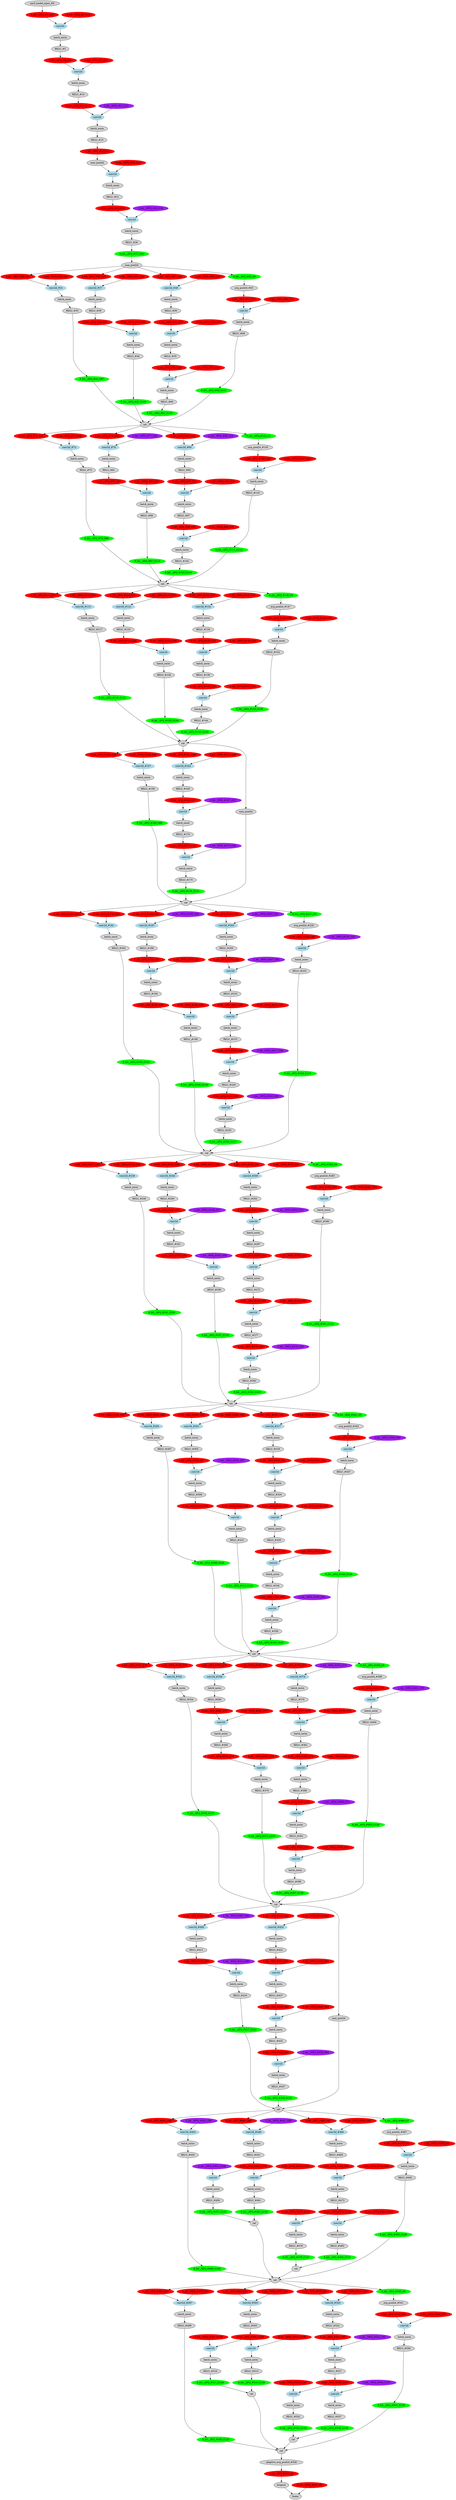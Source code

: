 strict digraph  {
"0 /nncf_model_input" [id=0, label="nncf_model_input_#0", scope="", style=filled, type=nncf_model_input];
"1 SymmetricQuantizer/symmetric_quantize" [color=red, id=1, label="4_bit__AFQ_#1_G10", scope=SymmetricQuantizer, style=filled, type=symmetric_quantize];
"2 Inception3/BasicConv2d[Conv2d_1a_3x3]/NNCFConv2d[conv]/ModuleDict[pre_ops]/UpdateWeight[0]/SymmetricQuantizer[op]/symmetric_quantize" [color=red, id=2, label="4_bit__WFQ_#2_G10", scope="Inception3/BasicConv2d[Conv2d_1a_3x3]/NNCFConv2d[conv]/ModuleDict[pre_ops]/UpdateWeight[0]/SymmetricQuantizer[op]", style=filled, type=symmetric_quantize];
"3 Inception3/BasicConv2d[Conv2d_1a_3x3]/NNCFConv2d[conv]/conv2d" [color=lightblue, id=3, label=conv2d, scope="Inception3/BasicConv2d[Conv2d_1a_3x3]/NNCFConv2d[conv]", style=filled, type=conv2d];
"4 Inception3/BasicConv2d[Conv2d_1a_3x3]/BatchNorm2d[bn]/batch_norm" [id=4, label=batch_norm, scope="Inception3/BasicConv2d[Conv2d_1a_3x3]/BatchNorm2d[bn]", style=filled, type=batch_norm];
"5 Inception3/BasicConv2d[Conv2d_1a_3x3]/RELU" [id=5, label="RELU_#5", scope="Inception3/BasicConv2d[Conv2d_1a_3x3]", style=filled, type=RELU];
"6 Inception3/BasicConv2d[Conv2d_1a_3x3]/SymmetricQuantizer/symmetric_quantize" [color=red, id=6, label="4_bit__AFQ_#6_G11", scope="Inception3/BasicConv2d[Conv2d_1a_3x3]/SymmetricQuantizer", style=filled, type=symmetric_quantize];
"7 Inception3/BasicConv2d[Conv2d_2a_3x3]/NNCFConv2d[conv]/ModuleDict[pre_ops]/UpdateWeight[0]/SymmetricQuantizer[op]/symmetric_quantize" [color=red, id=7, label="4_bit__WFQ_#7_G11", scope="Inception3/BasicConv2d[Conv2d_2a_3x3]/NNCFConv2d[conv]/ModuleDict[pre_ops]/UpdateWeight[0]/SymmetricQuantizer[op]", style=filled, type=symmetric_quantize];
"8 Inception3/BasicConv2d[Conv2d_2a_3x3]/NNCFConv2d[conv]/conv2d" [color=lightblue, id=8, label=conv2d, scope="Inception3/BasicConv2d[Conv2d_2a_3x3]/NNCFConv2d[conv]", style=filled, type=conv2d];
"9 Inception3/BasicConv2d[Conv2d_2a_3x3]/BatchNorm2d[bn]/batch_norm" [id=9, label=batch_norm, scope="Inception3/BasicConv2d[Conv2d_2a_3x3]/BatchNorm2d[bn]", style=filled, type=batch_norm];
"10 Inception3/BasicConv2d[Conv2d_2a_3x3]/RELU" [id=10, label="RELU_#10", scope="Inception3/BasicConv2d[Conv2d_2a_3x3]", style=filled, type=RELU];
"11 Inception3/BasicConv2d[Conv2d_2a_3x3]/SymmetricQuantizer/symmetric_quantize" [color=red, id=11, label="4_bit__AFQ_#11_G12", scope="Inception3/BasicConv2d[Conv2d_2a_3x3]/SymmetricQuantizer", style=filled, type=symmetric_quantize];
"12 Inception3/BasicConv2d[Conv2d_2b_3x3]/NNCFConv2d[conv]/ModuleDict[pre_ops]/UpdateWeight[0]/SymmetricQuantizer[op]/symmetric_quantize" [color=purple, id=12, label="2_bit__WFQ_#12_G12", scope="Inception3/BasicConv2d[Conv2d_2b_3x3]/NNCFConv2d[conv]/ModuleDict[pre_ops]/UpdateWeight[0]/SymmetricQuantizer[op]", style=filled, type=symmetric_quantize];
"13 Inception3/BasicConv2d[Conv2d_2b_3x3]/NNCFConv2d[conv]/conv2d" [color=lightblue, id=13, label=conv2d, scope="Inception3/BasicConv2d[Conv2d_2b_3x3]/NNCFConv2d[conv]", style=filled, type=conv2d];
"14 Inception3/BasicConv2d[Conv2d_2b_3x3]/BatchNorm2d[bn]/batch_norm" [id=14, label=batch_norm, scope="Inception3/BasicConv2d[Conv2d_2b_3x3]/BatchNorm2d[bn]", style=filled, type=batch_norm];
"15 Inception3/BasicConv2d[Conv2d_2b_3x3]/RELU" [id=15, label="RELU_#15", scope="Inception3/BasicConv2d[Conv2d_2b_3x3]", style=filled, type=RELU];
"16 Inception3/BasicConv2d[Conv2d_2b_3x3]/SymmetricQuantizer/symmetric_quantize" [color=red, id=16, label="4_bit__AFQ_#16_G13", scope="Inception3/BasicConv2d[Conv2d_2b_3x3]/SymmetricQuantizer", style=filled, type=symmetric_quantize];
"17 Inception3/MaxPool2d[maxpool1]/max_pool2d" [id=17, label=max_pool2d, scope="Inception3/MaxPool2d[maxpool1]", style=filled, type=max_pool2d];
"18 Inception3/BasicConv2d[Conv2d_3b_1x1]/NNCFConv2d[conv]/ModuleDict[pre_ops]/UpdateWeight[0]/SymmetricQuantizer[op]/symmetric_quantize" [color=red, id=18, label="4_bit__WFQ_#18_G13", scope="Inception3/BasicConv2d[Conv2d_3b_1x1]/NNCFConv2d[conv]/ModuleDict[pre_ops]/UpdateWeight[0]/SymmetricQuantizer[op]", style=filled, type=symmetric_quantize];
"19 Inception3/BasicConv2d[Conv2d_3b_1x1]/NNCFConv2d[conv]/conv2d" [color=lightblue, id=19, label=conv2d, scope="Inception3/BasicConv2d[Conv2d_3b_1x1]/NNCFConv2d[conv]", style=filled, type=conv2d];
"20 Inception3/BasicConv2d[Conv2d_3b_1x1]/BatchNorm2d[bn]/batch_norm" [id=20, label=batch_norm, scope="Inception3/BasicConv2d[Conv2d_3b_1x1]/BatchNorm2d[bn]", style=filled, type=batch_norm];
"21 Inception3/BasicConv2d[Conv2d_3b_1x1]/RELU" [id=21, label="RELU_#21", scope="Inception3/BasicConv2d[Conv2d_3b_1x1]", style=filled, type=RELU];
"22 Inception3/BasicConv2d[Conv2d_3b_1x1]/SymmetricQuantizer/symmetric_quantize" [color=red, id=22, label="4_bit__AFQ_#22_G14", scope="Inception3/BasicConv2d[Conv2d_3b_1x1]/SymmetricQuantizer", style=filled, type=symmetric_quantize];
"23 Inception3/BasicConv2d[Conv2d_4a_3x3]/NNCFConv2d[conv]/ModuleDict[pre_ops]/UpdateWeight[0]/SymmetricQuantizer[op]/symmetric_quantize" [color=purple, id=23, label="2_bit__WFQ_#23_G14", scope="Inception3/BasicConv2d[Conv2d_4a_3x3]/NNCFConv2d[conv]/ModuleDict[pre_ops]/UpdateWeight[0]/SymmetricQuantizer[op]", style=filled, type=symmetric_quantize];
"24 Inception3/BasicConv2d[Conv2d_4a_3x3]/NNCFConv2d[conv]/conv2d" [color=lightblue, id=24, label=conv2d, scope="Inception3/BasicConv2d[Conv2d_4a_3x3]/NNCFConv2d[conv]", style=filled, type=conv2d];
"25 Inception3/BasicConv2d[Conv2d_4a_3x3]/BatchNorm2d[bn]/batch_norm" [id=25, label=batch_norm, scope="Inception3/BasicConv2d[Conv2d_4a_3x3]/BatchNorm2d[bn]", style=filled, type=batch_norm];
"26 Inception3/BasicConv2d[Conv2d_4a_3x3]/RELU" [id=26, label="RELU_#26", scope="Inception3/BasicConv2d[Conv2d_4a_3x3]", style=filled, type=RELU];
"27 Inception3/BasicConv2d[Conv2d_4a_3x3]/AsymmetricQuantizer/asymmetric_quantize" [color=green, id=27, label="8_bit__AFQ_#27_G96", scope="Inception3/BasicConv2d[Conv2d_4a_3x3]/AsymmetricQuantizer", style=filled, type=asymmetric_quantize];
"28 Inception3/MaxPool2d[maxpool2]/max_pool2d" [id=28, label=max_pool2d, scope="Inception3/MaxPool2d[maxpool2]", style=filled, type=max_pool2d];
"29 Inception3/InceptionA[Mixed_5b]/BasicConv2d[branch1x1]/NNCFConv2d[conv]/ModuleDict[pre_ops]/UpdateWeight[0]/SymmetricQuantizer[op]/symmetric_quantize" [color=red, id=29, label="4_bit__WFQ_#29_G21", scope="Inception3/InceptionA[Mixed_5b]/BasicConv2d[branch1x1]/NNCFConv2d[conv]/ModuleDict[pre_ops]/UpdateWeight[0]/SymmetricQuantizer[op]", style=filled, type=symmetric_quantize];
"30 Inception3/InceptionA[Mixed_5b]/BasicConv2d[branch1x1]/NNCFConv2d[conv]/SymmetricQuantizer/symmetric_quantize" [color=red, id=30, label="4_bit__AFQ_#30_G21", scope="Inception3/InceptionA[Mixed_5b]/BasicConv2d[branch1x1]/NNCFConv2d[conv]/SymmetricQuantizer", style=filled, type=symmetric_quantize];
"31 Inception3/InceptionA[Mixed_5b]/BasicConv2d[branch1x1]/NNCFConv2d[conv]/conv2d" [color=lightblue, id=31, label="conv2d_#31", scope="Inception3/InceptionA[Mixed_5b]/BasicConv2d[branch1x1]/NNCFConv2d[conv]", style=filled, type=conv2d];
"32 Inception3/InceptionA[Mixed_5b]/BasicConv2d[branch1x1]/BatchNorm2d[bn]/batch_norm" [id=32, label=batch_norm, scope="Inception3/InceptionA[Mixed_5b]/BasicConv2d[branch1x1]/BatchNorm2d[bn]", style=filled, type=batch_norm];
"33 Inception3/InceptionA[Mixed_5b]/BasicConv2d[branch1x1]/RELU" [id=33, label="RELU_#33", scope="Inception3/InceptionA[Mixed_5b]/BasicConv2d[branch1x1]", style=filled, type=RELU];
"34 Inception3/InceptionA[Mixed_5b]/BasicConv2d[branch1x1]/AsymmetricQuantizer/asymmetric_quantize" [color=green, id=34, label="8_bit__AFQ_#34_G97", scope="Inception3/InceptionA[Mixed_5b]/BasicConv2d[branch1x1]/AsymmetricQuantizer", style=filled, type=asymmetric_quantize];
"35 Inception3/InceptionA[Mixed_5b]/BasicConv2d[branch5x5_1]/NNCFConv2d[conv]/ModuleDict[pre_ops]/UpdateWeight[0]/SymmetricQuantizer[op]/symmetric_quantize" [color=red, id=35, label="4_bit__WFQ_#35_G19", scope="Inception3/InceptionA[Mixed_5b]/BasicConv2d[branch5x5_1]/NNCFConv2d[conv]/ModuleDict[pre_ops]/UpdateWeight[0]/SymmetricQuantizer[op]", style=filled, type=symmetric_quantize];
"36 Inception3/InceptionA[Mixed_5b]/BasicConv2d[branch5x5_1]/NNCFConv2d[conv]/SymmetricQuantizer/symmetric_quantize" [color=red, id=36, label="4_bit__AFQ_#36_G19", scope="Inception3/InceptionA[Mixed_5b]/BasicConv2d[branch5x5_1]/NNCFConv2d[conv]/SymmetricQuantizer", style=filled, type=symmetric_quantize];
"37 Inception3/InceptionA[Mixed_5b]/BasicConv2d[branch5x5_1]/NNCFConv2d[conv]/conv2d" [color=lightblue, id=37, label="conv2d_#37", scope="Inception3/InceptionA[Mixed_5b]/BasicConv2d[branch5x5_1]/NNCFConv2d[conv]", style=filled, type=conv2d];
"38 Inception3/InceptionA[Mixed_5b]/BasicConv2d[branch5x5_1]/BatchNorm2d[bn]/batch_norm" [id=38, label=batch_norm, scope="Inception3/InceptionA[Mixed_5b]/BasicConv2d[branch5x5_1]/BatchNorm2d[bn]", style=filled, type=batch_norm];
"39 Inception3/InceptionA[Mixed_5b]/BasicConv2d[branch5x5_1]/RELU" [id=39, label="RELU_#39", scope="Inception3/InceptionA[Mixed_5b]/BasicConv2d[branch5x5_1]", style=filled, type=RELU];
"40 Inception3/InceptionA[Mixed_5b]/BasicConv2d[branch5x5_1]/SymmetricQuantizer/symmetric_quantize" [color=red, id=40, label="4_bit__AFQ_#40_G20", scope="Inception3/InceptionA[Mixed_5b]/BasicConv2d[branch5x5_1]/SymmetricQuantizer", style=filled, type=symmetric_quantize];
"41 Inception3/InceptionA[Mixed_5b]/BasicConv2d[branch5x5_2]/NNCFConv2d[conv]/ModuleDict[pre_ops]/UpdateWeight[0]/SymmetricQuantizer[op]/symmetric_quantize" [color=red, id=41, label="4_bit__WFQ_#41_G20", scope="Inception3/InceptionA[Mixed_5b]/BasicConv2d[branch5x5_2]/NNCFConv2d[conv]/ModuleDict[pre_ops]/UpdateWeight[0]/SymmetricQuantizer[op]", style=filled, type=symmetric_quantize];
"42 Inception3/InceptionA[Mixed_5b]/BasicConv2d[branch5x5_2]/NNCFConv2d[conv]/conv2d" [color=lightblue, id=42, label=conv2d, scope="Inception3/InceptionA[Mixed_5b]/BasicConv2d[branch5x5_2]/NNCFConv2d[conv]", style=filled, type=conv2d];
"43 Inception3/InceptionA[Mixed_5b]/BasicConv2d[branch5x5_2]/BatchNorm2d[bn]/batch_norm" [id=43, label=batch_norm, scope="Inception3/InceptionA[Mixed_5b]/BasicConv2d[branch5x5_2]/BatchNorm2d[bn]", style=filled, type=batch_norm];
"44 Inception3/InceptionA[Mixed_5b]/BasicConv2d[branch5x5_2]/RELU" [id=44, label="RELU_#44", scope="Inception3/InceptionA[Mixed_5b]/BasicConv2d[branch5x5_2]", style=filled, type=RELU];
"45 Inception3/InceptionA[Mixed_5b]/BasicConv2d[branch5x5_2]/AsymmetricQuantizer/asymmetric_quantize" [color=green, id=45, label="8_bit__AFQ_#45_G109", scope="Inception3/InceptionA[Mixed_5b]/BasicConv2d[branch5x5_2]/AsymmetricQuantizer", style=filled, type=asymmetric_quantize];
"46 Inception3/InceptionA[Mixed_5b]/BasicConv2d[branch3x3dbl_1]/NNCFConv2d[conv]/ModuleDict[pre_ops]/UpdateWeight[0]/SymmetricQuantizer[op]/symmetric_quantize" [color=red, id=46, label="4_bit__WFQ_#46_G16", scope="Inception3/InceptionA[Mixed_5b]/BasicConv2d[branch3x3dbl_1]/NNCFConv2d[conv]/ModuleDict[pre_ops]/UpdateWeight[0]/SymmetricQuantizer[op]", style=filled, type=symmetric_quantize];
"47 Inception3/InceptionA[Mixed_5b]/BasicConv2d[branch3x3dbl_1]/NNCFConv2d[conv]/SymmetricQuantizer/symmetric_quantize" [color=red, id=47, label="4_bit__AFQ_#47_G16", scope="Inception3/InceptionA[Mixed_5b]/BasicConv2d[branch3x3dbl_1]/NNCFConv2d[conv]/SymmetricQuantizer", style=filled, type=symmetric_quantize];
"48 Inception3/InceptionA[Mixed_5b]/BasicConv2d[branch3x3dbl_1]/NNCFConv2d[conv]/conv2d" [color=lightblue, id=48, label="conv2d_#48", scope="Inception3/InceptionA[Mixed_5b]/BasicConv2d[branch3x3dbl_1]/NNCFConv2d[conv]", style=filled, type=conv2d];
"49 Inception3/InceptionA[Mixed_5b]/BasicConv2d[branch3x3dbl_1]/BatchNorm2d[bn]/batch_norm" [id=49, label=batch_norm, scope="Inception3/InceptionA[Mixed_5b]/BasicConv2d[branch3x3dbl_1]/BatchNorm2d[bn]", style=filled, type=batch_norm];
"50 Inception3/InceptionA[Mixed_5b]/BasicConv2d[branch3x3dbl_1]/RELU" [id=50, label="RELU_#50", scope="Inception3/InceptionA[Mixed_5b]/BasicConv2d[branch3x3dbl_1]", style=filled, type=RELU];
"51 Inception3/InceptionA[Mixed_5b]/BasicConv2d[branch3x3dbl_1]/SymmetricQuantizer/symmetric_quantize" [color=red, id=51, label="4_bit__AFQ_#51_G17", scope="Inception3/InceptionA[Mixed_5b]/BasicConv2d[branch3x3dbl_1]/SymmetricQuantizer", style=filled, type=symmetric_quantize];
"52 Inception3/InceptionA[Mixed_5b]/BasicConv2d[branch3x3dbl_2]/NNCFConv2d[conv]/ModuleDict[pre_ops]/UpdateWeight[0]/SymmetricQuantizer[op]/symmetric_quantize" [color=red, id=52, label="4_bit__WFQ_#52_G17", scope="Inception3/InceptionA[Mixed_5b]/BasicConv2d[branch3x3dbl_2]/NNCFConv2d[conv]/ModuleDict[pre_ops]/UpdateWeight[0]/SymmetricQuantizer[op]", style=filled, type=symmetric_quantize];
"53 Inception3/InceptionA[Mixed_5b]/BasicConv2d[branch3x3dbl_2]/NNCFConv2d[conv]/conv2d" [color=lightblue, id=53, label=conv2d, scope="Inception3/InceptionA[Mixed_5b]/BasicConv2d[branch3x3dbl_2]/NNCFConv2d[conv]", style=filled, type=conv2d];
"54 Inception3/InceptionA[Mixed_5b]/BasicConv2d[branch3x3dbl_2]/BatchNorm2d[bn]/batch_norm" [id=54, label=batch_norm, scope="Inception3/InceptionA[Mixed_5b]/BasicConv2d[branch3x3dbl_2]/BatchNorm2d[bn]", style=filled, type=batch_norm];
"55 Inception3/InceptionA[Mixed_5b]/BasicConv2d[branch3x3dbl_2]/RELU" [id=55, label="RELU_#55", scope="Inception3/InceptionA[Mixed_5b]/BasicConv2d[branch3x3dbl_2]", style=filled, type=RELU];
"56 Inception3/InceptionA[Mixed_5b]/BasicConv2d[branch3x3dbl_2]/SymmetricQuantizer/symmetric_quantize" [color=red, id=56, label="4_bit__AFQ_#56_G18", scope="Inception3/InceptionA[Mixed_5b]/BasicConv2d[branch3x3dbl_2]/SymmetricQuantizer", style=filled, type=symmetric_quantize];
"57 Inception3/InceptionA[Mixed_5b]/BasicConv2d[branch3x3dbl_3]/NNCFConv2d[conv]/ModuleDict[pre_ops]/UpdateWeight[0]/SymmetricQuantizer[op]/symmetric_quantize" [color=red, id=57, label="4_bit__WFQ_#57_G18", scope="Inception3/InceptionA[Mixed_5b]/BasicConv2d[branch3x3dbl_3]/NNCFConv2d[conv]/ModuleDict[pre_ops]/UpdateWeight[0]/SymmetricQuantizer[op]", style=filled, type=symmetric_quantize];
"58 Inception3/InceptionA[Mixed_5b]/BasicConv2d[branch3x3dbl_3]/NNCFConv2d[conv]/conv2d" [color=lightblue, id=58, label=conv2d, scope="Inception3/InceptionA[Mixed_5b]/BasicConv2d[branch3x3dbl_3]/NNCFConv2d[conv]", style=filled, type=conv2d];
"59 Inception3/InceptionA[Mixed_5b]/BasicConv2d[branch3x3dbl_3]/BatchNorm2d[bn]/batch_norm" [id=59, label=batch_norm, scope="Inception3/InceptionA[Mixed_5b]/BasicConv2d[branch3x3dbl_3]/BatchNorm2d[bn]", style=filled, type=batch_norm];
"60 Inception3/InceptionA[Mixed_5b]/BasicConv2d[branch3x3dbl_3]/RELU" [id=60, label="RELU_#60", scope="Inception3/InceptionA[Mixed_5b]/BasicConv2d[branch3x3dbl_3]", style=filled, type=RELU];
"61 Inception3/InceptionA[Mixed_5b]/BasicConv2d[branch3x3dbl_3]/AsymmetricQuantizer/asymmetric_quantize" [color=green, id=61, label="8_bit__AFQ_#61_G110", scope="Inception3/InceptionA[Mixed_5b]/BasicConv2d[branch3x3dbl_3]/AsymmetricQuantizer", style=filled, type=asymmetric_quantize];
"62 Inception3/InceptionA[Mixed_5b]/SymmetricQuantizer/symmetric_quantize" [color=green, id=62, label="8_bit__AFQ_#62_G0", scope="Inception3/InceptionA[Mixed_5b]/SymmetricQuantizer", style=filled, type=symmetric_quantize];
"63 Inception3/InceptionA[Mixed_5b]/avg_pool2d" [id=63, label="avg_pool2d_#63", scope="Inception3/InceptionA[Mixed_5b]", style=filled, type=avg_pool2d];
"64 Inception3/InceptionA[Mixed_5b]/SymmetricQuantizer/symmetric_quantize" [color=red, id=64, label="4_bit__AFQ_#64_G15", scope="Inception3/InceptionA[Mixed_5b]/SymmetricQuantizer", style=filled, type=symmetric_quantize];
"65 Inception3/InceptionA[Mixed_5b]/BasicConv2d[branch_pool]/NNCFConv2d[conv]/ModuleDict[pre_ops]/UpdateWeight[0]/SymmetricQuantizer[op]/symmetric_quantize" [color=red, id=65, label="4_bit__WFQ_#65_G15", scope="Inception3/InceptionA[Mixed_5b]/BasicConv2d[branch_pool]/NNCFConv2d[conv]/ModuleDict[pre_ops]/UpdateWeight[0]/SymmetricQuantizer[op]", style=filled, type=symmetric_quantize];
"66 Inception3/InceptionA[Mixed_5b]/BasicConv2d[branch_pool]/NNCFConv2d[conv]/conv2d" [color=lightblue, id=66, label=conv2d, scope="Inception3/InceptionA[Mixed_5b]/BasicConv2d[branch_pool]/NNCFConv2d[conv]", style=filled, type=conv2d];
"67 Inception3/InceptionA[Mixed_5b]/BasicConv2d[branch_pool]/BatchNorm2d[bn]/batch_norm" [id=67, label=batch_norm, scope="Inception3/InceptionA[Mixed_5b]/BasicConv2d[branch_pool]/BatchNorm2d[bn]", style=filled, type=batch_norm];
"68 Inception3/InceptionA[Mixed_5b]/BasicConv2d[branch_pool]/RELU" [id=68, label="RELU_#68", scope="Inception3/InceptionA[Mixed_5b]/BasicConv2d[branch_pool]", style=filled, type=RELU];
"69 Inception3/InceptionA[Mixed_5b]/BasicConv2d[branch_pool]/AsymmetricQuantizer/asymmetric_quantize" [color=green, id=69, label="8_bit__AFQ_#69_G111", scope="Inception3/InceptionA[Mixed_5b]/BasicConv2d[branch_pool]/AsymmetricQuantizer", style=filled, type=asymmetric_quantize];
"70 Inception3/InceptionA[Mixed_5b]/cat" [id=70, label=cat, scope="Inception3/InceptionA[Mixed_5b]", style=filled, type=cat];
"71 Inception3/InceptionA[Mixed_5c]/BasicConv2d[branch1x1]/NNCFConv2d[conv]/ModuleDict[pre_ops]/UpdateWeight[0]/SymmetricQuantizer[op]/symmetric_quantize" [color=red, id=71, label="4_bit__WFQ_#71_G28", scope="Inception3/InceptionA[Mixed_5c]/BasicConv2d[branch1x1]/NNCFConv2d[conv]/ModuleDict[pre_ops]/UpdateWeight[0]/SymmetricQuantizer[op]", style=filled, type=symmetric_quantize];
"72 Inception3/InceptionA[Mixed_5c]/BasicConv2d[branch1x1]/NNCFConv2d[conv]/SymmetricQuantizer/symmetric_quantize" [color=red, id=72, label="4_bit__AFQ_#72_G28", scope="Inception3/InceptionA[Mixed_5c]/BasicConv2d[branch1x1]/NNCFConv2d[conv]/SymmetricQuantizer", style=filled, type=symmetric_quantize];
"73 Inception3/InceptionA[Mixed_5c]/BasicConv2d[branch1x1]/NNCFConv2d[conv]/conv2d" [color=lightblue, id=73, label="conv2d_#73", scope="Inception3/InceptionA[Mixed_5c]/BasicConv2d[branch1x1]/NNCFConv2d[conv]", style=filled, type=conv2d];
"74 Inception3/InceptionA[Mixed_5c]/BasicConv2d[branch1x1]/BatchNorm2d[bn]/batch_norm" [id=74, label=batch_norm, scope="Inception3/InceptionA[Mixed_5c]/BasicConv2d[branch1x1]/BatchNorm2d[bn]", style=filled, type=batch_norm];
"75 Inception3/InceptionA[Mixed_5c]/BasicConv2d[branch1x1]/RELU" [id=75, label="RELU_#75", scope="Inception3/InceptionA[Mixed_5c]/BasicConv2d[branch1x1]", style=filled, type=RELU];
"76 Inception3/InceptionA[Mixed_5c]/BasicConv2d[branch1x1]/AsymmetricQuantizer/asymmetric_quantize" [color=green, id=76, label="8_bit__AFQ_#76_G98", scope="Inception3/InceptionA[Mixed_5c]/BasicConv2d[branch1x1]/AsymmetricQuantizer", style=filled, type=asymmetric_quantize];
"77 Inception3/InceptionA[Mixed_5c]/BasicConv2d[branch5x5_1]/NNCFConv2d[conv]/ModuleDict[pre_ops]/UpdateWeight[0]/SymmetricQuantizer[op]/symmetric_quantize" [color=purple, id=77, label="2_bit__WFQ_#77_G26", scope="Inception3/InceptionA[Mixed_5c]/BasicConv2d[branch5x5_1]/NNCFConv2d[conv]/ModuleDict[pre_ops]/UpdateWeight[0]/SymmetricQuantizer[op]", style=filled, type=symmetric_quantize];
"78 Inception3/InceptionA[Mixed_5c]/BasicConv2d[branch5x5_1]/NNCFConv2d[conv]/SymmetricQuantizer/symmetric_quantize" [color=red, id=78, label="4_bit__AFQ_#78_G26", scope="Inception3/InceptionA[Mixed_5c]/BasicConv2d[branch5x5_1]/NNCFConv2d[conv]/SymmetricQuantizer", style=filled, type=symmetric_quantize];
"79 Inception3/InceptionA[Mixed_5c]/BasicConv2d[branch5x5_1]/NNCFConv2d[conv]/conv2d" [color=lightblue, id=79, label="conv2d_#79", scope="Inception3/InceptionA[Mixed_5c]/BasicConv2d[branch5x5_1]/NNCFConv2d[conv]", style=filled, type=conv2d];
"80 Inception3/InceptionA[Mixed_5c]/BasicConv2d[branch5x5_1]/BatchNorm2d[bn]/batch_norm" [id=80, label=batch_norm, scope="Inception3/InceptionA[Mixed_5c]/BasicConv2d[branch5x5_1]/BatchNorm2d[bn]", style=filled, type=batch_norm];
"81 Inception3/InceptionA[Mixed_5c]/BasicConv2d[branch5x5_1]/RELU" [id=81, label="RELU_#81", scope="Inception3/InceptionA[Mixed_5c]/BasicConv2d[branch5x5_1]", style=filled, type=RELU];
"82 Inception3/InceptionA[Mixed_5c]/BasicConv2d[branch5x5_1]/SymmetricQuantizer/symmetric_quantize" [color=red, id=82, label="4_bit__AFQ_#82_G27", scope="Inception3/InceptionA[Mixed_5c]/BasicConv2d[branch5x5_1]/SymmetricQuantizer", style=filled, type=symmetric_quantize];
"83 Inception3/InceptionA[Mixed_5c]/BasicConv2d[branch5x5_2]/NNCFConv2d[conv]/ModuleDict[pre_ops]/UpdateWeight[0]/SymmetricQuantizer[op]/symmetric_quantize" [color=red, id=83, label="4_bit__WFQ_#83_G27", scope="Inception3/InceptionA[Mixed_5c]/BasicConv2d[branch5x5_2]/NNCFConv2d[conv]/ModuleDict[pre_ops]/UpdateWeight[0]/SymmetricQuantizer[op]", style=filled, type=symmetric_quantize];
"84 Inception3/InceptionA[Mixed_5c]/BasicConv2d[branch5x5_2]/NNCFConv2d[conv]/conv2d" [color=lightblue, id=84, label=conv2d, scope="Inception3/InceptionA[Mixed_5c]/BasicConv2d[branch5x5_2]/NNCFConv2d[conv]", style=filled, type=conv2d];
"85 Inception3/InceptionA[Mixed_5c]/BasicConv2d[branch5x5_2]/BatchNorm2d[bn]/batch_norm" [id=85, label=batch_norm, scope="Inception3/InceptionA[Mixed_5c]/BasicConv2d[branch5x5_2]/BatchNorm2d[bn]", style=filled, type=batch_norm];
"86 Inception3/InceptionA[Mixed_5c]/BasicConv2d[branch5x5_2]/RELU" [id=86, label="RELU_#86", scope="Inception3/InceptionA[Mixed_5c]/BasicConv2d[branch5x5_2]", style=filled, type=RELU];
"87 Inception3/InceptionA[Mixed_5c]/BasicConv2d[branch5x5_2]/AsymmetricQuantizer/asymmetric_quantize" [color=green, id=87, label="8_bit__AFQ_#87_G112", scope="Inception3/InceptionA[Mixed_5c]/BasicConv2d[branch5x5_2]/AsymmetricQuantizer", style=filled, type=asymmetric_quantize];
"88 Inception3/InceptionA[Mixed_5c]/BasicConv2d[branch3x3dbl_1]/NNCFConv2d[conv]/ModuleDict[pre_ops]/UpdateWeight[0]/SymmetricQuantizer[op]/symmetric_quantize" [color=purple, id=88, label="2_bit__WFQ_#88_G23", scope="Inception3/InceptionA[Mixed_5c]/BasicConv2d[branch3x3dbl_1]/NNCFConv2d[conv]/ModuleDict[pre_ops]/UpdateWeight[0]/SymmetricQuantizer[op]", style=filled, type=symmetric_quantize];
"89 Inception3/InceptionA[Mixed_5c]/BasicConv2d[branch3x3dbl_1]/NNCFConv2d[conv]/SymmetricQuantizer/symmetric_quantize" [color=red, id=89, label="4_bit__AFQ_#89_G23", scope="Inception3/InceptionA[Mixed_5c]/BasicConv2d[branch3x3dbl_1]/NNCFConv2d[conv]/SymmetricQuantizer", style=filled, type=symmetric_quantize];
"90 Inception3/InceptionA[Mixed_5c]/BasicConv2d[branch3x3dbl_1]/NNCFConv2d[conv]/conv2d" [color=lightblue, id=90, label="conv2d_#90", scope="Inception3/InceptionA[Mixed_5c]/BasicConv2d[branch3x3dbl_1]/NNCFConv2d[conv]", style=filled, type=conv2d];
"91 Inception3/InceptionA[Mixed_5c]/BasicConv2d[branch3x3dbl_1]/BatchNorm2d[bn]/batch_norm" [id=91, label=batch_norm, scope="Inception3/InceptionA[Mixed_5c]/BasicConv2d[branch3x3dbl_1]/BatchNorm2d[bn]", style=filled, type=batch_norm];
"92 Inception3/InceptionA[Mixed_5c]/BasicConv2d[branch3x3dbl_1]/RELU" [id=92, label="RELU_#92", scope="Inception3/InceptionA[Mixed_5c]/BasicConv2d[branch3x3dbl_1]", style=filled, type=RELU];
"93 Inception3/InceptionA[Mixed_5c]/BasicConv2d[branch3x3dbl_1]/SymmetricQuantizer/symmetric_quantize" [color=red, id=93, label="4_bit__AFQ_#93_G24", scope="Inception3/InceptionA[Mixed_5c]/BasicConv2d[branch3x3dbl_1]/SymmetricQuantizer", style=filled, type=symmetric_quantize];
"94 Inception3/InceptionA[Mixed_5c]/BasicConv2d[branch3x3dbl_2]/NNCFConv2d[conv]/ModuleDict[pre_ops]/UpdateWeight[0]/SymmetricQuantizer[op]/symmetric_quantize" [color=red, id=94, label="4_bit__WFQ_#94_G24", scope="Inception3/InceptionA[Mixed_5c]/BasicConv2d[branch3x3dbl_2]/NNCFConv2d[conv]/ModuleDict[pre_ops]/UpdateWeight[0]/SymmetricQuantizer[op]", style=filled, type=symmetric_quantize];
"95 Inception3/InceptionA[Mixed_5c]/BasicConv2d[branch3x3dbl_2]/NNCFConv2d[conv]/conv2d" [color=lightblue, id=95, label=conv2d, scope="Inception3/InceptionA[Mixed_5c]/BasicConv2d[branch3x3dbl_2]/NNCFConv2d[conv]", style=filled, type=conv2d];
"96 Inception3/InceptionA[Mixed_5c]/BasicConv2d[branch3x3dbl_2]/BatchNorm2d[bn]/batch_norm" [id=96, label=batch_norm, scope="Inception3/InceptionA[Mixed_5c]/BasicConv2d[branch3x3dbl_2]/BatchNorm2d[bn]", style=filled, type=batch_norm];
"97 Inception3/InceptionA[Mixed_5c]/BasicConv2d[branch3x3dbl_2]/RELU" [id=97, label="RELU_#97", scope="Inception3/InceptionA[Mixed_5c]/BasicConv2d[branch3x3dbl_2]", style=filled, type=RELU];
"98 Inception3/InceptionA[Mixed_5c]/BasicConv2d[branch3x3dbl_2]/SymmetricQuantizer/symmetric_quantize" [color=red, id=98, label="4_bit__AFQ_#98_G25", scope="Inception3/InceptionA[Mixed_5c]/BasicConv2d[branch3x3dbl_2]/SymmetricQuantizer", style=filled, type=symmetric_quantize];
"99 Inception3/InceptionA[Mixed_5c]/BasicConv2d[branch3x3dbl_3]/NNCFConv2d[conv]/ModuleDict[pre_ops]/UpdateWeight[0]/SymmetricQuantizer[op]/symmetric_quantize" [color=red, id=99, label="4_bit__WFQ_#99_G25", scope="Inception3/InceptionA[Mixed_5c]/BasicConv2d[branch3x3dbl_3]/NNCFConv2d[conv]/ModuleDict[pre_ops]/UpdateWeight[0]/SymmetricQuantizer[op]", style=filled, type=symmetric_quantize];
"100 Inception3/InceptionA[Mixed_5c]/BasicConv2d[branch3x3dbl_3]/NNCFConv2d[conv]/conv2d" [color=lightblue, id=100, label=conv2d, scope="Inception3/InceptionA[Mixed_5c]/BasicConv2d[branch3x3dbl_3]/NNCFConv2d[conv]", style=filled, type=conv2d];
"101 Inception3/InceptionA[Mixed_5c]/BasicConv2d[branch3x3dbl_3]/BatchNorm2d[bn]/batch_norm" [id=101, label=batch_norm, scope="Inception3/InceptionA[Mixed_5c]/BasicConv2d[branch3x3dbl_3]/BatchNorm2d[bn]", style=filled, type=batch_norm];
"102 Inception3/InceptionA[Mixed_5c]/BasicConv2d[branch3x3dbl_3]/RELU" [id=102, label="RELU_#102", scope="Inception3/InceptionA[Mixed_5c]/BasicConv2d[branch3x3dbl_3]", style=filled, type=RELU];
"103 Inception3/InceptionA[Mixed_5c]/BasicConv2d[branch3x3dbl_3]/AsymmetricQuantizer/asymmetric_quantize" [color=green, id=103, label="8_bit__AFQ_#103_G113", scope="Inception3/InceptionA[Mixed_5c]/BasicConv2d[branch3x3dbl_3]/AsymmetricQuantizer", style=filled, type=asymmetric_quantize];
"104 Inception3/InceptionA[Mixed_5c]/SymmetricQuantizer/symmetric_quantize" [color=green, id=104, label="8_bit__AFQ_#104_G1", scope="Inception3/InceptionA[Mixed_5c]/SymmetricQuantizer", style=filled, type=symmetric_quantize];
"105 Inception3/InceptionA[Mixed_5c]/avg_pool2d" [id=105, label="avg_pool2d_#105", scope="Inception3/InceptionA[Mixed_5c]", style=filled, type=avg_pool2d];
"106 Inception3/InceptionA[Mixed_5c]/SymmetricQuantizer/symmetric_quantize" [color=red, id=106, label="4_bit__AFQ_#106_G22", scope="Inception3/InceptionA[Mixed_5c]/SymmetricQuantizer", style=filled, type=symmetric_quantize];
"107 Inception3/InceptionA[Mixed_5c]/BasicConv2d[branch_pool]/NNCFConv2d[conv]/ModuleDict[pre_ops]/UpdateWeight[0]/SymmetricQuantizer[op]/symmetric_quantize" [color=red, id=107, label="4_bit__WFQ_#107_G22", scope="Inception3/InceptionA[Mixed_5c]/BasicConv2d[branch_pool]/NNCFConv2d[conv]/ModuleDict[pre_ops]/UpdateWeight[0]/SymmetricQuantizer[op]", style=filled, type=symmetric_quantize];
"108 Inception3/InceptionA[Mixed_5c]/BasicConv2d[branch_pool]/NNCFConv2d[conv]/conv2d" [color=lightblue, id=108, label=conv2d, scope="Inception3/InceptionA[Mixed_5c]/BasicConv2d[branch_pool]/NNCFConv2d[conv]", style=filled, type=conv2d];
"109 Inception3/InceptionA[Mixed_5c]/BasicConv2d[branch_pool]/BatchNorm2d[bn]/batch_norm" [id=109, label=batch_norm, scope="Inception3/InceptionA[Mixed_5c]/BasicConv2d[branch_pool]/BatchNorm2d[bn]", style=filled, type=batch_norm];
"110 Inception3/InceptionA[Mixed_5c]/BasicConv2d[branch_pool]/RELU" [id=110, label="RELU_#110", scope="Inception3/InceptionA[Mixed_5c]/BasicConv2d[branch_pool]", style=filled, type=RELU];
"111 Inception3/InceptionA[Mixed_5c]/BasicConv2d[branch_pool]/AsymmetricQuantizer/asymmetric_quantize" [color=green, id=111, label="8_bit__AFQ_#111_G114", scope="Inception3/InceptionA[Mixed_5c]/BasicConv2d[branch_pool]/AsymmetricQuantizer", style=filled, type=asymmetric_quantize];
"112 Inception3/InceptionA[Mixed_5c]/cat" [id=112, label=cat, scope="Inception3/InceptionA[Mixed_5c]", style=filled, type=cat];
"113 Inception3/InceptionA[Mixed_5d]/BasicConv2d[branch1x1]/NNCFConv2d[conv]/ModuleDict[pre_ops]/UpdateWeight[0]/SymmetricQuantizer[op]/symmetric_quantize" [color=red, id=113, label="4_bit__WFQ_#113_G35", scope="Inception3/InceptionA[Mixed_5d]/BasicConv2d[branch1x1]/NNCFConv2d[conv]/ModuleDict[pre_ops]/UpdateWeight[0]/SymmetricQuantizer[op]", style=filled, type=symmetric_quantize];
"114 Inception3/InceptionA[Mixed_5d]/BasicConv2d[branch1x1]/NNCFConv2d[conv]/SymmetricQuantizer/symmetric_quantize" [color=red, id=114, label="4_bit__AFQ_#114_G35", scope="Inception3/InceptionA[Mixed_5d]/BasicConv2d[branch1x1]/NNCFConv2d[conv]/SymmetricQuantizer", style=filled, type=symmetric_quantize];
"115 Inception3/InceptionA[Mixed_5d]/BasicConv2d[branch1x1]/NNCFConv2d[conv]/conv2d" [color=lightblue, id=115, label="conv2d_#115", scope="Inception3/InceptionA[Mixed_5d]/BasicConv2d[branch1x1]/NNCFConv2d[conv]", style=filled, type=conv2d];
"116 Inception3/InceptionA[Mixed_5d]/BasicConv2d[branch1x1]/BatchNorm2d[bn]/batch_norm" [id=116, label=batch_norm, scope="Inception3/InceptionA[Mixed_5d]/BasicConv2d[branch1x1]/BatchNorm2d[bn]", style=filled, type=batch_norm];
"117 Inception3/InceptionA[Mixed_5d]/BasicConv2d[branch1x1]/RELU" [id=117, label="RELU_#117", scope="Inception3/InceptionA[Mixed_5d]/BasicConv2d[branch1x1]", style=filled, type=RELU];
"118 Inception3/InceptionA[Mixed_5d]/BasicConv2d[branch1x1]/AsymmetricQuantizer/asymmetric_quantize" [color=green, id=118, label="8_bit__AFQ_#118_G132", scope="Inception3/InceptionA[Mixed_5d]/BasicConv2d[branch1x1]/AsymmetricQuantizer", style=filled, type=asymmetric_quantize];
"119 Inception3/InceptionA[Mixed_5d]/BasicConv2d[branch5x5_1]/NNCFConv2d[conv]/ModuleDict[pre_ops]/UpdateWeight[0]/SymmetricQuantizer[op]/symmetric_quantize" [color=red, id=119, label="4_bit__WFQ_#119_G33", scope="Inception3/InceptionA[Mixed_5d]/BasicConv2d[branch5x5_1]/NNCFConv2d[conv]/ModuleDict[pre_ops]/UpdateWeight[0]/SymmetricQuantizer[op]", style=filled, type=symmetric_quantize];
"120 Inception3/InceptionA[Mixed_5d]/BasicConv2d[branch5x5_1]/NNCFConv2d[conv]/SymmetricQuantizer/symmetric_quantize" [color=red, id=120, label="4_bit__AFQ_#120_G33", scope="Inception3/InceptionA[Mixed_5d]/BasicConv2d[branch5x5_1]/NNCFConv2d[conv]/SymmetricQuantizer", style=filled, type=symmetric_quantize];
"121 Inception3/InceptionA[Mixed_5d]/BasicConv2d[branch5x5_1]/NNCFConv2d[conv]/conv2d" [color=lightblue, id=121, label="conv2d_#121", scope="Inception3/InceptionA[Mixed_5d]/BasicConv2d[branch5x5_1]/NNCFConv2d[conv]", style=filled, type=conv2d];
"122 Inception3/InceptionA[Mixed_5d]/BasicConv2d[branch5x5_1]/BatchNorm2d[bn]/batch_norm" [id=122, label=batch_norm, scope="Inception3/InceptionA[Mixed_5d]/BasicConv2d[branch5x5_1]/BatchNorm2d[bn]", style=filled, type=batch_norm];
"123 Inception3/InceptionA[Mixed_5d]/BasicConv2d[branch5x5_1]/RELU" [id=123, label="RELU_#123", scope="Inception3/InceptionA[Mixed_5d]/BasicConv2d[branch5x5_1]", style=filled, type=RELU];
"124 Inception3/InceptionA[Mixed_5d]/BasicConv2d[branch5x5_1]/SymmetricQuantizer/symmetric_quantize" [color=red, id=124, label="4_bit__AFQ_#124_G34", scope="Inception3/InceptionA[Mixed_5d]/BasicConv2d[branch5x5_1]/SymmetricQuantizer", style=filled, type=symmetric_quantize];
"125 Inception3/InceptionA[Mixed_5d]/BasicConv2d[branch5x5_2]/NNCFConv2d[conv]/ModuleDict[pre_ops]/UpdateWeight[0]/SymmetricQuantizer[op]/symmetric_quantize" [color=red, id=125, label="4_bit__WFQ_#125_G34", scope="Inception3/InceptionA[Mixed_5d]/BasicConv2d[branch5x5_2]/NNCFConv2d[conv]/ModuleDict[pre_ops]/UpdateWeight[0]/SymmetricQuantizer[op]", style=filled, type=symmetric_quantize];
"126 Inception3/InceptionA[Mixed_5d]/BasicConv2d[branch5x5_2]/NNCFConv2d[conv]/conv2d" [color=lightblue, id=126, label=conv2d, scope="Inception3/InceptionA[Mixed_5d]/BasicConv2d[branch5x5_2]/NNCFConv2d[conv]", style=filled, type=conv2d];
"127 Inception3/InceptionA[Mixed_5d]/BasicConv2d[branch5x5_2]/BatchNorm2d[bn]/batch_norm" [id=127, label=batch_norm, scope="Inception3/InceptionA[Mixed_5d]/BasicConv2d[branch5x5_2]/BatchNorm2d[bn]", style=filled, type=batch_norm];
"128 Inception3/InceptionA[Mixed_5d]/BasicConv2d[branch5x5_2]/RELU" [id=128, label="RELU_#128", scope="Inception3/InceptionA[Mixed_5d]/BasicConv2d[branch5x5_2]", style=filled, type=RELU];
"129 Inception3/InceptionA[Mixed_5d]/BasicConv2d[branch5x5_2]/AsymmetricQuantizer/asymmetric_quantize" [color=green, id=129, label="8_bit__AFQ_#129_G134", scope="Inception3/InceptionA[Mixed_5d]/BasicConv2d[branch5x5_2]/AsymmetricQuantizer", style=filled, type=asymmetric_quantize];
"130 Inception3/InceptionA[Mixed_5d]/BasicConv2d[branch3x3dbl_1]/NNCFConv2d[conv]/ModuleDict[pre_ops]/UpdateWeight[0]/SymmetricQuantizer[op]/symmetric_quantize" [color=red, id=130, label="4_bit__WFQ_#130_G30", scope="Inception3/InceptionA[Mixed_5d]/BasicConv2d[branch3x3dbl_1]/NNCFConv2d[conv]/ModuleDict[pre_ops]/UpdateWeight[0]/SymmetricQuantizer[op]", style=filled, type=symmetric_quantize];
"131 Inception3/InceptionA[Mixed_5d]/BasicConv2d[branch3x3dbl_1]/NNCFConv2d[conv]/SymmetricQuantizer/symmetric_quantize" [color=red, id=131, label="4_bit__AFQ_#131_G30", scope="Inception3/InceptionA[Mixed_5d]/BasicConv2d[branch3x3dbl_1]/NNCFConv2d[conv]/SymmetricQuantizer", style=filled, type=symmetric_quantize];
"132 Inception3/InceptionA[Mixed_5d]/BasicConv2d[branch3x3dbl_1]/NNCFConv2d[conv]/conv2d" [color=lightblue, id=132, label="conv2d_#132", scope="Inception3/InceptionA[Mixed_5d]/BasicConv2d[branch3x3dbl_1]/NNCFConv2d[conv]", style=filled, type=conv2d];
"133 Inception3/InceptionA[Mixed_5d]/BasicConv2d[branch3x3dbl_1]/BatchNorm2d[bn]/batch_norm" [id=133, label=batch_norm, scope="Inception3/InceptionA[Mixed_5d]/BasicConv2d[branch3x3dbl_1]/BatchNorm2d[bn]", style=filled, type=batch_norm];
"134 Inception3/InceptionA[Mixed_5d]/BasicConv2d[branch3x3dbl_1]/RELU" [id=134, label="RELU_#134", scope="Inception3/InceptionA[Mixed_5d]/BasicConv2d[branch3x3dbl_1]", style=filled, type=RELU];
"135 Inception3/InceptionA[Mixed_5d]/BasicConv2d[branch3x3dbl_1]/SymmetricQuantizer/symmetric_quantize" [color=red, id=135, label="4_bit__AFQ_#135_G31", scope="Inception3/InceptionA[Mixed_5d]/BasicConv2d[branch3x3dbl_1]/SymmetricQuantizer", style=filled, type=symmetric_quantize];
"136 Inception3/InceptionA[Mixed_5d]/BasicConv2d[branch3x3dbl_2]/NNCFConv2d[conv]/ModuleDict[pre_ops]/UpdateWeight[0]/SymmetricQuantizer[op]/symmetric_quantize" [color=red, id=136, label="4_bit__WFQ_#136_G31", scope="Inception3/InceptionA[Mixed_5d]/BasicConv2d[branch3x3dbl_2]/NNCFConv2d[conv]/ModuleDict[pre_ops]/UpdateWeight[0]/SymmetricQuantizer[op]", style=filled, type=symmetric_quantize];
"137 Inception3/InceptionA[Mixed_5d]/BasicConv2d[branch3x3dbl_2]/NNCFConv2d[conv]/conv2d" [color=lightblue, id=137, label=conv2d, scope="Inception3/InceptionA[Mixed_5d]/BasicConv2d[branch3x3dbl_2]/NNCFConv2d[conv]", style=filled, type=conv2d];
"138 Inception3/InceptionA[Mixed_5d]/BasicConv2d[branch3x3dbl_2]/BatchNorm2d[bn]/batch_norm" [id=138, label=batch_norm, scope="Inception3/InceptionA[Mixed_5d]/BasicConv2d[branch3x3dbl_2]/BatchNorm2d[bn]", style=filled, type=batch_norm];
"139 Inception3/InceptionA[Mixed_5d]/BasicConv2d[branch3x3dbl_2]/RELU" [id=139, label="RELU_#139", scope="Inception3/InceptionA[Mixed_5d]/BasicConv2d[branch3x3dbl_2]", style=filled, type=RELU];
"140 Inception3/InceptionA[Mixed_5d]/BasicConv2d[branch3x3dbl_2]/SymmetricQuantizer/symmetric_quantize" [color=red, id=140, label="4_bit__AFQ_#140_G32", scope="Inception3/InceptionA[Mixed_5d]/BasicConv2d[branch3x3dbl_2]/SymmetricQuantizer", style=filled, type=symmetric_quantize];
"141 Inception3/InceptionA[Mixed_5d]/BasicConv2d[branch3x3dbl_3]/NNCFConv2d[conv]/ModuleDict[pre_ops]/UpdateWeight[0]/SymmetricQuantizer[op]/symmetric_quantize" [color=red, id=141, label="4_bit__WFQ_#141_G32", scope="Inception3/InceptionA[Mixed_5d]/BasicConv2d[branch3x3dbl_3]/NNCFConv2d[conv]/ModuleDict[pre_ops]/UpdateWeight[0]/SymmetricQuantizer[op]", style=filled, type=symmetric_quantize];
"142 Inception3/InceptionA[Mixed_5d]/BasicConv2d[branch3x3dbl_3]/NNCFConv2d[conv]/conv2d" [color=lightblue, id=142, label=conv2d, scope="Inception3/InceptionA[Mixed_5d]/BasicConv2d[branch3x3dbl_3]/NNCFConv2d[conv]", style=filled, type=conv2d];
"143 Inception3/InceptionA[Mixed_5d]/BasicConv2d[branch3x3dbl_3]/BatchNorm2d[bn]/batch_norm" [id=143, label=batch_norm, scope="Inception3/InceptionA[Mixed_5d]/BasicConv2d[branch3x3dbl_3]/BatchNorm2d[bn]", style=filled, type=batch_norm];
"144 Inception3/InceptionA[Mixed_5d]/BasicConv2d[branch3x3dbl_3]/RELU" [id=144, label="RELU_#144", scope="Inception3/InceptionA[Mixed_5d]/BasicConv2d[branch3x3dbl_3]", style=filled, type=RELU];
"145 Inception3/InceptionA[Mixed_5d]/BasicConv2d[branch3x3dbl_3]/AsymmetricQuantizer/asymmetric_quantize" [color=green, id=145, label="8_bit__AFQ_#145_G135", scope="Inception3/InceptionA[Mixed_5d]/BasicConv2d[branch3x3dbl_3]/AsymmetricQuantizer", style=filled, type=asymmetric_quantize];
"146 Inception3/InceptionA[Mixed_5d]/SymmetricQuantizer/symmetric_quantize" [color=green, id=146, label="8_bit__AFQ_#146_G2", scope="Inception3/InceptionA[Mixed_5d]/SymmetricQuantizer", style=filled, type=symmetric_quantize];
"147 Inception3/InceptionA[Mixed_5d]/avg_pool2d" [id=147, label="avg_pool2d_#147", scope="Inception3/InceptionA[Mixed_5d]", style=filled, type=avg_pool2d];
"148 Inception3/InceptionA[Mixed_5d]/SymmetricQuantizer/symmetric_quantize" [color=red, id=148, label="4_bit__AFQ_#148_G29", scope="Inception3/InceptionA[Mixed_5d]/SymmetricQuantizer", style=filled, type=symmetric_quantize];
"149 Inception3/InceptionA[Mixed_5d]/BasicConv2d[branch_pool]/NNCFConv2d[conv]/ModuleDict[pre_ops]/UpdateWeight[0]/SymmetricQuantizer[op]/symmetric_quantize" [color=red, id=149, label="4_bit__WFQ_#149_G29", scope="Inception3/InceptionA[Mixed_5d]/BasicConv2d[branch_pool]/NNCFConv2d[conv]/ModuleDict[pre_ops]/UpdateWeight[0]/SymmetricQuantizer[op]", style=filled, type=symmetric_quantize];
"150 Inception3/InceptionA[Mixed_5d]/BasicConv2d[branch_pool]/NNCFConv2d[conv]/conv2d" [color=lightblue, id=150, label=conv2d, scope="Inception3/InceptionA[Mixed_5d]/BasicConv2d[branch_pool]/NNCFConv2d[conv]", style=filled, type=conv2d];
"151 Inception3/InceptionA[Mixed_5d]/BasicConv2d[branch_pool]/BatchNorm2d[bn]/batch_norm" [id=151, label=batch_norm, scope="Inception3/InceptionA[Mixed_5d]/BasicConv2d[branch_pool]/BatchNorm2d[bn]", style=filled, type=batch_norm];
"152 Inception3/InceptionA[Mixed_5d]/BasicConv2d[branch_pool]/RELU" [id=152, label="RELU_#152", scope="Inception3/InceptionA[Mixed_5d]/BasicConv2d[branch_pool]", style=filled, type=RELU];
"153 Inception3/InceptionA[Mixed_5d]/BasicConv2d[branch_pool]/AsymmetricQuantizer/asymmetric_quantize" [color=green, id=153, label="8_bit__AFQ_#153_G136", scope="Inception3/InceptionA[Mixed_5d]/BasicConv2d[branch_pool]/AsymmetricQuantizer", style=filled, type=asymmetric_quantize];
"154 Inception3/InceptionA[Mixed_5d]/cat" [id=154, label=cat, scope="Inception3/InceptionA[Mixed_5d]", style=filled, type=cat];
"155 Inception3/InceptionB[Mixed_6a]/BasicConv2d[branch3x3]/NNCFConv2d[conv]/ModuleDict[pre_ops]/UpdateWeight[0]/SymmetricQuantizer[op]/symmetric_quantize" [color=red, id=155, label="4_bit__WFQ_#155_G39", scope="Inception3/InceptionB[Mixed_6a]/BasicConv2d[branch3x3]/NNCFConv2d[conv]/ModuleDict[pre_ops]/UpdateWeight[0]/SymmetricQuantizer[op]", style=filled, type=symmetric_quantize];
"156 Inception3/InceptionB[Mixed_6a]/BasicConv2d[branch3x3]/NNCFConv2d[conv]/SymmetricQuantizer/symmetric_quantize" [color=red, id=156, label="4_bit__AFQ_#156_G39", scope="Inception3/InceptionB[Mixed_6a]/BasicConv2d[branch3x3]/NNCFConv2d[conv]/SymmetricQuantizer", style=filled, type=symmetric_quantize];
"157 Inception3/InceptionB[Mixed_6a]/BasicConv2d[branch3x3]/NNCFConv2d[conv]/conv2d" [color=lightblue, id=157, label="conv2d_#157", scope="Inception3/InceptionB[Mixed_6a]/BasicConv2d[branch3x3]/NNCFConv2d[conv]", style=filled, type=conv2d];
"158 Inception3/InceptionB[Mixed_6a]/BasicConv2d[branch3x3]/BatchNorm2d[bn]/batch_norm" [id=158, label=batch_norm, scope="Inception3/InceptionB[Mixed_6a]/BasicConv2d[branch3x3]/BatchNorm2d[bn]", style=filled, type=batch_norm];
"159 Inception3/InceptionB[Mixed_6a]/BasicConv2d[branch3x3]/RELU" [id=159, label="RELU_#159", scope="Inception3/InceptionB[Mixed_6a]/BasicConv2d[branch3x3]", style=filled, type=RELU];
"160 Inception3/InceptionB[Mixed_6a]/BasicConv2d[branch3x3]/AsymmetricQuantizer/asymmetric_quantize" [color=green, id=160, label="8_bit__AFQ_#160_G99", scope="Inception3/InceptionB[Mixed_6a]/BasicConv2d[branch3x3]/AsymmetricQuantizer", style=filled, type=asymmetric_quantize];
"161 Inception3/InceptionB[Mixed_6a]/BasicConv2d[branch3x3dbl_1]/NNCFConv2d[conv]/ModuleDict[pre_ops]/UpdateWeight[0]/SymmetricQuantizer[op]/symmetric_quantize" [color=red, id=161, label="4_bit__WFQ_#161_G36", scope="Inception3/InceptionB[Mixed_6a]/BasicConv2d[branch3x3dbl_1]/NNCFConv2d[conv]/ModuleDict[pre_ops]/UpdateWeight[0]/SymmetricQuantizer[op]", style=filled, type=symmetric_quantize];
"162 Inception3/InceptionB[Mixed_6a]/BasicConv2d[branch3x3dbl_1]/NNCFConv2d[conv]/SymmetricQuantizer/symmetric_quantize" [color=red, id=162, label="4_bit__AFQ_#162_G36", scope="Inception3/InceptionB[Mixed_6a]/BasicConv2d[branch3x3dbl_1]/NNCFConv2d[conv]/SymmetricQuantizer", style=filled, type=symmetric_quantize];
"163 Inception3/InceptionB[Mixed_6a]/BasicConv2d[branch3x3dbl_1]/NNCFConv2d[conv]/conv2d" [color=lightblue, id=163, label="conv2d_#163", scope="Inception3/InceptionB[Mixed_6a]/BasicConv2d[branch3x3dbl_1]/NNCFConv2d[conv]", style=filled, type=conv2d];
"164 Inception3/InceptionB[Mixed_6a]/BasicConv2d[branch3x3dbl_1]/BatchNorm2d[bn]/batch_norm" [id=164, label=batch_norm, scope="Inception3/InceptionB[Mixed_6a]/BasicConv2d[branch3x3dbl_1]/BatchNorm2d[bn]", style=filled, type=batch_norm];
"165 Inception3/InceptionB[Mixed_6a]/BasicConv2d[branch3x3dbl_1]/RELU" [id=165, label="RELU_#165", scope="Inception3/InceptionB[Mixed_6a]/BasicConv2d[branch3x3dbl_1]", style=filled, type=RELU];
"166 Inception3/InceptionB[Mixed_6a]/BasicConv2d[branch3x3dbl_1]/SymmetricQuantizer/symmetric_quantize" [color=red, id=166, label="4_bit__AFQ_#166_G37", scope="Inception3/InceptionB[Mixed_6a]/BasicConv2d[branch3x3dbl_1]/SymmetricQuantizer", style=filled, type=symmetric_quantize];
"167 Inception3/InceptionB[Mixed_6a]/BasicConv2d[branch3x3dbl_2]/NNCFConv2d[conv]/ModuleDict[pre_ops]/UpdateWeight[0]/SymmetricQuantizer[op]/symmetric_quantize" [color=purple, id=167, label="2_bit__WFQ_#167_G37", scope="Inception3/InceptionB[Mixed_6a]/BasicConv2d[branch3x3dbl_2]/NNCFConv2d[conv]/ModuleDict[pre_ops]/UpdateWeight[0]/SymmetricQuantizer[op]", style=filled, type=symmetric_quantize];
"168 Inception3/InceptionB[Mixed_6a]/BasicConv2d[branch3x3dbl_2]/NNCFConv2d[conv]/conv2d" [color=lightblue, id=168, label=conv2d, scope="Inception3/InceptionB[Mixed_6a]/BasicConv2d[branch3x3dbl_2]/NNCFConv2d[conv]", style=filled, type=conv2d];
"169 Inception3/InceptionB[Mixed_6a]/BasicConv2d[branch3x3dbl_2]/BatchNorm2d[bn]/batch_norm" [id=169, label=batch_norm, scope="Inception3/InceptionB[Mixed_6a]/BasicConv2d[branch3x3dbl_2]/BatchNorm2d[bn]", style=filled, type=batch_norm];
"170 Inception3/InceptionB[Mixed_6a]/BasicConv2d[branch3x3dbl_2]/RELU" [id=170, label="RELU_#170", scope="Inception3/InceptionB[Mixed_6a]/BasicConv2d[branch3x3dbl_2]", style=filled, type=RELU];
"171 Inception3/InceptionB[Mixed_6a]/BasicConv2d[branch3x3dbl_2]/SymmetricQuantizer/symmetric_quantize" [color=red, id=171, label="4_bit__AFQ_#171_G38", scope="Inception3/InceptionB[Mixed_6a]/BasicConv2d[branch3x3dbl_2]/SymmetricQuantizer", style=filled, type=symmetric_quantize];
"172 Inception3/InceptionB[Mixed_6a]/BasicConv2d[branch3x3dbl_3]/NNCFConv2d[conv]/ModuleDict[pre_ops]/UpdateWeight[0]/SymmetricQuantizer[op]/symmetric_quantize" [color=purple, id=172, label="2_bit__WFQ_#172_G38", scope="Inception3/InceptionB[Mixed_6a]/BasicConv2d[branch3x3dbl_3]/NNCFConv2d[conv]/ModuleDict[pre_ops]/UpdateWeight[0]/SymmetricQuantizer[op]", style=filled, type=symmetric_quantize];
"173 Inception3/InceptionB[Mixed_6a]/BasicConv2d[branch3x3dbl_3]/NNCFConv2d[conv]/conv2d" [color=lightblue, id=173, label=conv2d, scope="Inception3/InceptionB[Mixed_6a]/BasicConv2d[branch3x3dbl_3]/NNCFConv2d[conv]", style=filled, type=conv2d];
"174 Inception3/InceptionB[Mixed_6a]/BasicConv2d[branch3x3dbl_3]/BatchNorm2d[bn]/batch_norm" [id=174, label=batch_norm, scope="Inception3/InceptionB[Mixed_6a]/BasicConv2d[branch3x3dbl_3]/BatchNorm2d[bn]", style=filled, type=batch_norm];
"175 Inception3/InceptionB[Mixed_6a]/BasicConv2d[branch3x3dbl_3]/RELU" [id=175, label="RELU_#175", scope="Inception3/InceptionB[Mixed_6a]/BasicConv2d[branch3x3dbl_3]", style=filled, type=RELU];
"176 Inception3/InceptionB[Mixed_6a]/BasicConv2d[branch3x3dbl_3]/AsymmetricQuantizer/asymmetric_quantize" [color=green, id=176, label="8_bit__AFQ_#176_G115", scope="Inception3/InceptionB[Mixed_6a]/BasicConv2d[branch3x3dbl_3]/AsymmetricQuantizer", style=filled, type=asymmetric_quantize];
"177 Inception3/InceptionB[Mixed_6a]/max_pool2d" [id=177, label=max_pool2d, scope="Inception3/InceptionB[Mixed_6a]", style=filled, type=max_pool2d];
"178 Inception3/InceptionB[Mixed_6a]/cat" [id=178, label=cat, scope="Inception3/InceptionB[Mixed_6a]", style=filled, type=cat];
"179 Inception3/InceptionC[Mixed_6b]/BasicConv2d[branch1x1]/NNCFConv2d[conv]/ModuleDict[pre_ops]/UpdateWeight[0]/SymmetricQuantizer[op]/symmetric_quantize" [color=red, id=179, label="4_bit__WFQ_#179_G49", scope="Inception3/InceptionC[Mixed_6b]/BasicConv2d[branch1x1]/NNCFConv2d[conv]/ModuleDict[pre_ops]/UpdateWeight[0]/SymmetricQuantizer[op]", style=filled, type=symmetric_quantize];
"180 Inception3/InceptionC[Mixed_6b]/BasicConv2d[branch1x1]/NNCFConv2d[conv]/SymmetricQuantizer/symmetric_quantize" [color=red, id=180, label="4_bit__AFQ_#180_G49", scope="Inception3/InceptionC[Mixed_6b]/BasicConv2d[branch1x1]/NNCFConv2d[conv]/SymmetricQuantizer", style=filled, type=symmetric_quantize];
"181 Inception3/InceptionC[Mixed_6b]/BasicConv2d[branch1x1]/NNCFConv2d[conv]/conv2d" [color=lightblue, id=181, label="conv2d_#181", scope="Inception3/InceptionC[Mixed_6b]/BasicConv2d[branch1x1]/NNCFConv2d[conv]", style=filled, type=conv2d];
"182 Inception3/InceptionC[Mixed_6b]/BasicConv2d[branch1x1]/BatchNorm2d[bn]/batch_norm" [id=182, label=batch_norm, scope="Inception3/InceptionC[Mixed_6b]/BasicConv2d[branch1x1]/BatchNorm2d[bn]", style=filled, type=batch_norm];
"183 Inception3/InceptionC[Mixed_6b]/BasicConv2d[branch1x1]/RELU" [id=183, label="RELU_#183", scope="Inception3/InceptionC[Mixed_6b]/BasicConv2d[branch1x1]", style=filled, type=RELU];
"184 Inception3/InceptionC[Mixed_6b]/BasicConv2d[branch1x1]/AsymmetricQuantizer/asymmetric_quantize" [color=green, id=184, label="8_bit__AFQ_#184_G100", scope="Inception3/InceptionC[Mixed_6b]/BasicConv2d[branch1x1]/AsymmetricQuantizer", style=filled, type=asymmetric_quantize];
"185 Inception3/InceptionC[Mixed_6b]/BasicConv2d[branch7x7_1]/NNCFConv2d[conv]/ModuleDict[pre_ops]/UpdateWeight[0]/SymmetricQuantizer[op]/symmetric_quantize" [color=purple, id=185, label="2_bit__WFQ_#185_G46", scope="Inception3/InceptionC[Mixed_6b]/BasicConv2d[branch7x7_1]/NNCFConv2d[conv]/ModuleDict[pre_ops]/UpdateWeight[0]/SymmetricQuantizer[op]", style=filled, type=symmetric_quantize];
"186 Inception3/InceptionC[Mixed_6b]/BasicConv2d[branch7x7_1]/NNCFConv2d[conv]/SymmetricQuantizer/symmetric_quantize" [color=red, id=186, label="4_bit__AFQ_#186_G46", scope="Inception3/InceptionC[Mixed_6b]/BasicConv2d[branch7x7_1]/NNCFConv2d[conv]/SymmetricQuantizer", style=filled, type=symmetric_quantize];
"187 Inception3/InceptionC[Mixed_6b]/BasicConv2d[branch7x7_1]/NNCFConv2d[conv]/conv2d" [color=lightblue, id=187, label="conv2d_#187", scope="Inception3/InceptionC[Mixed_6b]/BasicConv2d[branch7x7_1]/NNCFConv2d[conv]", style=filled, type=conv2d];
"188 Inception3/InceptionC[Mixed_6b]/BasicConv2d[branch7x7_1]/BatchNorm2d[bn]/batch_norm" [id=188, label=batch_norm, scope="Inception3/InceptionC[Mixed_6b]/BasicConv2d[branch7x7_1]/BatchNorm2d[bn]", style=filled, type=batch_norm];
"189 Inception3/InceptionC[Mixed_6b]/BasicConv2d[branch7x7_1]/RELU" [id=189, label="RELU_#189", scope="Inception3/InceptionC[Mixed_6b]/BasicConv2d[branch7x7_1]", style=filled, type=RELU];
"190 Inception3/InceptionC[Mixed_6b]/BasicConv2d[branch7x7_1]/SymmetricQuantizer/symmetric_quantize" [color=red, id=190, label="4_bit__AFQ_#190_G47", scope="Inception3/InceptionC[Mixed_6b]/BasicConv2d[branch7x7_1]/SymmetricQuantizer", style=filled, type=symmetric_quantize];
"191 Inception3/InceptionC[Mixed_6b]/BasicConv2d[branch7x7_2]/NNCFConv2d[conv]/ModuleDict[pre_ops]/UpdateWeight[0]/SymmetricQuantizer[op]/symmetric_quantize" [color=red, id=191, label="4_bit__WFQ_#191_G47", scope="Inception3/InceptionC[Mixed_6b]/BasicConv2d[branch7x7_2]/NNCFConv2d[conv]/ModuleDict[pre_ops]/UpdateWeight[0]/SymmetricQuantizer[op]", style=filled, type=symmetric_quantize];
"192 Inception3/InceptionC[Mixed_6b]/BasicConv2d[branch7x7_2]/NNCFConv2d[conv]/conv2d" [color=lightblue, id=192, label=conv2d, scope="Inception3/InceptionC[Mixed_6b]/BasicConv2d[branch7x7_2]/NNCFConv2d[conv]", style=filled, type=conv2d];
"193 Inception3/InceptionC[Mixed_6b]/BasicConv2d[branch7x7_2]/BatchNorm2d[bn]/batch_norm" [id=193, label=batch_norm, scope="Inception3/InceptionC[Mixed_6b]/BasicConv2d[branch7x7_2]/BatchNorm2d[bn]", style=filled, type=batch_norm];
"194 Inception3/InceptionC[Mixed_6b]/BasicConv2d[branch7x7_2]/RELU" [id=194, label="RELU_#194", scope="Inception3/InceptionC[Mixed_6b]/BasicConv2d[branch7x7_2]", style=filled, type=RELU];
"195 Inception3/InceptionC[Mixed_6b]/BasicConv2d[branch7x7_2]/SymmetricQuantizer/symmetric_quantize" [color=red, id=195, label="4_bit__AFQ_#195_G48", scope="Inception3/InceptionC[Mixed_6b]/BasicConv2d[branch7x7_2]/SymmetricQuantizer", style=filled, type=symmetric_quantize];
"196 Inception3/InceptionC[Mixed_6b]/BasicConv2d[branch7x7_3]/NNCFConv2d[conv]/ModuleDict[pre_ops]/UpdateWeight[0]/SymmetricQuantizer[op]/symmetric_quantize" [color=red, id=196, label="4_bit__WFQ_#196_G48", scope="Inception3/InceptionC[Mixed_6b]/BasicConv2d[branch7x7_3]/NNCFConv2d[conv]/ModuleDict[pre_ops]/UpdateWeight[0]/SymmetricQuantizer[op]", style=filled, type=symmetric_quantize];
"197 Inception3/InceptionC[Mixed_6b]/BasicConv2d[branch7x7_3]/NNCFConv2d[conv]/conv2d" [color=lightblue, id=197, label=conv2d, scope="Inception3/InceptionC[Mixed_6b]/BasicConv2d[branch7x7_3]/NNCFConv2d[conv]", style=filled, type=conv2d];
"198 Inception3/InceptionC[Mixed_6b]/BasicConv2d[branch7x7_3]/BatchNorm2d[bn]/batch_norm" [id=198, label=batch_norm, scope="Inception3/InceptionC[Mixed_6b]/BasicConv2d[branch7x7_3]/BatchNorm2d[bn]", style=filled, type=batch_norm];
"199 Inception3/InceptionC[Mixed_6b]/BasicConv2d[branch7x7_3]/RELU" [id=199, label="RELU_#199", scope="Inception3/InceptionC[Mixed_6b]/BasicConv2d[branch7x7_3]", style=filled, type=RELU];
"200 Inception3/InceptionC[Mixed_6b]/BasicConv2d[branch7x7_3]/AsymmetricQuantizer/asymmetric_quantize" [color=green, id=200, label="8_bit__AFQ_#200_G116", scope="Inception3/InceptionC[Mixed_6b]/BasicConv2d[branch7x7_3]/AsymmetricQuantizer", style=filled, type=asymmetric_quantize];
"201 Inception3/InceptionC[Mixed_6b]/BasicConv2d[branch7x7dbl_1]/NNCFConv2d[conv]/ModuleDict[pre_ops]/UpdateWeight[0]/SymmetricQuantizer[op]/symmetric_quantize" [color=purple, id=201, label="2_bit__WFQ_#201_G41", scope="Inception3/InceptionC[Mixed_6b]/BasicConv2d[branch7x7dbl_1]/NNCFConv2d[conv]/ModuleDict[pre_ops]/UpdateWeight[0]/SymmetricQuantizer[op]", style=filled, type=symmetric_quantize];
"202 Inception3/InceptionC[Mixed_6b]/BasicConv2d[branch7x7dbl_1]/NNCFConv2d[conv]/SymmetricQuantizer/symmetric_quantize" [color=red, id=202, label="4_bit__AFQ_#202_G41", scope="Inception3/InceptionC[Mixed_6b]/BasicConv2d[branch7x7dbl_1]/NNCFConv2d[conv]/SymmetricQuantizer", style=filled, type=symmetric_quantize];
"203 Inception3/InceptionC[Mixed_6b]/BasicConv2d[branch7x7dbl_1]/NNCFConv2d[conv]/conv2d" [color=lightblue, id=203, label="conv2d_#203", scope="Inception3/InceptionC[Mixed_6b]/BasicConv2d[branch7x7dbl_1]/NNCFConv2d[conv]", style=filled, type=conv2d];
"204 Inception3/InceptionC[Mixed_6b]/BasicConv2d[branch7x7dbl_1]/BatchNorm2d[bn]/batch_norm" [id=204, label=batch_norm, scope="Inception3/InceptionC[Mixed_6b]/BasicConv2d[branch7x7dbl_1]/BatchNorm2d[bn]", style=filled, type=batch_norm];
"205 Inception3/InceptionC[Mixed_6b]/BasicConv2d[branch7x7dbl_1]/RELU" [id=205, label="RELU_#205", scope="Inception3/InceptionC[Mixed_6b]/BasicConv2d[branch7x7dbl_1]", style=filled, type=RELU];
"206 Inception3/InceptionC[Mixed_6b]/BasicConv2d[branch7x7dbl_1]/SymmetricQuantizer/symmetric_quantize" [color=red, id=206, label="4_bit__AFQ_#206_G42", scope="Inception3/InceptionC[Mixed_6b]/BasicConv2d[branch7x7dbl_1]/SymmetricQuantizer", style=filled, type=symmetric_quantize];
"207 Inception3/InceptionC[Mixed_6b]/BasicConv2d[branch7x7dbl_2]/NNCFConv2d[conv]/ModuleDict[pre_ops]/UpdateWeight[0]/SymmetricQuantizer[op]/symmetric_quantize" [color=purple, id=207, label="2_bit__WFQ_#207_G42", scope="Inception3/InceptionC[Mixed_6b]/BasicConv2d[branch7x7dbl_2]/NNCFConv2d[conv]/ModuleDict[pre_ops]/UpdateWeight[0]/SymmetricQuantizer[op]", style=filled, type=symmetric_quantize];
"208 Inception3/InceptionC[Mixed_6b]/BasicConv2d[branch7x7dbl_2]/NNCFConv2d[conv]/conv2d" [color=lightblue, id=208, label=conv2d, scope="Inception3/InceptionC[Mixed_6b]/BasicConv2d[branch7x7dbl_2]/NNCFConv2d[conv]", style=filled, type=conv2d];
"209 Inception3/InceptionC[Mixed_6b]/BasicConv2d[branch7x7dbl_2]/BatchNorm2d[bn]/batch_norm" [id=209, label=batch_norm, scope="Inception3/InceptionC[Mixed_6b]/BasicConv2d[branch7x7dbl_2]/BatchNorm2d[bn]", style=filled, type=batch_norm];
"210 Inception3/InceptionC[Mixed_6b]/BasicConv2d[branch7x7dbl_2]/RELU" [id=210, label="RELU_#210", scope="Inception3/InceptionC[Mixed_6b]/BasicConv2d[branch7x7dbl_2]", style=filled, type=RELU];
"211 Inception3/InceptionC[Mixed_6b]/BasicConv2d[branch7x7dbl_2]/SymmetricQuantizer/symmetric_quantize" [color=red, id=211, label="4_bit__AFQ_#211_G43", scope="Inception3/InceptionC[Mixed_6b]/BasicConv2d[branch7x7dbl_2]/SymmetricQuantizer", style=filled, type=symmetric_quantize];
"212 Inception3/InceptionC[Mixed_6b]/BasicConv2d[branch7x7dbl_3]/NNCFConv2d[conv]/ModuleDict[pre_ops]/UpdateWeight[0]/SymmetricQuantizer[op]/symmetric_quantize" [color=red, id=212, label="4_bit__WFQ_#212_G43", scope="Inception3/InceptionC[Mixed_6b]/BasicConv2d[branch7x7dbl_3]/NNCFConv2d[conv]/ModuleDict[pre_ops]/UpdateWeight[0]/SymmetricQuantizer[op]", style=filled, type=symmetric_quantize];
"213 Inception3/InceptionC[Mixed_6b]/BasicConv2d[branch7x7dbl_3]/NNCFConv2d[conv]/conv2d" [color=lightblue, id=213, label=conv2d, scope="Inception3/InceptionC[Mixed_6b]/BasicConv2d[branch7x7dbl_3]/NNCFConv2d[conv]", style=filled, type=conv2d];
"214 Inception3/InceptionC[Mixed_6b]/BasicConv2d[branch7x7dbl_3]/BatchNorm2d[bn]/batch_norm" [id=214, label=batch_norm, scope="Inception3/InceptionC[Mixed_6b]/BasicConv2d[branch7x7dbl_3]/BatchNorm2d[bn]", style=filled, type=batch_norm];
"215 Inception3/InceptionC[Mixed_6b]/BasicConv2d[branch7x7dbl_3]/RELU" [id=215, label="RELU_#215", scope="Inception3/InceptionC[Mixed_6b]/BasicConv2d[branch7x7dbl_3]", style=filled, type=RELU];
"216 Inception3/InceptionC[Mixed_6b]/BasicConv2d[branch7x7dbl_3]/SymmetricQuantizer/symmetric_quantize" [color=red, id=216, label="4_bit__AFQ_#216_G44", scope="Inception3/InceptionC[Mixed_6b]/BasicConv2d[branch7x7dbl_3]/SymmetricQuantizer", style=filled, type=symmetric_quantize];
"217 Inception3/InceptionC[Mixed_6b]/BasicConv2d[branch7x7dbl_4]/NNCFConv2d[conv]/ModuleDict[pre_ops]/UpdateWeight[0]/SymmetricQuantizer[op]/symmetric_quantize" [color=purple, id=217, label="2_bit__WFQ_#217_G44", scope="Inception3/InceptionC[Mixed_6b]/BasicConv2d[branch7x7dbl_4]/NNCFConv2d[conv]/ModuleDict[pre_ops]/UpdateWeight[0]/SymmetricQuantizer[op]", style=filled, type=symmetric_quantize];
"218 Inception3/InceptionC[Mixed_6b]/BasicConv2d[branch7x7dbl_4]/NNCFConv2d[conv]/conv2d" [color=lightblue, id=218, label=conv2d, scope="Inception3/InceptionC[Mixed_6b]/BasicConv2d[branch7x7dbl_4]/NNCFConv2d[conv]", style=filled, type=conv2d];
"219 Inception3/InceptionC[Mixed_6b]/BasicConv2d[branch7x7dbl_4]/BatchNorm2d[bn]/batch_norm" [id=219, label=batch_norm, scope="Inception3/InceptionC[Mixed_6b]/BasicConv2d[branch7x7dbl_4]/BatchNorm2d[bn]", style=filled, type=batch_norm];
"220 Inception3/InceptionC[Mixed_6b]/BasicConv2d[branch7x7dbl_4]/RELU" [id=220, label="RELU_#220", scope="Inception3/InceptionC[Mixed_6b]/BasicConv2d[branch7x7dbl_4]", style=filled, type=RELU];
"221 Inception3/InceptionC[Mixed_6b]/BasicConv2d[branch7x7dbl_4]/SymmetricQuantizer/symmetric_quantize" [color=red, id=221, label="4_bit__AFQ_#221_G45", scope="Inception3/InceptionC[Mixed_6b]/BasicConv2d[branch7x7dbl_4]/SymmetricQuantizer", style=filled, type=symmetric_quantize];
"222 Inception3/InceptionC[Mixed_6b]/BasicConv2d[branch7x7dbl_5]/NNCFConv2d[conv]/ModuleDict[pre_ops]/UpdateWeight[0]/SymmetricQuantizer[op]/symmetric_quantize" [color=purple, id=222, label="2_bit__WFQ_#222_G45", scope="Inception3/InceptionC[Mixed_6b]/BasicConv2d[branch7x7dbl_5]/NNCFConv2d[conv]/ModuleDict[pre_ops]/UpdateWeight[0]/SymmetricQuantizer[op]", style=filled, type=symmetric_quantize];
"223 Inception3/InceptionC[Mixed_6b]/BasicConv2d[branch7x7dbl_5]/NNCFConv2d[conv]/conv2d" [color=lightblue, id=223, label=conv2d, scope="Inception3/InceptionC[Mixed_6b]/BasicConv2d[branch7x7dbl_5]/NNCFConv2d[conv]", style=filled, type=conv2d];
"224 Inception3/InceptionC[Mixed_6b]/BasicConv2d[branch7x7dbl_5]/BatchNorm2d[bn]/batch_norm" [id=224, label=batch_norm, scope="Inception3/InceptionC[Mixed_6b]/BasicConv2d[branch7x7dbl_5]/BatchNorm2d[bn]", style=filled, type=batch_norm];
"225 Inception3/InceptionC[Mixed_6b]/BasicConv2d[branch7x7dbl_5]/RELU" [id=225, label="RELU_#225", scope="Inception3/InceptionC[Mixed_6b]/BasicConv2d[branch7x7dbl_5]", style=filled, type=RELU];
"226 Inception3/InceptionC[Mixed_6b]/BasicConv2d[branch7x7dbl_5]/AsymmetricQuantizer/asymmetric_quantize" [color=green, id=226, label="8_bit__AFQ_#226_G117", scope="Inception3/InceptionC[Mixed_6b]/BasicConv2d[branch7x7dbl_5]/AsymmetricQuantizer", style=filled, type=asymmetric_quantize];
"227 Inception3/InceptionC[Mixed_6b]/SymmetricQuantizer/symmetric_quantize" [color=green, id=227, label="8_bit__AFQ_#227_G3", scope="Inception3/InceptionC[Mixed_6b]/SymmetricQuantizer", style=filled, type=symmetric_quantize];
"228 Inception3/InceptionC[Mixed_6b]/avg_pool2d" [id=228, label="avg_pool2d_#228", scope="Inception3/InceptionC[Mixed_6b]", style=filled, type=avg_pool2d];
"229 Inception3/InceptionC[Mixed_6b]/SymmetricQuantizer/symmetric_quantize" [color=red, id=229, label="4_bit__AFQ_#229_G40", scope="Inception3/InceptionC[Mixed_6b]/SymmetricQuantizer", style=filled, type=symmetric_quantize];
"230 Inception3/InceptionC[Mixed_6b]/BasicConv2d[branch_pool]/NNCFConv2d[conv]/ModuleDict[pre_ops]/UpdateWeight[0]/SymmetricQuantizer[op]/symmetric_quantize" [color=purple, id=230, label="2_bit__WFQ_#230_G40", scope="Inception3/InceptionC[Mixed_6b]/BasicConv2d[branch_pool]/NNCFConv2d[conv]/ModuleDict[pre_ops]/UpdateWeight[0]/SymmetricQuantizer[op]", style=filled, type=symmetric_quantize];
"231 Inception3/InceptionC[Mixed_6b]/BasicConv2d[branch_pool]/NNCFConv2d[conv]/conv2d" [color=lightblue, id=231, label=conv2d, scope="Inception3/InceptionC[Mixed_6b]/BasicConv2d[branch_pool]/NNCFConv2d[conv]", style=filled, type=conv2d];
"232 Inception3/InceptionC[Mixed_6b]/BasicConv2d[branch_pool]/BatchNorm2d[bn]/batch_norm" [id=232, label=batch_norm, scope="Inception3/InceptionC[Mixed_6b]/BasicConv2d[branch_pool]/BatchNorm2d[bn]", style=filled, type=batch_norm];
"233 Inception3/InceptionC[Mixed_6b]/BasicConv2d[branch_pool]/RELU" [id=233, label="RELU_#233", scope="Inception3/InceptionC[Mixed_6b]/BasicConv2d[branch_pool]", style=filled, type=RELU];
"234 Inception3/InceptionC[Mixed_6b]/BasicConv2d[branch_pool]/AsymmetricQuantizer/asymmetric_quantize" [color=green, id=234, label="8_bit__AFQ_#234_G118", scope="Inception3/InceptionC[Mixed_6b]/BasicConv2d[branch_pool]/AsymmetricQuantizer", style=filled, type=asymmetric_quantize];
"235 Inception3/InceptionC[Mixed_6b]/cat" [id=235, label=cat, scope="Inception3/InceptionC[Mixed_6b]", style=filled, type=cat];
"236 Inception3/InceptionC[Mixed_6c]/BasicConv2d[branch1x1]/NNCFConv2d[conv]/ModuleDict[pre_ops]/UpdateWeight[0]/SymmetricQuantizer[op]/symmetric_quantize" [color=red, id=236, label="4_bit__WFQ_#236_G59", scope="Inception3/InceptionC[Mixed_6c]/BasicConv2d[branch1x1]/NNCFConv2d[conv]/ModuleDict[pre_ops]/UpdateWeight[0]/SymmetricQuantizer[op]", style=filled, type=symmetric_quantize];
"237 Inception3/InceptionC[Mixed_6c]/BasicConv2d[branch1x1]/NNCFConv2d[conv]/SymmetricQuantizer/symmetric_quantize" [color=red, id=237, label="4_bit__AFQ_#237_G59", scope="Inception3/InceptionC[Mixed_6c]/BasicConv2d[branch1x1]/NNCFConv2d[conv]/SymmetricQuantizer", style=filled, type=symmetric_quantize];
"238 Inception3/InceptionC[Mixed_6c]/BasicConv2d[branch1x1]/NNCFConv2d[conv]/conv2d" [color=lightblue, id=238, label="conv2d_#238", scope="Inception3/InceptionC[Mixed_6c]/BasicConv2d[branch1x1]/NNCFConv2d[conv]", style=filled, type=conv2d];
"239 Inception3/InceptionC[Mixed_6c]/BasicConv2d[branch1x1]/BatchNorm2d[bn]/batch_norm" [id=239, label=batch_norm, scope="Inception3/InceptionC[Mixed_6c]/BasicConv2d[branch1x1]/BatchNorm2d[bn]", style=filled, type=batch_norm];
"240 Inception3/InceptionC[Mixed_6c]/BasicConv2d[branch1x1]/RELU" [id=240, label="RELU_#240", scope="Inception3/InceptionC[Mixed_6c]/BasicConv2d[branch1x1]", style=filled, type=RELU];
"241 Inception3/InceptionC[Mixed_6c]/BasicConv2d[branch1x1]/AsymmetricQuantizer/asymmetric_quantize" [color=green, id=241, label="8_bit__AFQ_#241_G101", scope="Inception3/InceptionC[Mixed_6c]/BasicConv2d[branch1x1]/AsymmetricQuantizer", style=filled, type=asymmetric_quantize];
"242 Inception3/InceptionC[Mixed_6c]/BasicConv2d[branch7x7_1]/NNCFConv2d[conv]/ModuleDict[pre_ops]/UpdateWeight[0]/SymmetricQuantizer[op]/symmetric_quantize" [color=red, id=242, label="4_bit__WFQ_#242_G56", scope="Inception3/InceptionC[Mixed_6c]/BasicConv2d[branch7x7_1]/NNCFConv2d[conv]/ModuleDict[pre_ops]/UpdateWeight[0]/SymmetricQuantizer[op]", style=filled, type=symmetric_quantize];
"243 Inception3/InceptionC[Mixed_6c]/BasicConv2d[branch7x7_1]/NNCFConv2d[conv]/SymmetricQuantizer/symmetric_quantize" [color=red, id=243, label="4_bit__AFQ_#243_G56", scope="Inception3/InceptionC[Mixed_6c]/BasicConv2d[branch7x7_1]/NNCFConv2d[conv]/SymmetricQuantizer", style=filled, type=symmetric_quantize];
"244 Inception3/InceptionC[Mixed_6c]/BasicConv2d[branch7x7_1]/NNCFConv2d[conv]/conv2d" [color=lightblue, id=244, label="conv2d_#244", scope="Inception3/InceptionC[Mixed_6c]/BasicConv2d[branch7x7_1]/NNCFConv2d[conv]", style=filled, type=conv2d];
"245 Inception3/InceptionC[Mixed_6c]/BasicConv2d[branch7x7_1]/BatchNorm2d[bn]/batch_norm" [id=245, label=batch_norm, scope="Inception3/InceptionC[Mixed_6c]/BasicConv2d[branch7x7_1]/BatchNorm2d[bn]", style=filled, type=batch_norm];
"246 Inception3/InceptionC[Mixed_6c]/BasicConv2d[branch7x7_1]/RELU" [id=246, label="RELU_#246", scope="Inception3/InceptionC[Mixed_6c]/BasicConv2d[branch7x7_1]", style=filled, type=RELU];
"247 Inception3/InceptionC[Mixed_6c]/BasicConv2d[branch7x7_1]/SymmetricQuantizer/symmetric_quantize" [color=red, id=247, label="4_bit__AFQ_#247_G57", scope="Inception3/InceptionC[Mixed_6c]/BasicConv2d[branch7x7_1]/SymmetricQuantizer", style=filled, type=symmetric_quantize];
"248 Inception3/InceptionC[Mixed_6c]/BasicConv2d[branch7x7_2]/NNCFConv2d[conv]/ModuleDict[pre_ops]/UpdateWeight[0]/SymmetricQuantizer[op]/symmetric_quantize" [color=purple, id=248, label="2_bit__WFQ_#248_G57", scope="Inception3/InceptionC[Mixed_6c]/BasicConv2d[branch7x7_2]/NNCFConv2d[conv]/ModuleDict[pre_ops]/UpdateWeight[0]/SymmetricQuantizer[op]", style=filled, type=symmetric_quantize];
"249 Inception3/InceptionC[Mixed_6c]/BasicConv2d[branch7x7_2]/NNCFConv2d[conv]/conv2d" [color=lightblue, id=249, label=conv2d, scope="Inception3/InceptionC[Mixed_6c]/BasicConv2d[branch7x7_2]/NNCFConv2d[conv]", style=filled, type=conv2d];
"250 Inception3/InceptionC[Mixed_6c]/BasicConv2d[branch7x7_2]/BatchNorm2d[bn]/batch_norm" [id=250, label=batch_norm, scope="Inception3/InceptionC[Mixed_6c]/BasicConv2d[branch7x7_2]/BatchNorm2d[bn]", style=filled, type=batch_norm];
"251 Inception3/InceptionC[Mixed_6c]/BasicConv2d[branch7x7_2]/RELU" [id=251, label="RELU_#251", scope="Inception3/InceptionC[Mixed_6c]/BasicConv2d[branch7x7_2]", style=filled, type=RELU];
"252 Inception3/InceptionC[Mixed_6c]/BasicConv2d[branch7x7_2]/SymmetricQuantizer/symmetric_quantize" [color=red, id=252, label="4_bit__AFQ_#252_G58", scope="Inception3/InceptionC[Mixed_6c]/BasicConv2d[branch7x7_2]/SymmetricQuantizer", style=filled, type=symmetric_quantize];
"253 Inception3/InceptionC[Mixed_6c]/BasicConv2d[branch7x7_3]/NNCFConv2d[conv]/ModuleDict[pre_ops]/UpdateWeight[0]/SymmetricQuantizer[op]/symmetric_quantize" [color=purple, id=253, label="2_bit__WFQ_#253_G58", scope="Inception3/InceptionC[Mixed_6c]/BasicConv2d[branch7x7_3]/NNCFConv2d[conv]/ModuleDict[pre_ops]/UpdateWeight[0]/SymmetricQuantizer[op]", style=filled, type=symmetric_quantize];
"254 Inception3/InceptionC[Mixed_6c]/BasicConv2d[branch7x7_3]/NNCFConv2d[conv]/conv2d" [color=lightblue, id=254, label=conv2d, scope="Inception3/InceptionC[Mixed_6c]/BasicConv2d[branch7x7_3]/NNCFConv2d[conv]", style=filled, type=conv2d];
"255 Inception3/InceptionC[Mixed_6c]/BasicConv2d[branch7x7_3]/BatchNorm2d[bn]/batch_norm" [id=255, label=batch_norm, scope="Inception3/InceptionC[Mixed_6c]/BasicConv2d[branch7x7_3]/BatchNorm2d[bn]", style=filled, type=batch_norm];
"256 Inception3/InceptionC[Mixed_6c]/BasicConv2d[branch7x7_3]/RELU" [id=256, label="RELU_#256", scope="Inception3/InceptionC[Mixed_6c]/BasicConv2d[branch7x7_3]", style=filled, type=RELU];
"257 Inception3/InceptionC[Mixed_6c]/BasicConv2d[branch7x7_3]/AsymmetricQuantizer/asymmetric_quantize" [color=green, id=257, label="8_bit__AFQ_#257_G119", scope="Inception3/InceptionC[Mixed_6c]/BasicConv2d[branch7x7_3]/AsymmetricQuantizer", style=filled, type=asymmetric_quantize];
"258 Inception3/InceptionC[Mixed_6c]/BasicConv2d[branch7x7dbl_1]/NNCFConv2d[conv]/ModuleDict[pre_ops]/UpdateWeight[0]/SymmetricQuantizer[op]/symmetric_quantize" [color=red, id=258, label="4_bit__WFQ_#258_G51", scope="Inception3/InceptionC[Mixed_6c]/BasicConv2d[branch7x7dbl_1]/NNCFConv2d[conv]/ModuleDict[pre_ops]/UpdateWeight[0]/SymmetricQuantizer[op]", style=filled, type=symmetric_quantize];
"259 Inception3/InceptionC[Mixed_6c]/BasicConv2d[branch7x7dbl_1]/NNCFConv2d[conv]/SymmetricQuantizer/symmetric_quantize" [color=red, id=259, label="4_bit__AFQ_#259_G51", scope="Inception3/InceptionC[Mixed_6c]/BasicConv2d[branch7x7dbl_1]/NNCFConv2d[conv]/SymmetricQuantizer", style=filled, type=symmetric_quantize];
"260 Inception3/InceptionC[Mixed_6c]/BasicConv2d[branch7x7dbl_1]/NNCFConv2d[conv]/conv2d" [color=lightblue, id=260, label="conv2d_#260", scope="Inception3/InceptionC[Mixed_6c]/BasicConv2d[branch7x7dbl_1]/NNCFConv2d[conv]", style=filled, type=conv2d];
"261 Inception3/InceptionC[Mixed_6c]/BasicConv2d[branch7x7dbl_1]/BatchNorm2d[bn]/batch_norm" [id=261, label=batch_norm, scope="Inception3/InceptionC[Mixed_6c]/BasicConv2d[branch7x7dbl_1]/BatchNorm2d[bn]", style=filled, type=batch_norm];
"262 Inception3/InceptionC[Mixed_6c]/BasicConv2d[branch7x7dbl_1]/RELU" [id=262, label="RELU_#262", scope="Inception3/InceptionC[Mixed_6c]/BasicConv2d[branch7x7dbl_1]", style=filled, type=RELU];
"263 Inception3/InceptionC[Mixed_6c]/BasicConv2d[branch7x7dbl_1]/SymmetricQuantizer/symmetric_quantize" [color=red, id=263, label="4_bit__AFQ_#263_G52", scope="Inception3/InceptionC[Mixed_6c]/BasicConv2d[branch7x7dbl_1]/SymmetricQuantizer", style=filled, type=symmetric_quantize];
"264 Inception3/InceptionC[Mixed_6c]/BasicConv2d[branch7x7dbl_2]/NNCFConv2d[conv]/ModuleDict[pre_ops]/UpdateWeight[0]/SymmetricQuantizer[op]/symmetric_quantize" [color=purple, id=264, label="2_bit__WFQ_#264_G52", scope="Inception3/InceptionC[Mixed_6c]/BasicConv2d[branch7x7dbl_2]/NNCFConv2d[conv]/ModuleDict[pre_ops]/UpdateWeight[0]/SymmetricQuantizer[op]", style=filled, type=symmetric_quantize];
"265 Inception3/InceptionC[Mixed_6c]/BasicConv2d[branch7x7dbl_2]/NNCFConv2d[conv]/conv2d" [color=lightblue, id=265, label=conv2d, scope="Inception3/InceptionC[Mixed_6c]/BasicConv2d[branch7x7dbl_2]/NNCFConv2d[conv]", style=filled, type=conv2d];
"266 Inception3/InceptionC[Mixed_6c]/BasicConv2d[branch7x7dbl_2]/BatchNorm2d[bn]/batch_norm" [id=266, label=batch_norm, scope="Inception3/InceptionC[Mixed_6c]/BasicConv2d[branch7x7dbl_2]/BatchNorm2d[bn]", style=filled, type=batch_norm];
"267 Inception3/InceptionC[Mixed_6c]/BasicConv2d[branch7x7dbl_2]/RELU" [id=267, label="RELU_#267", scope="Inception3/InceptionC[Mixed_6c]/BasicConv2d[branch7x7dbl_2]", style=filled, type=RELU];
"268 Inception3/InceptionC[Mixed_6c]/BasicConv2d[branch7x7dbl_2]/SymmetricQuantizer/symmetric_quantize" [color=red, id=268, label="4_bit__AFQ_#268_G53", scope="Inception3/InceptionC[Mixed_6c]/BasicConv2d[branch7x7dbl_2]/SymmetricQuantizer", style=filled, type=symmetric_quantize];
"269 Inception3/InceptionC[Mixed_6c]/BasicConv2d[branch7x7dbl_3]/NNCFConv2d[conv]/ModuleDict[pre_ops]/UpdateWeight[0]/SymmetricQuantizer[op]/symmetric_quantize" [color=red, id=269, label="4_bit__WFQ_#269_G53", scope="Inception3/InceptionC[Mixed_6c]/BasicConv2d[branch7x7dbl_3]/NNCFConv2d[conv]/ModuleDict[pre_ops]/UpdateWeight[0]/SymmetricQuantizer[op]", style=filled, type=symmetric_quantize];
"270 Inception3/InceptionC[Mixed_6c]/BasicConv2d[branch7x7dbl_3]/NNCFConv2d[conv]/conv2d" [color=lightblue, id=270, label=conv2d, scope="Inception3/InceptionC[Mixed_6c]/BasicConv2d[branch7x7dbl_3]/NNCFConv2d[conv]", style=filled, type=conv2d];
"271 Inception3/InceptionC[Mixed_6c]/BasicConv2d[branch7x7dbl_3]/BatchNorm2d[bn]/batch_norm" [id=271, label=batch_norm, scope="Inception3/InceptionC[Mixed_6c]/BasicConv2d[branch7x7dbl_3]/BatchNorm2d[bn]", style=filled, type=batch_norm];
"272 Inception3/InceptionC[Mixed_6c]/BasicConv2d[branch7x7dbl_3]/RELU" [id=272, label="RELU_#272", scope="Inception3/InceptionC[Mixed_6c]/BasicConv2d[branch7x7dbl_3]", style=filled, type=RELU];
"273 Inception3/InceptionC[Mixed_6c]/BasicConv2d[branch7x7dbl_3]/SymmetricQuantizer/symmetric_quantize" [color=red, id=273, label="4_bit__AFQ_#273_G54", scope="Inception3/InceptionC[Mixed_6c]/BasicConv2d[branch7x7dbl_3]/SymmetricQuantizer", style=filled, type=symmetric_quantize];
"274 Inception3/InceptionC[Mixed_6c]/BasicConv2d[branch7x7dbl_4]/NNCFConv2d[conv]/ModuleDict[pre_ops]/UpdateWeight[0]/SymmetricQuantizer[op]/symmetric_quantize" [color=red, id=274, label="4_bit__WFQ_#274_G54", scope="Inception3/InceptionC[Mixed_6c]/BasicConv2d[branch7x7dbl_4]/NNCFConv2d[conv]/ModuleDict[pre_ops]/UpdateWeight[0]/SymmetricQuantizer[op]", style=filled, type=symmetric_quantize];
"275 Inception3/InceptionC[Mixed_6c]/BasicConv2d[branch7x7dbl_4]/NNCFConv2d[conv]/conv2d" [color=lightblue, id=275, label=conv2d, scope="Inception3/InceptionC[Mixed_6c]/BasicConv2d[branch7x7dbl_4]/NNCFConv2d[conv]", style=filled, type=conv2d];
"276 Inception3/InceptionC[Mixed_6c]/BasicConv2d[branch7x7dbl_4]/BatchNorm2d[bn]/batch_norm" [id=276, label=batch_norm, scope="Inception3/InceptionC[Mixed_6c]/BasicConv2d[branch7x7dbl_4]/BatchNorm2d[bn]", style=filled, type=batch_norm];
"277 Inception3/InceptionC[Mixed_6c]/BasicConv2d[branch7x7dbl_4]/RELU" [id=277, label="RELU_#277", scope="Inception3/InceptionC[Mixed_6c]/BasicConv2d[branch7x7dbl_4]", style=filled, type=RELU];
"278 Inception3/InceptionC[Mixed_6c]/BasicConv2d[branch7x7dbl_4]/SymmetricQuantizer/symmetric_quantize" [color=red, id=278, label="4_bit__AFQ_#278_G55", scope="Inception3/InceptionC[Mixed_6c]/BasicConv2d[branch7x7dbl_4]/SymmetricQuantizer", style=filled, type=symmetric_quantize];
"279 Inception3/InceptionC[Mixed_6c]/BasicConv2d[branch7x7dbl_5]/NNCFConv2d[conv]/ModuleDict[pre_ops]/UpdateWeight[0]/SymmetricQuantizer[op]/symmetric_quantize" [color=purple, id=279, label="2_bit__WFQ_#279_G55", scope="Inception3/InceptionC[Mixed_6c]/BasicConv2d[branch7x7dbl_5]/NNCFConv2d[conv]/ModuleDict[pre_ops]/UpdateWeight[0]/SymmetricQuantizer[op]", style=filled, type=symmetric_quantize];
"280 Inception3/InceptionC[Mixed_6c]/BasicConv2d[branch7x7dbl_5]/NNCFConv2d[conv]/conv2d" [color=lightblue, id=280, label=conv2d, scope="Inception3/InceptionC[Mixed_6c]/BasicConv2d[branch7x7dbl_5]/NNCFConv2d[conv]", style=filled, type=conv2d];
"281 Inception3/InceptionC[Mixed_6c]/BasicConv2d[branch7x7dbl_5]/BatchNorm2d[bn]/batch_norm" [id=281, label=batch_norm, scope="Inception3/InceptionC[Mixed_6c]/BasicConv2d[branch7x7dbl_5]/BatchNorm2d[bn]", style=filled, type=batch_norm];
"282 Inception3/InceptionC[Mixed_6c]/BasicConv2d[branch7x7dbl_5]/RELU" [id=282, label="RELU_#282", scope="Inception3/InceptionC[Mixed_6c]/BasicConv2d[branch7x7dbl_5]", style=filled, type=RELU];
"283 Inception3/InceptionC[Mixed_6c]/BasicConv2d[branch7x7dbl_5]/AsymmetricQuantizer/asymmetric_quantize" [color=green, id=283, label="8_bit__AFQ_#283_G120", scope="Inception3/InceptionC[Mixed_6c]/BasicConv2d[branch7x7dbl_5]/AsymmetricQuantizer", style=filled, type=asymmetric_quantize];
"284 Inception3/InceptionC[Mixed_6c]/SymmetricQuantizer/symmetric_quantize" [color=green, id=284, label="8_bit__AFQ_#284_G4", scope="Inception3/InceptionC[Mixed_6c]/SymmetricQuantizer", style=filled, type=symmetric_quantize];
"285 Inception3/InceptionC[Mixed_6c]/avg_pool2d" [id=285, label="avg_pool2d_#285", scope="Inception3/InceptionC[Mixed_6c]", style=filled, type=avg_pool2d];
"286 Inception3/InceptionC[Mixed_6c]/SymmetricQuantizer/symmetric_quantize" [color=red, id=286, label="4_bit__AFQ_#286_G50", scope="Inception3/InceptionC[Mixed_6c]/SymmetricQuantizer", style=filled, type=symmetric_quantize];
"287 Inception3/InceptionC[Mixed_6c]/BasicConv2d[branch_pool]/NNCFConv2d[conv]/ModuleDict[pre_ops]/UpdateWeight[0]/SymmetricQuantizer[op]/symmetric_quantize" [color=red, id=287, label="4_bit__WFQ_#287_G50", scope="Inception3/InceptionC[Mixed_6c]/BasicConv2d[branch_pool]/NNCFConv2d[conv]/ModuleDict[pre_ops]/UpdateWeight[0]/SymmetricQuantizer[op]", style=filled, type=symmetric_quantize];
"288 Inception3/InceptionC[Mixed_6c]/BasicConv2d[branch_pool]/NNCFConv2d[conv]/conv2d" [color=lightblue, id=288, label=conv2d, scope="Inception3/InceptionC[Mixed_6c]/BasicConv2d[branch_pool]/NNCFConv2d[conv]", style=filled, type=conv2d];
"289 Inception3/InceptionC[Mixed_6c]/BasicConv2d[branch_pool]/BatchNorm2d[bn]/batch_norm" [id=289, label=batch_norm, scope="Inception3/InceptionC[Mixed_6c]/BasicConv2d[branch_pool]/BatchNorm2d[bn]", style=filled, type=batch_norm];
"290 Inception3/InceptionC[Mixed_6c]/BasicConv2d[branch_pool]/RELU" [id=290, label="RELU_#290", scope="Inception3/InceptionC[Mixed_6c]/BasicConv2d[branch_pool]", style=filled, type=RELU];
"291 Inception3/InceptionC[Mixed_6c]/BasicConv2d[branch_pool]/AsymmetricQuantizer/asymmetric_quantize" [color=green, id=291, label="8_bit__AFQ_#291_G121", scope="Inception3/InceptionC[Mixed_6c]/BasicConv2d[branch_pool]/AsymmetricQuantizer", style=filled, type=asymmetric_quantize];
"292 Inception3/InceptionC[Mixed_6c]/cat" [id=292, label=cat, scope="Inception3/InceptionC[Mixed_6c]", style=filled, type=cat];
"293 Inception3/InceptionC[Mixed_6d]/BasicConv2d[branch1x1]/NNCFConv2d[conv]/ModuleDict[pre_ops]/UpdateWeight[0]/SymmetricQuantizer[op]/symmetric_quantize" [color=red, id=293, label="4_bit__WFQ_#293_G69", scope="Inception3/InceptionC[Mixed_6d]/BasicConv2d[branch1x1]/NNCFConv2d[conv]/ModuleDict[pre_ops]/UpdateWeight[0]/SymmetricQuantizer[op]", style=filled, type=symmetric_quantize];
"294 Inception3/InceptionC[Mixed_6d]/BasicConv2d[branch1x1]/NNCFConv2d[conv]/SymmetricQuantizer/symmetric_quantize" [color=red, id=294, label="4_bit__AFQ_#294_G69", scope="Inception3/InceptionC[Mixed_6d]/BasicConv2d[branch1x1]/NNCFConv2d[conv]/SymmetricQuantizer", style=filled, type=symmetric_quantize];
"295 Inception3/InceptionC[Mixed_6d]/BasicConv2d[branch1x1]/NNCFConv2d[conv]/conv2d" [color=lightblue, id=295, label="conv2d_#295", scope="Inception3/InceptionC[Mixed_6d]/BasicConv2d[branch1x1]/NNCFConv2d[conv]", style=filled, type=conv2d];
"296 Inception3/InceptionC[Mixed_6d]/BasicConv2d[branch1x1]/BatchNorm2d[bn]/batch_norm" [id=296, label=batch_norm, scope="Inception3/InceptionC[Mixed_6d]/BasicConv2d[branch1x1]/BatchNorm2d[bn]", style=filled, type=batch_norm];
"297 Inception3/InceptionC[Mixed_6d]/BasicConv2d[branch1x1]/RELU" [id=297, label="RELU_#297", scope="Inception3/InceptionC[Mixed_6d]/BasicConv2d[branch1x1]", style=filled, type=RELU];
"298 Inception3/InceptionC[Mixed_6d]/BasicConv2d[branch1x1]/AsymmetricQuantizer/asymmetric_quantize" [color=green, id=298, label="8_bit__AFQ_#298_G102", scope="Inception3/InceptionC[Mixed_6d]/BasicConv2d[branch1x1]/AsymmetricQuantizer", style=filled, type=asymmetric_quantize];
"299 Inception3/InceptionC[Mixed_6d]/BasicConv2d[branch7x7_1]/NNCFConv2d[conv]/ModuleDict[pre_ops]/UpdateWeight[0]/SymmetricQuantizer[op]/symmetric_quantize" [color=red, id=299, label="4_bit__WFQ_#299_G66", scope="Inception3/InceptionC[Mixed_6d]/BasicConv2d[branch7x7_1]/NNCFConv2d[conv]/ModuleDict[pre_ops]/UpdateWeight[0]/SymmetricQuantizer[op]", style=filled, type=symmetric_quantize];
"300 Inception3/InceptionC[Mixed_6d]/BasicConv2d[branch7x7_1]/NNCFConv2d[conv]/SymmetricQuantizer/symmetric_quantize" [color=red, id=300, label="4_bit__AFQ_#300_G66", scope="Inception3/InceptionC[Mixed_6d]/BasicConv2d[branch7x7_1]/NNCFConv2d[conv]/SymmetricQuantizer", style=filled, type=symmetric_quantize];
"301 Inception3/InceptionC[Mixed_6d]/BasicConv2d[branch7x7_1]/NNCFConv2d[conv]/conv2d" [color=lightblue, id=301, label="conv2d_#301", scope="Inception3/InceptionC[Mixed_6d]/BasicConv2d[branch7x7_1]/NNCFConv2d[conv]", style=filled, type=conv2d];
"302 Inception3/InceptionC[Mixed_6d]/BasicConv2d[branch7x7_1]/BatchNorm2d[bn]/batch_norm" [id=302, label=batch_norm, scope="Inception3/InceptionC[Mixed_6d]/BasicConv2d[branch7x7_1]/BatchNorm2d[bn]", style=filled, type=batch_norm];
"303 Inception3/InceptionC[Mixed_6d]/BasicConv2d[branch7x7_1]/RELU" [id=303, label="RELU_#303", scope="Inception3/InceptionC[Mixed_6d]/BasicConv2d[branch7x7_1]", style=filled, type=RELU];
"304 Inception3/InceptionC[Mixed_6d]/BasicConv2d[branch7x7_1]/SymmetricQuantizer/symmetric_quantize" [color=red, id=304, label="4_bit__AFQ_#304_G67", scope="Inception3/InceptionC[Mixed_6d]/BasicConv2d[branch7x7_1]/SymmetricQuantizer", style=filled, type=symmetric_quantize];
"305 Inception3/InceptionC[Mixed_6d]/BasicConv2d[branch7x7_2]/NNCFConv2d[conv]/ModuleDict[pre_ops]/UpdateWeight[0]/SymmetricQuantizer[op]/symmetric_quantize" [color=purple, id=305, label="2_bit__WFQ_#305_G67", scope="Inception3/InceptionC[Mixed_6d]/BasicConv2d[branch7x7_2]/NNCFConv2d[conv]/ModuleDict[pre_ops]/UpdateWeight[0]/SymmetricQuantizer[op]", style=filled, type=symmetric_quantize];
"306 Inception3/InceptionC[Mixed_6d]/BasicConv2d[branch7x7_2]/NNCFConv2d[conv]/conv2d" [color=lightblue, id=306, label=conv2d, scope="Inception3/InceptionC[Mixed_6d]/BasicConv2d[branch7x7_2]/NNCFConv2d[conv]", style=filled, type=conv2d];
"307 Inception3/InceptionC[Mixed_6d]/BasicConv2d[branch7x7_2]/BatchNorm2d[bn]/batch_norm" [id=307, label=batch_norm, scope="Inception3/InceptionC[Mixed_6d]/BasicConv2d[branch7x7_2]/BatchNorm2d[bn]", style=filled, type=batch_norm];
"308 Inception3/InceptionC[Mixed_6d]/BasicConv2d[branch7x7_2]/RELU" [id=308, label="RELU_#308", scope="Inception3/InceptionC[Mixed_6d]/BasicConv2d[branch7x7_2]", style=filled, type=RELU];
"309 Inception3/InceptionC[Mixed_6d]/BasicConv2d[branch7x7_2]/SymmetricQuantizer/symmetric_quantize" [color=red, id=309, label="4_bit__AFQ_#309_G68", scope="Inception3/InceptionC[Mixed_6d]/BasicConv2d[branch7x7_2]/SymmetricQuantizer", style=filled, type=symmetric_quantize];
"310 Inception3/InceptionC[Mixed_6d]/BasicConv2d[branch7x7_3]/NNCFConv2d[conv]/ModuleDict[pre_ops]/UpdateWeight[0]/SymmetricQuantizer[op]/symmetric_quantize" [color=red, id=310, label="4_bit__WFQ_#310_G68", scope="Inception3/InceptionC[Mixed_6d]/BasicConv2d[branch7x7_3]/NNCFConv2d[conv]/ModuleDict[pre_ops]/UpdateWeight[0]/SymmetricQuantizer[op]", style=filled, type=symmetric_quantize];
"311 Inception3/InceptionC[Mixed_6d]/BasicConv2d[branch7x7_3]/NNCFConv2d[conv]/conv2d" [color=lightblue, id=311, label=conv2d, scope="Inception3/InceptionC[Mixed_6d]/BasicConv2d[branch7x7_3]/NNCFConv2d[conv]", style=filled, type=conv2d];
"312 Inception3/InceptionC[Mixed_6d]/BasicConv2d[branch7x7_3]/BatchNorm2d[bn]/batch_norm" [id=312, label=batch_norm, scope="Inception3/InceptionC[Mixed_6d]/BasicConv2d[branch7x7_3]/BatchNorm2d[bn]", style=filled, type=batch_norm];
"313 Inception3/InceptionC[Mixed_6d]/BasicConv2d[branch7x7_3]/RELU" [id=313, label="RELU_#313", scope="Inception3/InceptionC[Mixed_6d]/BasicConv2d[branch7x7_3]", style=filled, type=RELU];
"314 Inception3/InceptionC[Mixed_6d]/BasicConv2d[branch7x7_3]/AsymmetricQuantizer/asymmetric_quantize" [color=green, id=314, label="8_bit__AFQ_#314_G122", scope="Inception3/InceptionC[Mixed_6d]/BasicConv2d[branch7x7_3]/AsymmetricQuantizer", style=filled, type=asymmetric_quantize];
"315 Inception3/InceptionC[Mixed_6d]/BasicConv2d[branch7x7dbl_1]/NNCFConv2d[conv]/ModuleDict[pre_ops]/UpdateWeight[0]/SymmetricQuantizer[op]/symmetric_quantize" [color=red, id=315, label="4_bit__WFQ_#315_G61", scope="Inception3/InceptionC[Mixed_6d]/BasicConv2d[branch7x7dbl_1]/NNCFConv2d[conv]/ModuleDict[pre_ops]/UpdateWeight[0]/SymmetricQuantizer[op]", style=filled, type=symmetric_quantize];
"316 Inception3/InceptionC[Mixed_6d]/BasicConv2d[branch7x7dbl_1]/NNCFConv2d[conv]/SymmetricQuantizer/symmetric_quantize" [color=red, id=316, label="4_bit__AFQ_#316_G61", scope="Inception3/InceptionC[Mixed_6d]/BasicConv2d[branch7x7dbl_1]/NNCFConv2d[conv]/SymmetricQuantizer", style=filled, type=symmetric_quantize];
"317 Inception3/InceptionC[Mixed_6d]/BasicConv2d[branch7x7dbl_1]/NNCFConv2d[conv]/conv2d" [color=lightblue, id=317, label="conv2d_#317", scope="Inception3/InceptionC[Mixed_6d]/BasicConv2d[branch7x7dbl_1]/NNCFConv2d[conv]", style=filled, type=conv2d];
"318 Inception3/InceptionC[Mixed_6d]/BasicConv2d[branch7x7dbl_1]/BatchNorm2d[bn]/batch_norm" [id=318, label=batch_norm, scope="Inception3/InceptionC[Mixed_6d]/BasicConv2d[branch7x7dbl_1]/BatchNorm2d[bn]", style=filled, type=batch_norm];
"319 Inception3/InceptionC[Mixed_6d]/BasicConv2d[branch7x7dbl_1]/RELU" [id=319, label="RELU_#319", scope="Inception3/InceptionC[Mixed_6d]/BasicConv2d[branch7x7dbl_1]", style=filled, type=RELU];
"320 Inception3/InceptionC[Mixed_6d]/BasicConv2d[branch7x7dbl_1]/SymmetricQuantizer/symmetric_quantize" [color=red, id=320, label="4_bit__AFQ_#320_G62", scope="Inception3/InceptionC[Mixed_6d]/BasicConv2d[branch7x7dbl_1]/SymmetricQuantizer", style=filled, type=symmetric_quantize];
"321 Inception3/InceptionC[Mixed_6d]/BasicConv2d[branch7x7dbl_2]/NNCFConv2d[conv]/ModuleDict[pre_ops]/UpdateWeight[0]/SymmetricQuantizer[op]/symmetric_quantize" [color=red, id=321, label="4_bit__WFQ_#321_G62", scope="Inception3/InceptionC[Mixed_6d]/BasicConv2d[branch7x7dbl_2]/NNCFConv2d[conv]/ModuleDict[pre_ops]/UpdateWeight[0]/SymmetricQuantizer[op]", style=filled, type=symmetric_quantize];
"322 Inception3/InceptionC[Mixed_6d]/BasicConv2d[branch7x7dbl_2]/NNCFConv2d[conv]/conv2d" [color=lightblue, id=322, label=conv2d, scope="Inception3/InceptionC[Mixed_6d]/BasicConv2d[branch7x7dbl_2]/NNCFConv2d[conv]", style=filled, type=conv2d];
"323 Inception3/InceptionC[Mixed_6d]/BasicConv2d[branch7x7dbl_2]/BatchNorm2d[bn]/batch_norm" [id=323, label=batch_norm, scope="Inception3/InceptionC[Mixed_6d]/BasicConv2d[branch7x7dbl_2]/BatchNorm2d[bn]", style=filled, type=batch_norm];
"324 Inception3/InceptionC[Mixed_6d]/BasicConv2d[branch7x7dbl_2]/RELU" [id=324, label="RELU_#324", scope="Inception3/InceptionC[Mixed_6d]/BasicConv2d[branch7x7dbl_2]", style=filled, type=RELU];
"325 Inception3/InceptionC[Mixed_6d]/BasicConv2d[branch7x7dbl_2]/SymmetricQuantizer/symmetric_quantize" [color=red, id=325, label="4_bit__AFQ_#325_G63", scope="Inception3/InceptionC[Mixed_6d]/BasicConv2d[branch7x7dbl_2]/SymmetricQuantizer", style=filled, type=symmetric_quantize];
"326 Inception3/InceptionC[Mixed_6d]/BasicConv2d[branch7x7dbl_3]/NNCFConv2d[conv]/ModuleDict[pre_ops]/UpdateWeight[0]/SymmetricQuantizer[op]/symmetric_quantize" [color=red, id=326, label="4_bit__WFQ_#326_G63", scope="Inception3/InceptionC[Mixed_6d]/BasicConv2d[branch7x7dbl_3]/NNCFConv2d[conv]/ModuleDict[pre_ops]/UpdateWeight[0]/SymmetricQuantizer[op]", style=filled, type=symmetric_quantize];
"327 Inception3/InceptionC[Mixed_6d]/BasicConv2d[branch7x7dbl_3]/NNCFConv2d[conv]/conv2d" [color=lightblue, id=327, label=conv2d, scope="Inception3/InceptionC[Mixed_6d]/BasicConv2d[branch7x7dbl_3]/NNCFConv2d[conv]", style=filled, type=conv2d];
"328 Inception3/InceptionC[Mixed_6d]/BasicConv2d[branch7x7dbl_3]/BatchNorm2d[bn]/batch_norm" [id=328, label=batch_norm, scope="Inception3/InceptionC[Mixed_6d]/BasicConv2d[branch7x7dbl_3]/BatchNorm2d[bn]", style=filled, type=batch_norm];
"329 Inception3/InceptionC[Mixed_6d]/BasicConv2d[branch7x7dbl_3]/RELU" [id=329, label="RELU_#329", scope="Inception3/InceptionC[Mixed_6d]/BasicConv2d[branch7x7dbl_3]", style=filled, type=RELU];
"330 Inception3/InceptionC[Mixed_6d]/BasicConv2d[branch7x7dbl_3]/SymmetricQuantizer/symmetric_quantize" [color=red, id=330, label="4_bit__AFQ_#330_G64", scope="Inception3/InceptionC[Mixed_6d]/BasicConv2d[branch7x7dbl_3]/SymmetricQuantizer", style=filled, type=symmetric_quantize];
"331 Inception3/InceptionC[Mixed_6d]/BasicConv2d[branch7x7dbl_4]/NNCFConv2d[conv]/ModuleDict[pre_ops]/UpdateWeight[0]/SymmetricQuantizer[op]/symmetric_quantize" [color=red, id=331, label="4_bit__WFQ_#331_G64", scope="Inception3/InceptionC[Mixed_6d]/BasicConv2d[branch7x7dbl_4]/NNCFConv2d[conv]/ModuleDict[pre_ops]/UpdateWeight[0]/SymmetricQuantizer[op]", style=filled, type=symmetric_quantize];
"332 Inception3/InceptionC[Mixed_6d]/BasicConv2d[branch7x7dbl_4]/NNCFConv2d[conv]/conv2d" [color=lightblue, id=332, label=conv2d, scope="Inception3/InceptionC[Mixed_6d]/BasicConv2d[branch7x7dbl_4]/NNCFConv2d[conv]", style=filled, type=conv2d];
"333 Inception3/InceptionC[Mixed_6d]/BasicConv2d[branch7x7dbl_4]/BatchNorm2d[bn]/batch_norm" [id=333, label=batch_norm, scope="Inception3/InceptionC[Mixed_6d]/BasicConv2d[branch7x7dbl_4]/BatchNorm2d[bn]", style=filled, type=batch_norm];
"334 Inception3/InceptionC[Mixed_6d]/BasicConv2d[branch7x7dbl_4]/RELU" [id=334, label="RELU_#334", scope="Inception3/InceptionC[Mixed_6d]/BasicConv2d[branch7x7dbl_4]", style=filled, type=RELU];
"335 Inception3/InceptionC[Mixed_6d]/BasicConv2d[branch7x7dbl_4]/SymmetricQuantizer/symmetric_quantize" [color=red, id=335, label="4_bit__AFQ_#335_G65", scope="Inception3/InceptionC[Mixed_6d]/BasicConv2d[branch7x7dbl_4]/SymmetricQuantizer", style=filled, type=symmetric_quantize];
"336 Inception3/InceptionC[Mixed_6d]/BasicConv2d[branch7x7dbl_5]/NNCFConv2d[conv]/ModuleDict[pre_ops]/UpdateWeight[0]/SymmetricQuantizer[op]/symmetric_quantize" [color=purple, id=336, label="2_bit__WFQ_#336_G65", scope="Inception3/InceptionC[Mixed_6d]/BasicConv2d[branch7x7dbl_5]/NNCFConv2d[conv]/ModuleDict[pre_ops]/UpdateWeight[0]/SymmetricQuantizer[op]", style=filled, type=symmetric_quantize];
"337 Inception3/InceptionC[Mixed_6d]/BasicConv2d[branch7x7dbl_5]/NNCFConv2d[conv]/conv2d" [color=lightblue, id=337, label=conv2d, scope="Inception3/InceptionC[Mixed_6d]/BasicConv2d[branch7x7dbl_5]/NNCFConv2d[conv]", style=filled, type=conv2d];
"338 Inception3/InceptionC[Mixed_6d]/BasicConv2d[branch7x7dbl_5]/BatchNorm2d[bn]/batch_norm" [id=338, label=batch_norm, scope="Inception3/InceptionC[Mixed_6d]/BasicConv2d[branch7x7dbl_5]/BatchNorm2d[bn]", style=filled, type=batch_norm];
"339 Inception3/InceptionC[Mixed_6d]/BasicConv2d[branch7x7dbl_5]/RELU" [id=339, label="RELU_#339", scope="Inception3/InceptionC[Mixed_6d]/BasicConv2d[branch7x7dbl_5]", style=filled, type=RELU];
"340 Inception3/InceptionC[Mixed_6d]/BasicConv2d[branch7x7dbl_5]/AsymmetricQuantizer/asymmetric_quantize" [color=green, id=340, label="8_bit__AFQ_#340_G123", scope="Inception3/InceptionC[Mixed_6d]/BasicConv2d[branch7x7dbl_5]/AsymmetricQuantizer", style=filled, type=asymmetric_quantize];
"341 Inception3/InceptionC[Mixed_6d]/SymmetricQuantizer/symmetric_quantize" [color=green, id=341, label="8_bit__AFQ_#341_G5", scope="Inception3/InceptionC[Mixed_6d]/SymmetricQuantizer", style=filled, type=symmetric_quantize];
"342 Inception3/InceptionC[Mixed_6d]/avg_pool2d" [id=342, label="avg_pool2d_#342", scope="Inception3/InceptionC[Mixed_6d]", style=filled, type=avg_pool2d];
"343 Inception3/InceptionC[Mixed_6d]/SymmetricQuantizer/symmetric_quantize" [color=red, id=343, label="4_bit__AFQ_#343_G60", scope="Inception3/InceptionC[Mixed_6d]/SymmetricQuantizer", style=filled, type=symmetric_quantize];
"344 Inception3/InceptionC[Mixed_6d]/BasicConv2d[branch_pool]/NNCFConv2d[conv]/ModuleDict[pre_ops]/UpdateWeight[0]/SymmetricQuantizer[op]/symmetric_quantize" [color=purple, id=344, label="2_bit__WFQ_#344_G60", scope="Inception3/InceptionC[Mixed_6d]/BasicConv2d[branch_pool]/NNCFConv2d[conv]/ModuleDict[pre_ops]/UpdateWeight[0]/SymmetricQuantizer[op]", style=filled, type=symmetric_quantize];
"345 Inception3/InceptionC[Mixed_6d]/BasicConv2d[branch_pool]/NNCFConv2d[conv]/conv2d" [color=lightblue, id=345, label=conv2d, scope="Inception3/InceptionC[Mixed_6d]/BasicConv2d[branch_pool]/NNCFConv2d[conv]", style=filled, type=conv2d];
"346 Inception3/InceptionC[Mixed_6d]/BasicConv2d[branch_pool]/BatchNorm2d[bn]/batch_norm" [id=346, label=batch_norm, scope="Inception3/InceptionC[Mixed_6d]/BasicConv2d[branch_pool]/BatchNorm2d[bn]", style=filled, type=batch_norm];
"347 Inception3/InceptionC[Mixed_6d]/BasicConv2d[branch_pool]/RELU" [id=347, label="RELU_#347", scope="Inception3/InceptionC[Mixed_6d]/BasicConv2d[branch_pool]", style=filled, type=RELU];
"348 Inception3/InceptionC[Mixed_6d]/BasicConv2d[branch_pool]/AsymmetricQuantizer/asymmetric_quantize" [color=green, id=348, label="8_bit__AFQ_#348_G124", scope="Inception3/InceptionC[Mixed_6d]/BasicConv2d[branch_pool]/AsymmetricQuantizer", style=filled, type=asymmetric_quantize];
"349 Inception3/InceptionC[Mixed_6d]/cat" [id=349, label=cat, scope="Inception3/InceptionC[Mixed_6d]", style=filled, type=cat];
"350 Inception3/InceptionC[Mixed_6e]/BasicConv2d[branch1x1]/NNCFConv2d[conv]/ModuleDict[pre_ops]/UpdateWeight[0]/SymmetricQuantizer[op]/symmetric_quantize" [color=red, id=350, label="4_bit__WFQ_#350_G79", scope="Inception3/InceptionC[Mixed_6e]/BasicConv2d[branch1x1]/NNCFConv2d[conv]/ModuleDict[pre_ops]/UpdateWeight[0]/SymmetricQuantizer[op]", style=filled, type=symmetric_quantize];
"351 Inception3/InceptionC[Mixed_6e]/BasicConv2d[branch1x1]/NNCFConv2d[conv]/SymmetricQuantizer/symmetric_quantize" [color=red, id=351, label="4_bit__AFQ_#351_G79", scope="Inception3/InceptionC[Mixed_6e]/BasicConv2d[branch1x1]/NNCFConv2d[conv]/SymmetricQuantizer", style=filled, type=symmetric_quantize];
"352 Inception3/InceptionC[Mixed_6e]/BasicConv2d[branch1x1]/NNCFConv2d[conv]/conv2d" [color=lightblue, id=352, label="conv2d_#352", scope="Inception3/InceptionC[Mixed_6e]/BasicConv2d[branch1x1]/NNCFConv2d[conv]", style=filled, type=conv2d];
"353 Inception3/InceptionC[Mixed_6e]/BasicConv2d[branch1x1]/BatchNorm2d[bn]/batch_norm" [id=353, label=batch_norm, scope="Inception3/InceptionC[Mixed_6e]/BasicConv2d[branch1x1]/BatchNorm2d[bn]", style=filled, type=batch_norm];
"354 Inception3/InceptionC[Mixed_6e]/BasicConv2d[branch1x1]/RELU" [id=354, label="RELU_#354", scope="Inception3/InceptionC[Mixed_6e]/BasicConv2d[branch1x1]", style=filled, type=RELU];
"355 Inception3/InceptionC[Mixed_6e]/BasicConv2d[branch1x1]/AsymmetricQuantizer/asymmetric_quantize" [color=green, id=355, label="8_bit__AFQ_#355_G133", scope="Inception3/InceptionC[Mixed_6e]/BasicConv2d[branch1x1]/AsymmetricQuantizer", style=filled, type=asymmetric_quantize];
"356 Inception3/InceptionC[Mixed_6e]/BasicConv2d[branch7x7_1]/NNCFConv2d[conv]/ModuleDict[pre_ops]/UpdateWeight[0]/SymmetricQuantizer[op]/symmetric_quantize" [color=red, id=356, label="4_bit__WFQ_#356_G76", scope="Inception3/InceptionC[Mixed_6e]/BasicConv2d[branch7x7_1]/NNCFConv2d[conv]/ModuleDict[pre_ops]/UpdateWeight[0]/SymmetricQuantizer[op]", style=filled, type=symmetric_quantize];
"357 Inception3/InceptionC[Mixed_6e]/BasicConv2d[branch7x7_1]/NNCFConv2d[conv]/SymmetricQuantizer/symmetric_quantize" [color=red, id=357, label="4_bit__AFQ_#357_G76", scope="Inception3/InceptionC[Mixed_6e]/BasicConv2d[branch7x7_1]/NNCFConv2d[conv]/SymmetricQuantizer", style=filled, type=symmetric_quantize];
"358 Inception3/InceptionC[Mixed_6e]/BasicConv2d[branch7x7_1]/NNCFConv2d[conv]/conv2d" [color=lightblue, id=358, label="conv2d_#358", scope="Inception3/InceptionC[Mixed_6e]/BasicConv2d[branch7x7_1]/NNCFConv2d[conv]", style=filled, type=conv2d];
"359 Inception3/InceptionC[Mixed_6e]/BasicConv2d[branch7x7_1]/BatchNorm2d[bn]/batch_norm" [id=359, label=batch_norm, scope="Inception3/InceptionC[Mixed_6e]/BasicConv2d[branch7x7_1]/BatchNorm2d[bn]", style=filled, type=batch_norm];
"360 Inception3/InceptionC[Mixed_6e]/BasicConv2d[branch7x7_1]/RELU" [id=360, label="RELU_#360", scope="Inception3/InceptionC[Mixed_6e]/BasicConv2d[branch7x7_1]", style=filled, type=RELU];
"361 Inception3/InceptionC[Mixed_6e]/BasicConv2d[branch7x7_1]/SymmetricQuantizer/symmetric_quantize" [color=red, id=361, label="4_bit__AFQ_#361_G77", scope="Inception3/InceptionC[Mixed_6e]/BasicConv2d[branch7x7_1]/SymmetricQuantizer", style=filled, type=symmetric_quantize];
"362 Inception3/InceptionC[Mixed_6e]/BasicConv2d[branch7x7_2]/NNCFConv2d[conv]/ModuleDict[pre_ops]/UpdateWeight[0]/SymmetricQuantizer[op]/symmetric_quantize" [color=red, id=362, label="4_bit__WFQ_#362_G77", scope="Inception3/InceptionC[Mixed_6e]/BasicConv2d[branch7x7_2]/NNCFConv2d[conv]/ModuleDict[pre_ops]/UpdateWeight[0]/SymmetricQuantizer[op]", style=filled, type=symmetric_quantize];
"363 Inception3/InceptionC[Mixed_6e]/BasicConv2d[branch7x7_2]/NNCFConv2d[conv]/conv2d" [color=lightblue, id=363, label=conv2d, scope="Inception3/InceptionC[Mixed_6e]/BasicConv2d[branch7x7_2]/NNCFConv2d[conv]", style=filled, type=conv2d];
"364 Inception3/InceptionC[Mixed_6e]/BasicConv2d[branch7x7_2]/BatchNorm2d[bn]/batch_norm" [id=364, label=batch_norm, scope="Inception3/InceptionC[Mixed_6e]/BasicConv2d[branch7x7_2]/BatchNorm2d[bn]", style=filled, type=batch_norm];
"365 Inception3/InceptionC[Mixed_6e]/BasicConv2d[branch7x7_2]/RELU" [id=365, label="RELU_#365", scope="Inception3/InceptionC[Mixed_6e]/BasicConv2d[branch7x7_2]", style=filled, type=RELU];
"366 Inception3/InceptionC[Mixed_6e]/BasicConv2d[branch7x7_2]/SymmetricQuantizer/symmetric_quantize" [color=red, id=366, label="4_bit__AFQ_#366_G78", scope="Inception3/InceptionC[Mixed_6e]/BasicConv2d[branch7x7_2]/SymmetricQuantizer", style=filled, type=symmetric_quantize];
"367 Inception3/InceptionC[Mixed_6e]/BasicConv2d[branch7x7_3]/NNCFConv2d[conv]/ModuleDict[pre_ops]/UpdateWeight[0]/SymmetricQuantizer[op]/symmetric_quantize" [color=red, id=367, label="4_bit__WFQ_#367_G78", scope="Inception3/InceptionC[Mixed_6e]/BasicConv2d[branch7x7_3]/NNCFConv2d[conv]/ModuleDict[pre_ops]/UpdateWeight[0]/SymmetricQuantizer[op]", style=filled, type=symmetric_quantize];
"368 Inception3/InceptionC[Mixed_6e]/BasicConv2d[branch7x7_3]/NNCFConv2d[conv]/conv2d" [color=lightblue, id=368, label=conv2d, scope="Inception3/InceptionC[Mixed_6e]/BasicConv2d[branch7x7_3]/NNCFConv2d[conv]", style=filled, type=conv2d];
"369 Inception3/InceptionC[Mixed_6e]/BasicConv2d[branch7x7_3]/BatchNorm2d[bn]/batch_norm" [id=369, label=batch_norm, scope="Inception3/InceptionC[Mixed_6e]/BasicConv2d[branch7x7_3]/BatchNorm2d[bn]", style=filled, type=batch_norm];
"370 Inception3/InceptionC[Mixed_6e]/BasicConv2d[branch7x7_3]/RELU" [id=370, label="RELU_#370", scope="Inception3/InceptionC[Mixed_6e]/BasicConv2d[branch7x7_3]", style=filled, type=RELU];
"371 Inception3/InceptionC[Mixed_6e]/BasicConv2d[branch7x7_3]/AsymmetricQuantizer/asymmetric_quantize" [color=green, id=371, label="8_bit__AFQ_#371_G137", scope="Inception3/InceptionC[Mixed_6e]/BasicConv2d[branch7x7_3]/AsymmetricQuantizer", style=filled, type=asymmetric_quantize];
"372 Inception3/InceptionC[Mixed_6e]/BasicConv2d[branch7x7dbl_1]/NNCFConv2d[conv]/ModuleDict[pre_ops]/UpdateWeight[0]/SymmetricQuantizer[op]/symmetric_quantize" [color=purple, id=372, label="2_bit__WFQ_#372_G71", scope="Inception3/InceptionC[Mixed_6e]/BasicConv2d[branch7x7dbl_1]/NNCFConv2d[conv]/ModuleDict[pre_ops]/UpdateWeight[0]/SymmetricQuantizer[op]", style=filled, type=symmetric_quantize];
"373 Inception3/InceptionC[Mixed_6e]/BasicConv2d[branch7x7dbl_1]/NNCFConv2d[conv]/SymmetricQuantizer/symmetric_quantize" [color=red, id=373, label="4_bit__AFQ_#373_G71", scope="Inception3/InceptionC[Mixed_6e]/BasicConv2d[branch7x7dbl_1]/NNCFConv2d[conv]/SymmetricQuantizer", style=filled, type=symmetric_quantize];
"374 Inception3/InceptionC[Mixed_6e]/BasicConv2d[branch7x7dbl_1]/NNCFConv2d[conv]/conv2d" [color=lightblue, id=374, label="conv2d_#374", scope="Inception3/InceptionC[Mixed_6e]/BasicConv2d[branch7x7dbl_1]/NNCFConv2d[conv]", style=filled, type=conv2d];
"375 Inception3/InceptionC[Mixed_6e]/BasicConv2d[branch7x7dbl_1]/BatchNorm2d[bn]/batch_norm" [id=375, label=batch_norm, scope="Inception3/InceptionC[Mixed_6e]/BasicConv2d[branch7x7dbl_1]/BatchNorm2d[bn]", style=filled, type=batch_norm];
"376 Inception3/InceptionC[Mixed_6e]/BasicConv2d[branch7x7dbl_1]/RELU" [id=376, label="RELU_#376", scope="Inception3/InceptionC[Mixed_6e]/BasicConv2d[branch7x7dbl_1]", style=filled, type=RELU];
"377 Inception3/InceptionC[Mixed_6e]/BasicConv2d[branch7x7dbl_1]/SymmetricQuantizer/symmetric_quantize" [color=red, id=377, label="4_bit__AFQ_#377_G72", scope="Inception3/InceptionC[Mixed_6e]/BasicConv2d[branch7x7dbl_1]/SymmetricQuantizer", style=filled, type=symmetric_quantize];
"378 Inception3/InceptionC[Mixed_6e]/BasicConv2d[branch7x7dbl_2]/NNCFConv2d[conv]/ModuleDict[pre_ops]/UpdateWeight[0]/SymmetricQuantizer[op]/symmetric_quantize" [color=red, id=378, label="4_bit__WFQ_#378_G72", scope="Inception3/InceptionC[Mixed_6e]/BasicConv2d[branch7x7dbl_2]/NNCFConv2d[conv]/ModuleDict[pre_ops]/UpdateWeight[0]/SymmetricQuantizer[op]", style=filled, type=symmetric_quantize];
"379 Inception3/InceptionC[Mixed_6e]/BasicConv2d[branch7x7dbl_2]/NNCFConv2d[conv]/conv2d" [color=lightblue, id=379, label=conv2d, scope="Inception3/InceptionC[Mixed_6e]/BasicConv2d[branch7x7dbl_2]/NNCFConv2d[conv]", style=filled, type=conv2d];
"380 Inception3/InceptionC[Mixed_6e]/BasicConv2d[branch7x7dbl_2]/BatchNorm2d[bn]/batch_norm" [id=380, label=batch_norm, scope="Inception3/InceptionC[Mixed_6e]/BasicConv2d[branch7x7dbl_2]/BatchNorm2d[bn]", style=filled, type=batch_norm];
"381 Inception3/InceptionC[Mixed_6e]/BasicConv2d[branch7x7dbl_2]/RELU" [id=381, label="RELU_#381", scope="Inception3/InceptionC[Mixed_6e]/BasicConv2d[branch7x7dbl_2]", style=filled, type=RELU];
"382 Inception3/InceptionC[Mixed_6e]/BasicConv2d[branch7x7dbl_2]/SymmetricQuantizer/symmetric_quantize" [color=red, id=382, label="4_bit__AFQ_#382_G73", scope="Inception3/InceptionC[Mixed_6e]/BasicConv2d[branch7x7dbl_2]/SymmetricQuantizer", style=filled, type=symmetric_quantize];
"383 Inception3/InceptionC[Mixed_6e]/BasicConv2d[branch7x7dbl_3]/NNCFConv2d[conv]/ModuleDict[pre_ops]/UpdateWeight[0]/SymmetricQuantizer[op]/symmetric_quantize" [color=red, id=383, label="4_bit__WFQ_#383_G73", scope="Inception3/InceptionC[Mixed_6e]/BasicConv2d[branch7x7dbl_3]/NNCFConv2d[conv]/ModuleDict[pre_ops]/UpdateWeight[0]/SymmetricQuantizer[op]", style=filled, type=symmetric_quantize];
"384 Inception3/InceptionC[Mixed_6e]/BasicConv2d[branch7x7dbl_3]/NNCFConv2d[conv]/conv2d" [color=lightblue, id=384, label=conv2d, scope="Inception3/InceptionC[Mixed_6e]/BasicConv2d[branch7x7dbl_3]/NNCFConv2d[conv]", style=filled, type=conv2d];
"385 Inception3/InceptionC[Mixed_6e]/BasicConv2d[branch7x7dbl_3]/BatchNorm2d[bn]/batch_norm" [id=385, label=batch_norm, scope="Inception3/InceptionC[Mixed_6e]/BasicConv2d[branch7x7dbl_3]/BatchNorm2d[bn]", style=filled, type=batch_norm];
"386 Inception3/InceptionC[Mixed_6e]/BasicConv2d[branch7x7dbl_3]/RELU" [id=386, label="RELU_#386", scope="Inception3/InceptionC[Mixed_6e]/BasicConv2d[branch7x7dbl_3]", style=filled, type=RELU];
"387 Inception3/InceptionC[Mixed_6e]/BasicConv2d[branch7x7dbl_3]/SymmetricQuantizer/symmetric_quantize" [color=red, id=387, label="4_bit__AFQ_#387_G74", scope="Inception3/InceptionC[Mixed_6e]/BasicConv2d[branch7x7dbl_3]/SymmetricQuantizer", style=filled, type=symmetric_quantize];
"388 Inception3/InceptionC[Mixed_6e]/BasicConv2d[branch7x7dbl_4]/NNCFConv2d[conv]/ModuleDict[pre_ops]/UpdateWeight[0]/SymmetricQuantizer[op]/symmetric_quantize" [color=purple, id=388, label="2_bit__WFQ_#388_G74", scope="Inception3/InceptionC[Mixed_6e]/BasicConv2d[branch7x7dbl_4]/NNCFConv2d[conv]/ModuleDict[pre_ops]/UpdateWeight[0]/SymmetricQuantizer[op]", style=filled, type=symmetric_quantize];
"389 Inception3/InceptionC[Mixed_6e]/BasicConv2d[branch7x7dbl_4]/NNCFConv2d[conv]/conv2d" [color=lightblue, id=389, label=conv2d, scope="Inception3/InceptionC[Mixed_6e]/BasicConv2d[branch7x7dbl_4]/NNCFConv2d[conv]", style=filled, type=conv2d];
"390 Inception3/InceptionC[Mixed_6e]/BasicConv2d[branch7x7dbl_4]/BatchNorm2d[bn]/batch_norm" [id=390, label=batch_norm, scope="Inception3/InceptionC[Mixed_6e]/BasicConv2d[branch7x7dbl_4]/BatchNorm2d[bn]", style=filled, type=batch_norm];
"391 Inception3/InceptionC[Mixed_6e]/BasicConv2d[branch7x7dbl_4]/RELU" [id=391, label="RELU_#391", scope="Inception3/InceptionC[Mixed_6e]/BasicConv2d[branch7x7dbl_4]", style=filled, type=RELU];
"392 Inception3/InceptionC[Mixed_6e]/BasicConv2d[branch7x7dbl_4]/SymmetricQuantizer/symmetric_quantize" [color=red, id=392, label="4_bit__AFQ_#392_G75", scope="Inception3/InceptionC[Mixed_6e]/BasicConv2d[branch7x7dbl_4]/SymmetricQuantizer", style=filled, type=symmetric_quantize];
"393 Inception3/InceptionC[Mixed_6e]/BasicConv2d[branch7x7dbl_5]/NNCFConv2d[conv]/ModuleDict[pre_ops]/UpdateWeight[0]/SymmetricQuantizer[op]/symmetric_quantize" [color=red, id=393, label="4_bit__WFQ_#393_G75", scope="Inception3/InceptionC[Mixed_6e]/BasicConv2d[branch7x7dbl_5]/NNCFConv2d[conv]/ModuleDict[pre_ops]/UpdateWeight[0]/SymmetricQuantizer[op]", style=filled, type=symmetric_quantize];
"394 Inception3/InceptionC[Mixed_6e]/BasicConv2d[branch7x7dbl_5]/NNCFConv2d[conv]/conv2d" [color=lightblue, id=394, label=conv2d, scope="Inception3/InceptionC[Mixed_6e]/BasicConv2d[branch7x7dbl_5]/NNCFConv2d[conv]", style=filled, type=conv2d];
"395 Inception3/InceptionC[Mixed_6e]/BasicConv2d[branch7x7dbl_5]/BatchNorm2d[bn]/batch_norm" [id=395, label=batch_norm, scope="Inception3/InceptionC[Mixed_6e]/BasicConv2d[branch7x7dbl_5]/BatchNorm2d[bn]", style=filled, type=batch_norm];
"396 Inception3/InceptionC[Mixed_6e]/BasicConv2d[branch7x7dbl_5]/RELU" [id=396, label="RELU_#396", scope="Inception3/InceptionC[Mixed_6e]/BasicConv2d[branch7x7dbl_5]", style=filled, type=RELU];
"397 Inception3/InceptionC[Mixed_6e]/BasicConv2d[branch7x7dbl_5]/AsymmetricQuantizer/asymmetric_quantize" [color=green, id=397, label="8_bit__AFQ_#397_G138", scope="Inception3/InceptionC[Mixed_6e]/BasicConv2d[branch7x7dbl_5]/AsymmetricQuantizer", style=filled, type=asymmetric_quantize];
"398 Inception3/InceptionC[Mixed_6e]/SymmetricQuantizer/symmetric_quantize" [color=green, id=398, label="8_bit__AFQ_#398_G6", scope="Inception3/InceptionC[Mixed_6e]/SymmetricQuantizer", style=filled, type=symmetric_quantize];
"399 Inception3/InceptionC[Mixed_6e]/avg_pool2d" [id=399, label="avg_pool2d_#399", scope="Inception3/InceptionC[Mixed_6e]", style=filled, type=avg_pool2d];
"400 Inception3/InceptionC[Mixed_6e]/SymmetricQuantizer/symmetric_quantize" [color=red, id=400, label="4_bit__AFQ_#400_G70", scope="Inception3/InceptionC[Mixed_6e]/SymmetricQuantizer", style=filled, type=symmetric_quantize];
"401 Inception3/InceptionC[Mixed_6e]/BasicConv2d[branch_pool]/NNCFConv2d[conv]/ModuleDict[pre_ops]/UpdateWeight[0]/SymmetricQuantizer[op]/symmetric_quantize" [color=purple, id=401, label="2_bit__WFQ_#401_G70", scope="Inception3/InceptionC[Mixed_6e]/BasicConv2d[branch_pool]/NNCFConv2d[conv]/ModuleDict[pre_ops]/UpdateWeight[0]/SymmetricQuantizer[op]", style=filled, type=symmetric_quantize];
"402 Inception3/InceptionC[Mixed_6e]/BasicConv2d[branch_pool]/NNCFConv2d[conv]/conv2d" [color=lightblue, id=402, label=conv2d, scope="Inception3/InceptionC[Mixed_6e]/BasicConv2d[branch_pool]/NNCFConv2d[conv]", style=filled, type=conv2d];
"403 Inception3/InceptionC[Mixed_6e]/BasicConv2d[branch_pool]/BatchNorm2d[bn]/batch_norm" [id=403, label=batch_norm, scope="Inception3/InceptionC[Mixed_6e]/BasicConv2d[branch_pool]/BatchNorm2d[bn]", style=filled, type=batch_norm];
"404 Inception3/InceptionC[Mixed_6e]/BasicConv2d[branch_pool]/RELU" [id=404, label="RELU_#404", scope="Inception3/InceptionC[Mixed_6e]/BasicConv2d[branch_pool]", style=filled, type=RELU];
"405 Inception3/InceptionC[Mixed_6e]/BasicConv2d[branch_pool]/AsymmetricQuantizer/asymmetric_quantize" [color=green, id=405, label="8_bit__AFQ_#405_G139", scope="Inception3/InceptionC[Mixed_6e]/BasicConv2d[branch_pool]/AsymmetricQuantizer", style=filled, type=asymmetric_quantize];
"406 Inception3/InceptionC[Mixed_6e]/cat" [id=406, label=cat, scope="Inception3/InceptionC[Mixed_6e]", style=filled, type=cat];
"407 Inception3/InceptionD[Mixed_7a]/BasicConv2d[branch3x3_1]/NNCFConv2d[conv]/ModuleDict[pre_ops]/UpdateWeight[0]/SymmetricQuantizer[op]/symmetric_quantize" [color=purple, id=407, label="2_bit__WFQ_#407_G84", scope="Inception3/InceptionD[Mixed_7a]/BasicConv2d[branch3x3_1]/NNCFConv2d[conv]/ModuleDict[pre_ops]/UpdateWeight[0]/SymmetricQuantizer[op]", style=filled, type=symmetric_quantize];
"408 Inception3/InceptionD[Mixed_7a]/BasicConv2d[branch3x3_1]/NNCFConv2d[conv]/SymmetricQuantizer/symmetric_quantize" [color=red, id=408, label="4_bit__AFQ_#408_G84", scope="Inception3/InceptionD[Mixed_7a]/BasicConv2d[branch3x3_1]/NNCFConv2d[conv]/SymmetricQuantizer", style=filled, type=symmetric_quantize];
"409 Inception3/InceptionD[Mixed_7a]/BasicConv2d[branch3x3_1]/NNCFConv2d[conv]/conv2d" [color=lightblue, id=409, label="conv2d_#409", scope="Inception3/InceptionD[Mixed_7a]/BasicConv2d[branch3x3_1]/NNCFConv2d[conv]", style=filled, type=conv2d];
"410 Inception3/InceptionD[Mixed_7a]/BasicConv2d[branch3x3_1]/BatchNorm2d[bn]/batch_norm" [id=410, label=batch_norm, scope="Inception3/InceptionD[Mixed_7a]/BasicConv2d[branch3x3_1]/BatchNorm2d[bn]", style=filled, type=batch_norm];
"411 Inception3/InceptionD[Mixed_7a]/BasicConv2d[branch3x3_1]/RELU" [id=411, label="RELU_#411", scope="Inception3/InceptionD[Mixed_7a]/BasicConv2d[branch3x3_1]", style=filled, type=RELU];
"412 Inception3/InceptionD[Mixed_7a]/BasicConv2d[branch3x3_1]/SymmetricQuantizer/symmetric_quantize" [color=red, id=412, label="4_bit__AFQ_#412_G85", scope="Inception3/InceptionD[Mixed_7a]/BasicConv2d[branch3x3_1]/SymmetricQuantizer", style=filled, type=symmetric_quantize];
"413 Inception3/InceptionD[Mixed_7a]/BasicConv2d[branch3x3_2]/NNCFConv2d[conv]/ModuleDict[pre_ops]/UpdateWeight[0]/SymmetricQuantizer[op]/symmetric_quantize" [color=purple, id=413, label="2_bit__WFQ_#413_G85", scope="Inception3/InceptionD[Mixed_7a]/BasicConv2d[branch3x3_2]/NNCFConv2d[conv]/ModuleDict[pre_ops]/UpdateWeight[0]/SymmetricQuantizer[op]", style=filled, type=symmetric_quantize];
"414 Inception3/InceptionD[Mixed_7a]/BasicConv2d[branch3x3_2]/NNCFConv2d[conv]/conv2d" [color=lightblue, id=414, label=conv2d, scope="Inception3/InceptionD[Mixed_7a]/BasicConv2d[branch3x3_2]/NNCFConv2d[conv]", style=filled, type=conv2d];
"415 Inception3/InceptionD[Mixed_7a]/BasicConv2d[branch3x3_2]/BatchNorm2d[bn]/batch_norm" [id=415, label=batch_norm, scope="Inception3/InceptionD[Mixed_7a]/BasicConv2d[branch3x3_2]/BatchNorm2d[bn]", style=filled, type=batch_norm];
"416 Inception3/InceptionD[Mixed_7a]/BasicConv2d[branch3x3_2]/RELU" [id=416, label="RELU_#416", scope="Inception3/InceptionD[Mixed_7a]/BasicConv2d[branch3x3_2]", style=filled, type=RELU];
"417 Inception3/InceptionD[Mixed_7a]/BasicConv2d[branch3x3_2]/AsymmetricQuantizer/asymmetric_quantize" [color=green, id=417, label="8_bit__AFQ_#417_G103", scope="Inception3/InceptionD[Mixed_7a]/BasicConv2d[branch3x3_2]/AsymmetricQuantizer", style=filled, type=asymmetric_quantize];
"418 Inception3/InceptionD[Mixed_7a]/BasicConv2d[branch7x7x3_1]/NNCFConv2d[conv]/ModuleDict[pre_ops]/UpdateWeight[0]/SymmetricQuantizer[op]/symmetric_quantize" [color=red, id=418, label="4_bit__WFQ_#418_G80", scope="Inception3/InceptionD[Mixed_7a]/BasicConv2d[branch7x7x3_1]/NNCFConv2d[conv]/ModuleDict[pre_ops]/UpdateWeight[0]/SymmetricQuantizer[op]", style=filled, type=symmetric_quantize];
"419 Inception3/InceptionD[Mixed_7a]/BasicConv2d[branch7x7x3_1]/NNCFConv2d[conv]/SymmetricQuantizer/symmetric_quantize" [color=red, id=419, label="4_bit__AFQ_#419_G80", scope="Inception3/InceptionD[Mixed_7a]/BasicConv2d[branch7x7x3_1]/NNCFConv2d[conv]/SymmetricQuantizer", style=filled, type=symmetric_quantize];
"420 Inception3/InceptionD[Mixed_7a]/BasicConv2d[branch7x7x3_1]/NNCFConv2d[conv]/conv2d" [color=lightblue, id=420, label="conv2d_#420", scope="Inception3/InceptionD[Mixed_7a]/BasicConv2d[branch7x7x3_1]/NNCFConv2d[conv]", style=filled, type=conv2d];
"421 Inception3/InceptionD[Mixed_7a]/BasicConv2d[branch7x7x3_1]/BatchNorm2d[bn]/batch_norm" [id=421, label=batch_norm, scope="Inception3/InceptionD[Mixed_7a]/BasicConv2d[branch7x7x3_1]/BatchNorm2d[bn]", style=filled, type=batch_norm];
"422 Inception3/InceptionD[Mixed_7a]/BasicConv2d[branch7x7x3_1]/RELU" [id=422, label="RELU_#422", scope="Inception3/InceptionD[Mixed_7a]/BasicConv2d[branch7x7x3_1]", style=filled, type=RELU];
"423 Inception3/InceptionD[Mixed_7a]/BasicConv2d[branch7x7x3_1]/SymmetricQuantizer/symmetric_quantize" [color=red, id=423, label="4_bit__AFQ_#423_G81", scope="Inception3/InceptionD[Mixed_7a]/BasicConv2d[branch7x7x3_1]/SymmetricQuantizer", style=filled, type=symmetric_quantize];
"424 Inception3/InceptionD[Mixed_7a]/BasicConv2d[branch7x7x3_2]/NNCFConv2d[conv]/ModuleDict[pre_ops]/UpdateWeight[0]/SymmetricQuantizer[op]/symmetric_quantize" [color=red, id=424, label="4_bit__WFQ_#424_G81", scope="Inception3/InceptionD[Mixed_7a]/BasicConv2d[branch7x7x3_2]/NNCFConv2d[conv]/ModuleDict[pre_ops]/UpdateWeight[0]/SymmetricQuantizer[op]", style=filled, type=symmetric_quantize];
"425 Inception3/InceptionD[Mixed_7a]/BasicConv2d[branch7x7x3_2]/NNCFConv2d[conv]/conv2d" [color=lightblue, id=425, label=conv2d, scope="Inception3/InceptionD[Mixed_7a]/BasicConv2d[branch7x7x3_2]/NNCFConv2d[conv]", style=filled, type=conv2d];
"426 Inception3/InceptionD[Mixed_7a]/BasicConv2d[branch7x7x3_2]/BatchNorm2d[bn]/batch_norm" [id=426, label=batch_norm, scope="Inception3/InceptionD[Mixed_7a]/BasicConv2d[branch7x7x3_2]/BatchNorm2d[bn]", style=filled, type=batch_norm];
"427 Inception3/InceptionD[Mixed_7a]/BasicConv2d[branch7x7x3_2]/RELU" [id=427, label="RELU_#427", scope="Inception3/InceptionD[Mixed_7a]/BasicConv2d[branch7x7x3_2]", style=filled, type=RELU];
"428 Inception3/InceptionD[Mixed_7a]/BasicConv2d[branch7x7x3_2]/SymmetricQuantizer/symmetric_quantize" [color=red, id=428, label="4_bit__AFQ_#428_G82", scope="Inception3/InceptionD[Mixed_7a]/BasicConv2d[branch7x7x3_2]/SymmetricQuantizer", style=filled, type=symmetric_quantize];
"429 Inception3/InceptionD[Mixed_7a]/BasicConv2d[branch7x7x3_3]/NNCFConv2d[conv]/ModuleDict[pre_ops]/UpdateWeight[0]/SymmetricQuantizer[op]/symmetric_quantize" [color=red, id=429, label="4_bit__WFQ_#429_G82", scope="Inception3/InceptionD[Mixed_7a]/BasicConv2d[branch7x7x3_3]/NNCFConv2d[conv]/ModuleDict[pre_ops]/UpdateWeight[0]/SymmetricQuantizer[op]", style=filled, type=symmetric_quantize];
"430 Inception3/InceptionD[Mixed_7a]/BasicConv2d[branch7x7x3_3]/NNCFConv2d[conv]/conv2d" [color=lightblue, id=430, label=conv2d, scope="Inception3/InceptionD[Mixed_7a]/BasicConv2d[branch7x7x3_3]/NNCFConv2d[conv]", style=filled, type=conv2d];
"431 Inception3/InceptionD[Mixed_7a]/BasicConv2d[branch7x7x3_3]/BatchNorm2d[bn]/batch_norm" [id=431, label=batch_norm, scope="Inception3/InceptionD[Mixed_7a]/BasicConv2d[branch7x7x3_3]/BatchNorm2d[bn]", style=filled, type=batch_norm];
"432 Inception3/InceptionD[Mixed_7a]/BasicConv2d[branch7x7x3_3]/RELU" [id=432, label="RELU_#432", scope="Inception3/InceptionD[Mixed_7a]/BasicConv2d[branch7x7x3_3]", style=filled, type=RELU];
"433 Inception3/InceptionD[Mixed_7a]/BasicConv2d[branch7x7x3_3]/SymmetricQuantizer/symmetric_quantize" [color=red, id=433, label="4_bit__AFQ_#433_G83", scope="Inception3/InceptionD[Mixed_7a]/BasicConv2d[branch7x7x3_3]/SymmetricQuantizer", style=filled, type=symmetric_quantize];
"434 Inception3/InceptionD[Mixed_7a]/BasicConv2d[branch7x7x3_4]/NNCFConv2d[conv]/ModuleDict[pre_ops]/UpdateWeight[0]/SymmetricQuantizer[op]/symmetric_quantize" [color=purple, id=434, label="2_bit__WFQ_#434_G83", scope="Inception3/InceptionD[Mixed_7a]/BasicConv2d[branch7x7x3_4]/NNCFConv2d[conv]/ModuleDict[pre_ops]/UpdateWeight[0]/SymmetricQuantizer[op]", style=filled, type=symmetric_quantize];
"435 Inception3/InceptionD[Mixed_7a]/BasicConv2d[branch7x7x3_4]/NNCFConv2d[conv]/conv2d" [color=lightblue, id=435, label=conv2d, scope="Inception3/InceptionD[Mixed_7a]/BasicConv2d[branch7x7x3_4]/NNCFConv2d[conv]", style=filled, type=conv2d];
"436 Inception3/InceptionD[Mixed_7a]/BasicConv2d[branch7x7x3_4]/BatchNorm2d[bn]/batch_norm" [id=436, label=batch_norm, scope="Inception3/InceptionD[Mixed_7a]/BasicConv2d[branch7x7x3_4]/BatchNorm2d[bn]", style=filled, type=batch_norm];
"437 Inception3/InceptionD[Mixed_7a]/BasicConv2d[branch7x7x3_4]/RELU" [id=437, label="RELU_#437", scope="Inception3/InceptionD[Mixed_7a]/BasicConv2d[branch7x7x3_4]", style=filled, type=RELU];
"438 Inception3/InceptionD[Mixed_7a]/BasicConv2d[branch7x7x3_4]/AsymmetricQuantizer/asymmetric_quantize" [color=green, id=438, label="8_bit__AFQ_#438_G125", scope="Inception3/InceptionD[Mixed_7a]/BasicConv2d[branch7x7x3_4]/AsymmetricQuantizer", style=filled, type=asymmetric_quantize];
"439 Inception3/InceptionD[Mixed_7a]/max_pool2d" [id=439, label=max_pool2d, scope="Inception3/InceptionD[Mixed_7a]", style=filled, type=max_pool2d];
"440 Inception3/InceptionD[Mixed_7a]/cat" [id=440, label=cat, scope="Inception3/InceptionD[Mixed_7a]", style=filled, type=cat];
"441 Inception3/InceptionE[Mixed_7b]/BasicConv2d[branch1x1]/NNCFConv2d[conv]/ModuleDict[pre_ops]/UpdateWeight[0]/SymmetricQuantizer[op]/symmetric_quantize" [color=purple, id=441, label="2_bit__WFQ_#441_G90", scope="Inception3/InceptionE[Mixed_7b]/BasicConv2d[branch1x1]/NNCFConv2d[conv]/ModuleDict[pre_ops]/UpdateWeight[0]/SymmetricQuantizer[op]", style=filled, type=symmetric_quantize];
"442 Inception3/InceptionE[Mixed_7b]/BasicConv2d[branch1x1]/NNCFConv2d[conv]/SymmetricQuantizer/symmetric_quantize" [color=red, id=442, label="4_bit__AFQ_#442_G90", scope="Inception3/InceptionE[Mixed_7b]/BasicConv2d[branch1x1]/NNCFConv2d[conv]/SymmetricQuantizer", style=filled, type=symmetric_quantize];
"443 Inception3/InceptionE[Mixed_7b]/BasicConv2d[branch1x1]/NNCFConv2d[conv]/conv2d" [color=lightblue, id=443, label="conv2d_#443", scope="Inception3/InceptionE[Mixed_7b]/BasicConv2d[branch1x1]/NNCFConv2d[conv]", style=filled, type=conv2d];
"444 Inception3/InceptionE[Mixed_7b]/BasicConv2d[branch1x1]/BatchNorm2d[bn]/batch_norm" [id=444, label=batch_norm, scope="Inception3/InceptionE[Mixed_7b]/BasicConv2d[branch1x1]/BatchNorm2d[bn]", style=filled, type=batch_norm];
"445 Inception3/InceptionE[Mixed_7b]/BasicConv2d[branch1x1]/RELU" [id=445, label="RELU_#445", scope="Inception3/InceptionE[Mixed_7b]/BasicConv2d[branch1x1]", style=filled, type=RELU];
"446 Inception3/InceptionE[Mixed_7b]/BasicConv2d[branch1x1]/AsymmetricQuantizer/asymmetric_quantize" [color=green, id=446, label="8_bit__AFQ_#446_G104", scope="Inception3/InceptionE[Mixed_7b]/BasicConv2d[branch1x1]/AsymmetricQuantizer", style=filled, type=asymmetric_quantize];
"447 Inception3/InceptionE[Mixed_7b]/BasicConv2d[branch3x3_1]/NNCFConv2d[conv]/ModuleDict[pre_ops]/UpdateWeight[0]/SymmetricQuantizer[op]/symmetric_quantize" [color=purple, id=447, label="2_bit__WFQ_#447_G89", scope="Inception3/InceptionE[Mixed_7b]/BasicConv2d[branch3x3_1]/NNCFConv2d[conv]/ModuleDict[pre_ops]/UpdateWeight[0]/SymmetricQuantizer[op]", style=filled, type=symmetric_quantize];
"448 Inception3/InceptionE[Mixed_7b]/BasicConv2d[branch3x3_1]/NNCFConv2d[conv]/SymmetricQuantizer/symmetric_quantize" [color=red, id=448, label="4_bit__AFQ_#448_G89", scope="Inception3/InceptionE[Mixed_7b]/BasicConv2d[branch3x3_1]/NNCFConv2d[conv]/SymmetricQuantizer", style=filled, type=symmetric_quantize];
"449 Inception3/InceptionE[Mixed_7b]/BasicConv2d[branch3x3_1]/NNCFConv2d[conv]/conv2d" [color=lightblue, id=449, label="conv2d_#449", scope="Inception3/InceptionE[Mixed_7b]/BasicConv2d[branch3x3_1]/NNCFConv2d[conv]", style=filled, type=conv2d];
"450 Inception3/InceptionE[Mixed_7b]/BasicConv2d[branch3x3_1]/BatchNorm2d[bn]/batch_norm" [id=450, label=batch_norm, scope="Inception3/InceptionE[Mixed_7b]/BasicConv2d[branch3x3_1]/BatchNorm2d[bn]", style=filled, type=batch_norm];
"451 Inception3/InceptionE[Mixed_7b]/BasicConv2d[branch3x3_1]/RELU" [id=451, label="RELU_#451", scope="Inception3/InceptionE[Mixed_7b]/BasicConv2d[branch3x3_1]", style=filled, type=RELU];
"452 Inception3/InceptionE[Mixed_7b]/BasicConv2d[branch3x3_1]/SymmetricQuantizer/symmetric_quantize" [color=red, id=452, label="4_bit__AFQ_#452_G106", scope="Inception3/InceptionE[Mixed_7b]/BasicConv2d[branch3x3_1]/SymmetricQuantizer", style=filled, type=symmetric_quantize];
"453 Inception3/InceptionE[Mixed_7b]/BasicConv2d[branch3x3_2a]/NNCFConv2d[conv]/ModuleDict[pre_ops]/UpdateWeight[0]/SymmetricQuantizer[op]/symmetric_quantize" [color=purple, id=453, label="2_bit__WFQ_#453_G106", scope="Inception3/InceptionE[Mixed_7b]/BasicConv2d[branch3x3_2a]/NNCFConv2d[conv]/ModuleDict[pre_ops]/UpdateWeight[0]/SymmetricQuantizer[op]", style=filled, type=symmetric_quantize];
"454 Inception3/InceptionE[Mixed_7b]/BasicConv2d[branch3x3_2a]/NNCFConv2d[conv]/conv2d" [color=lightblue, id=454, label=conv2d, scope="Inception3/InceptionE[Mixed_7b]/BasicConv2d[branch3x3_2a]/NNCFConv2d[conv]", style=filled, type=conv2d];
"455 Inception3/InceptionE[Mixed_7b]/BasicConv2d[branch3x3_2a]/BatchNorm2d[bn]/batch_norm" [id=455, label=batch_norm, scope="Inception3/InceptionE[Mixed_7b]/BasicConv2d[branch3x3_2a]/BatchNorm2d[bn]", style=filled, type=batch_norm];
"456 Inception3/InceptionE[Mixed_7b]/BasicConv2d[branch3x3_2a]/RELU" [id=456, label="RELU_#456", scope="Inception3/InceptionE[Mixed_7b]/BasicConv2d[branch3x3_2a]", style=filled, type=RELU];
"457 Inception3/InceptionE[Mixed_7b]/BasicConv2d[branch3x3_2a]/AsymmetricQuantizer/asymmetric_quantize" [color=green, id=457, label="8_bit__AFQ_#457_G126", scope="Inception3/InceptionE[Mixed_7b]/BasicConv2d[branch3x3_2a]/AsymmetricQuantizer", style=filled, type=asymmetric_quantize];
"458 Inception3/InceptionE[Mixed_7b]/BasicConv2d[branch3x3_2b]/NNCFConv2d[conv]/ModuleDict[pre_ops]/UpdateWeight[0]/SymmetricQuantizer[op]/symmetric_quantize" [color=red, id=458, label="4_bit__WFQ_#458_G106", scope="Inception3/InceptionE[Mixed_7b]/BasicConv2d[branch3x3_2b]/NNCFConv2d[conv]/ModuleDict[pre_ops]/UpdateWeight[0]/SymmetricQuantizer[op]", style=filled, type=symmetric_quantize];
"459 Inception3/InceptionE[Mixed_7b]/BasicConv2d[branch3x3_2b]/NNCFConv2d[conv]/conv2d" [color=lightblue, id=459, label=conv2d, scope="Inception3/InceptionE[Mixed_7b]/BasicConv2d[branch3x3_2b]/NNCFConv2d[conv]", style=filled, type=conv2d];
"460 Inception3/InceptionE[Mixed_7b]/BasicConv2d[branch3x3_2b]/BatchNorm2d[bn]/batch_norm" [id=460, label=batch_norm, scope="Inception3/InceptionE[Mixed_7b]/BasicConv2d[branch3x3_2b]/BatchNorm2d[bn]", style=filled, type=batch_norm];
"461 Inception3/InceptionE[Mixed_7b]/BasicConv2d[branch3x3_2b]/RELU" [id=461, label="RELU_#461", scope="Inception3/InceptionE[Mixed_7b]/BasicConv2d[branch3x3_2b]", style=filled, type=RELU];
"462 Inception3/InceptionE[Mixed_7b]/BasicConv2d[branch3x3_2b]/AsymmetricQuantizer/asymmetric_quantize" [color=green, id=462, label="8_bit__AFQ_#462_G130", scope="Inception3/InceptionE[Mixed_7b]/BasicConv2d[branch3x3_2b]/AsymmetricQuantizer", style=filled, type=asymmetric_quantize];
"463 Inception3/InceptionE[Mixed_7b]/cat" [id=463, label=cat, scope="Inception3/InceptionE[Mixed_7b]", style=filled, type=cat];
"464 Inception3/InceptionE[Mixed_7b]/BasicConv2d[branch3x3dbl_1]/NNCFConv2d[conv]/ModuleDict[pre_ops]/UpdateWeight[0]/SymmetricQuantizer[op]/symmetric_quantize" [color=red, id=464, label="4_bit__WFQ_#464_G87", scope="Inception3/InceptionE[Mixed_7b]/BasicConv2d[branch3x3dbl_1]/NNCFConv2d[conv]/ModuleDict[pre_ops]/UpdateWeight[0]/SymmetricQuantizer[op]", style=filled, type=symmetric_quantize];
"465 Inception3/InceptionE[Mixed_7b]/BasicConv2d[branch3x3dbl_1]/NNCFConv2d[conv]/SymmetricQuantizer/symmetric_quantize" [color=red, id=465, label="4_bit__AFQ_#465_G87", scope="Inception3/InceptionE[Mixed_7b]/BasicConv2d[branch3x3dbl_1]/NNCFConv2d[conv]/SymmetricQuantizer", style=filled, type=symmetric_quantize];
"466 Inception3/InceptionE[Mixed_7b]/BasicConv2d[branch3x3dbl_1]/NNCFConv2d[conv]/conv2d" [color=lightblue, id=466, label="conv2d_#466", scope="Inception3/InceptionE[Mixed_7b]/BasicConv2d[branch3x3dbl_1]/NNCFConv2d[conv]", style=filled, type=conv2d];
"467 Inception3/InceptionE[Mixed_7b]/BasicConv2d[branch3x3dbl_1]/BatchNorm2d[bn]/batch_norm" [id=467, label=batch_norm, scope="Inception3/InceptionE[Mixed_7b]/BasicConv2d[branch3x3dbl_1]/BatchNorm2d[bn]", style=filled, type=batch_norm];
"468 Inception3/InceptionE[Mixed_7b]/BasicConv2d[branch3x3dbl_1]/RELU" [id=468, label="RELU_#468", scope="Inception3/InceptionE[Mixed_7b]/BasicConv2d[branch3x3dbl_1]", style=filled, type=RELU];
"469 Inception3/InceptionE[Mixed_7b]/BasicConv2d[branch3x3dbl_1]/SymmetricQuantizer/symmetric_quantize" [color=red, id=469, label="4_bit__AFQ_#469_G88", scope="Inception3/InceptionE[Mixed_7b]/BasicConv2d[branch3x3dbl_1]/SymmetricQuantizer", style=filled, type=symmetric_quantize];
"470 Inception3/InceptionE[Mixed_7b]/BasicConv2d[branch3x3dbl_2]/NNCFConv2d[conv]/ModuleDict[pre_ops]/UpdateWeight[0]/SymmetricQuantizer[op]/symmetric_quantize" [color=red, id=470, label="4_bit__WFQ_#470_G88", scope="Inception3/InceptionE[Mixed_7b]/BasicConv2d[branch3x3dbl_2]/NNCFConv2d[conv]/ModuleDict[pre_ops]/UpdateWeight[0]/SymmetricQuantizer[op]", style=filled, type=symmetric_quantize];
"471 Inception3/InceptionE[Mixed_7b]/BasicConv2d[branch3x3dbl_2]/NNCFConv2d[conv]/conv2d" [color=lightblue, id=471, label=conv2d, scope="Inception3/InceptionE[Mixed_7b]/BasicConv2d[branch3x3dbl_2]/NNCFConv2d[conv]", style=filled, type=conv2d];
"472 Inception3/InceptionE[Mixed_7b]/BasicConv2d[branch3x3dbl_2]/BatchNorm2d[bn]/batch_norm" [id=472, label=batch_norm, scope="Inception3/InceptionE[Mixed_7b]/BasicConv2d[branch3x3dbl_2]/BatchNorm2d[bn]", style=filled, type=batch_norm];
"473 Inception3/InceptionE[Mixed_7b]/BasicConv2d[branch3x3dbl_2]/RELU" [id=473, label="RELU_#473", scope="Inception3/InceptionE[Mixed_7b]/BasicConv2d[branch3x3dbl_2]", style=filled, type=RELU];
"474 Inception3/InceptionE[Mixed_7b]/BasicConv2d[branch3x3dbl_2]/SymmetricQuantizer/symmetric_quantize" [color=red, id=474, label="4_bit__AFQ_#474_G105", scope="Inception3/InceptionE[Mixed_7b]/BasicConv2d[branch3x3dbl_2]/SymmetricQuantizer", style=filled, type=symmetric_quantize];
"475 Inception3/InceptionE[Mixed_7b]/BasicConv2d[branch3x3dbl_3a]/NNCFConv2d[conv]/ModuleDict[pre_ops]/UpdateWeight[0]/SymmetricQuantizer[op]/symmetric_quantize" [color=red, id=475, label="4_bit__WFQ_#475_G105", scope="Inception3/InceptionE[Mixed_7b]/BasicConv2d[branch3x3dbl_3a]/NNCFConv2d[conv]/ModuleDict[pre_ops]/UpdateWeight[0]/SymmetricQuantizer[op]", style=filled, type=symmetric_quantize];
"476 Inception3/InceptionE[Mixed_7b]/BasicConv2d[branch3x3dbl_3a]/NNCFConv2d[conv]/conv2d" [color=lightblue, id=476, label=conv2d, scope="Inception3/InceptionE[Mixed_7b]/BasicConv2d[branch3x3dbl_3a]/NNCFConv2d[conv]", style=filled, type=conv2d];
"477 Inception3/InceptionE[Mixed_7b]/BasicConv2d[branch3x3dbl_3a]/BatchNorm2d[bn]/batch_norm" [id=477, label=batch_norm, scope="Inception3/InceptionE[Mixed_7b]/BasicConv2d[branch3x3dbl_3a]/BatchNorm2d[bn]", style=filled, type=batch_norm];
"478 Inception3/InceptionE[Mixed_7b]/BasicConv2d[branch3x3dbl_3a]/RELU" [id=478, label="RELU_#478", scope="Inception3/InceptionE[Mixed_7b]/BasicConv2d[branch3x3dbl_3a]", style=filled, type=RELU];
"479 Inception3/InceptionE[Mixed_7b]/BasicConv2d[branch3x3dbl_3a]/AsymmetricQuantizer/asymmetric_quantize" [color=green, id=479, label="8_bit__AFQ_#479_G127", scope="Inception3/InceptionE[Mixed_7b]/BasicConv2d[branch3x3dbl_3a]/AsymmetricQuantizer", style=filled, type=asymmetric_quantize];
"480 Inception3/InceptionE[Mixed_7b]/BasicConv2d[branch3x3dbl_3b]/NNCFConv2d[conv]/ModuleDict[pre_ops]/UpdateWeight[0]/SymmetricQuantizer[op]/symmetric_quantize" [color=red, id=480, label="4_bit__WFQ_#480_G105", scope="Inception3/InceptionE[Mixed_7b]/BasicConv2d[branch3x3dbl_3b]/NNCFConv2d[conv]/ModuleDict[pre_ops]/UpdateWeight[0]/SymmetricQuantizer[op]", style=filled, type=symmetric_quantize];
"481 Inception3/InceptionE[Mixed_7b]/BasicConv2d[branch3x3dbl_3b]/NNCFConv2d[conv]/conv2d" [color=lightblue, id=481, label=conv2d, scope="Inception3/InceptionE[Mixed_7b]/BasicConv2d[branch3x3dbl_3b]/NNCFConv2d[conv]", style=filled, type=conv2d];
"482 Inception3/InceptionE[Mixed_7b]/BasicConv2d[branch3x3dbl_3b]/BatchNorm2d[bn]/batch_norm" [id=482, label=batch_norm, scope="Inception3/InceptionE[Mixed_7b]/BasicConv2d[branch3x3dbl_3b]/BatchNorm2d[bn]", style=filled, type=batch_norm];
"483 Inception3/InceptionE[Mixed_7b]/BasicConv2d[branch3x3dbl_3b]/RELU" [id=483, label="RELU_#483", scope="Inception3/InceptionE[Mixed_7b]/BasicConv2d[branch3x3dbl_3b]", style=filled, type=RELU];
"484 Inception3/InceptionE[Mixed_7b]/BasicConv2d[branch3x3dbl_3b]/AsymmetricQuantizer/asymmetric_quantize" [color=green, id=484, label="8_bit__AFQ_#484_G131", scope="Inception3/InceptionE[Mixed_7b]/BasicConv2d[branch3x3dbl_3b]/AsymmetricQuantizer", style=filled, type=asymmetric_quantize];
"485 Inception3/InceptionE[Mixed_7b]/cat" [id=485, label=cat, scope="Inception3/InceptionE[Mixed_7b]", style=filled, type=cat];
"486 Inception3/InceptionE[Mixed_7b]/SymmetricQuantizer/symmetric_quantize" [color=green, id=486, label="8_bit__AFQ_#486_G7", scope="Inception3/InceptionE[Mixed_7b]/SymmetricQuantizer", style=filled, type=symmetric_quantize];
"487 Inception3/InceptionE[Mixed_7b]/avg_pool2d" [id=487, label="avg_pool2d_#487", scope="Inception3/InceptionE[Mixed_7b]", style=filled, type=avg_pool2d];
"488 Inception3/InceptionE[Mixed_7b]/SymmetricQuantizer/symmetric_quantize" [color=red, id=488, label="4_bit__AFQ_#488_G86", scope="Inception3/InceptionE[Mixed_7b]/SymmetricQuantizer", style=filled, type=symmetric_quantize];
"489 Inception3/InceptionE[Mixed_7b]/BasicConv2d[branch_pool]/NNCFConv2d[conv]/ModuleDict[pre_ops]/UpdateWeight[0]/SymmetricQuantizer[op]/symmetric_quantize" [color=red, id=489, label="4_bit__WFQ_#489_G86", scope="Inception3/InceptionE[Mixed_7b]/BasicConv2d[branch_pool]/NNCFConv2d[conv]/ModuleDict[pre_ops]/UpdateWeight[0]/SymmetricQuantizer[op]", style=filled, type=symmetric_quantize];
"490 Inception3/InceptionE[Mixed_7b]/BasicConv2d[branch_pool]/NNCFConv2d[conv]/conv2d" [color=lightblue, id=490, label=conv2d, scope="Inception3/InceptionE[Mixed_7b]/BasicConv2d[branch_pool]/NNCFConv2d[conv]", style=filled, type=conv2d];
"491 Inception3/InceptionE[Mixed_7b]/BasicConv2d[branch_pool]/BatchNorm2d[bn]/batch_norm" [id=491, label=batch_norm, scope="Inception3/InceptionE[Mixed_7b]/BasicConv2d[branch_pool]/BatchNorm2d[bn]", style=filled, type=batch_norm];
"492 Inception3/InceptionE[Mixed_7b]/BasicConv2d[branch_pool]/RELU" [id=492, label="RELU_#492", scope="Inception3/InceptionE[Mixed_7b]/BasicConv2d[branch_pool]", style=filled, type=RELU];
"493 Inception3/InceptionE[Mixed_7b]/BasicConv2d[branch_pool]/AsymmetricQuantizer/asymmetric_quantize" [color=green, id=493, label="8_bit__AFQ_#493_G128", scope="Inception3/InceptionE[Mixed_7b]/BasicConv2d[branch_pool]/AsymmetricQuantizer", style=filled, type=asymmetric_quantize];
"494 Inception3/InceptionE[Mixed_7b]/cat" [id=494, label=cat, scope="Inception3/InceptionE[Mixed_7b]", style=filled, type=cat];
"495 Inception3/InceptionE[Mixed_7c]/BasicConv2d[branch1x1]/NNCFConv2d[conv]/ModuleDict[pre_ops]/UpdateWeight[0]/SymmetricQuantizer[op]/symmetric_quantize" [color=red, id=495, label="4_bit__WFQ_#495_G95", scope="Inception3/InceptionE[Mixed_7c]/BasicConv2d[branch1x1]/NNCFConv2d[conv]/ModuleDict[pre_ops]/UpdateWeight[0]/SymmetricQuantizer[op]", style=filled, type=symmetric_quantize];
"496 Inception3/InceptionE[Mixed_7c]/BasicConv2d[branch1x1]/NNCFConv2d[conv]/SymmetricQuantizer/symmetric_quantize" [color=red, id=496, label="4_bit__AFQ_#496_G95", scope="Inception3/InceptionE[Mixed_7c]/BasicConv2d[branch1x1]/NNCFConv2d[conv]/SymmetricQuantizer", style=filled, type=symmetric_quantize];
"497 Inception3/InceptionE[Mixed_7c]/BasicConv2d[branch1x1]/NNCFConv2d[conv]/conv2d" [color=lightblue, id=497, label="conv2d_#497", scope="Inception3/InceptionE[Mixed_7c]/BasicConv2d[branch1x1]/NNCFConv2d[conv]", style=filled, type=conv2d];
"498 Inception3/InceptionE[Mixed_7c]/BasicConv2d[branch1x1]/BatchNorm2d[bn]/batch_norm" [id=498, label=batch_norm, scope="Inception3/InceptionE[Mixed_7c]/BasicConv2d[branch1x1]/BatchNorm2d[bn]", style=filled, type=batch_norm];
"499 Inception3/InceptionE[Mixed_7c]/BasicConv2d[branch1x1]/RELU" [id=499, label="RELU_#499", scope="Inception3/InceptionE[Mixed_7c]/BasicConv2d[branch1x1]", style=filled, type=RELU];
"500 Inception3/InceptionE[Mixed_7c]/BasicConv2d[branch1x1]/SymmetricQuantizer/symmetric_quantize" [color=green, id=500, label="8_bit__AFQ_#500_G129", scope="Inception3/InceptionE[Mixed_7c]/BasicConv2d[branch1x1]/SymmetricQuantizer", style=filled, type=symmetric_quantize];
"501 Inception3/InceptionE[Mixed_7c]/BasicConv2d[branch3x3_1]/NNCFConv2d[conv]/ModuleDict[pre_ops]/UpdateWeight[0]/SymmetricQuantizer[op]/symmetric_quantize" [color=red, id=501, label="4_bit__WFQ_#501_G94", scope="Inception3/InceptionE[Mixed_7c]/BasicConv2d[branch3x3_1]/NNCFConv2d[conv]/ModuleDict[pre_ops]/UpdateWeight[0]/SymmetricQuantizer[op]", style=filled, type=symmetric_quantize];
"502 Inception3/InceptionE[Mixed_7c]/BasicConv2d[branch3x3_1]/NNCFConv2d[conv]/SymmetricQuantizer/symmetric_quantize" [color=red, id=502, label="4_bit__AFQ_#502_G94", scope="Inception3/InceptionE[Mixed_7c]/BasicConv2d[branch3x3_1]/NNCFConv2d[conv]/SymmetricQuantizer", style=filled, type=symmetric_quantize];
"503 Inception3/InceptionE[Mixed_7c]/BasicConv2d[branch3x3_1]/NNCFConv2d[conv]/conv2d" [color=lightblue, id=503, label="conv2d_#503", scope="Inception3/InceptionE[Mixed_7c]/BasicConv2d[branch3x3_1]/NNCFConv2d[conv]", style=filled, type=conv2d];
"504 Inception3/InceptionE[Mixed_7c]/BasicConv2d[branch3x3_1]/BatchNorm2d[bn]/batch_norm" [id=504, label=batch_norm, scope="Inception3/InceptionE[Mixed_7c]/BasicConv2d[branch3x3_1]/BatchNorm2d[bn]", style=filled, type=batch_norm];
"505 Inception3/InceptionE[Mixed_7c]/BasicConv2d[branch3x3_1]/RELU" [id=505, label="RELU_#505", scope="Inception3/InceptionE[Mixed_7c]/BasicConv2d[branch3x3_1]", style=filled, type=RELU];
"506 Inception3/InceptionE[Mixed_7c]/BasicConv2d[branch3x3_1]/SymmetricQuantizer/symmetric_quantize" [color=red, id=506, label="4_bit__AFQ_#506_G108", scope="Inception3/InceptionE[Mixed_7c]/BasicConv2d[branch3x3_1]/SymmetricQuantizer", style=filled, type=symmetric_quantize];
"507 Inception3/InceptionE[Mixed_7c]/BasicConv2d[branch3x3_2a]/NNCFConv2d[conv]/ModuleDict[pre_ops]/UpdateWeight[0]/SymmetricQuantizer[op]/symmetric_quantize" [color=red, id=507, label="4_bit__WFQ_#507_G108", scope="Inception3/InceptionE[Mixed_7c]/BasicConv2d[branch3x3_2a]/NNCFConv2d[conv]/ModuleDict[pre_ops]/UpdateWeight[0]/SymmetricQuantizer[op]", style=filled, type=symmetric_quantize];
"508 Inception3/InceptionE[Mixed_7c]/BasicConv2d[branch3x3_2a]/NNCFConv2d[conv]/conv2d" [color=lightblue, id=508, label=conv2d, scope="Inception3/InceptionE[Mixed_7c]/BasicConv2d[branch3x3_2a]/NNCFConv2d[conv]", style=filled, type=conv2d];
"509 Inception3/InceptionE[Mixed_7c]/BasicConv2d[branch3x3_2a]/BatchNorm2d[bn]/batch_norm" [id=509, label=batch_norm, scope="Inception3/InceptionE[Mixed_7c]/BasicConv2d[branch3x3_2a]/BatchNorm2d[bn]", style=filled, type=batch_norm];
"510 Inception3/InceptionE[Mixed_7c]/BasicConv2d[branch3x3_2a]/RELU" [id=510, label="RELU_#510", scope="Inception3/InceptionE[Mixed_7c]/BasicConv2d[branch3x3_2a]", style=filled, type=RELU];
"511 Inception3/InceptionE[Mixed_7c]/BasicConv2d[branch3x3_2a]/SymmetricQuantizer/symmetric_quantize" [color=green, id=511, label="8_bit__AFQ_#511_G129", scope="Inception3/InceptionE[Mixed_7c]/BasicConv2d[branch3x3_2a]/SymmetricQuantizer", style=filled, type=symmetric_quantize];
"512 Inception3/InceptionE[Mixed_7c]/BasicConv2d[branch3x3_2b]/NNCFConv2d[conv]/ModuleDict[pre_ops]/UpdateWeight[0]/SymmetricQuantizer[op]/symmetric_quantize" [color=red, id=512, label="4_bit__WFQ_#512_G108", scope="Inception3/InceptionE[Mixed_7c]/BasicConv2d[branch3x3_2b]/NNCFConv2d[conv]/ModuleDict[pre_ops]/UpdateWeight[0]/SymmetricQuantizer[op]", style=filled, type=symmetric_quantize];
"513 Inception3/InceptionE[Mixed_7c]/BasicConv2d[branch3x3_2b]/NNCFConv2d[conv]/conv2d" [color=lightblue, id=513, label=conv2d, scope="Inception3/InceptionE[Mixed_7c]/BasicConv2d[branch3x3_2b]/NNCFConv2d[conv]", style=filled, type=conv2d];
"514 Inception3/InceptionE[Mixed_7c]/BasicConv2d[branch3x3_2b]/BatchNorm2d[bn]/batch_norm" [id=514, label=batch_norm, scope="Inception3/InceptionE[Mixed_7c]/BasicConv2d[branch3x3_2b]/BatchNorm2d[bn]", style=filled, type=batch_norm];
"515 Inception3/InceptionE[Mixed_7c]/BasicConv2d[branch3x3_2b]/RELU" [id=515, label="RELU_#515", scope="Inception3/InceptionE[Mixed_7c]/BasicConv2d[branch3x3_2b]", style=filled, type=RELU];
"516 Inception3/InceptionE[Mixed_7c]/BasicConv2d[branch3x3_2b]/SymmetricQuantizer/symmetric_quantize" [color=green, id=516, label="8_bit__AFQ_#516_G129", scope="Inception3/InceptionE[Mixed_7c]/BasicConv2d[branch3x3_2b]/SymmetricQuantizer", style=filled, type=symmetric_quantize];
"517 Inception3/InceptionE[Mixed_7c]/cat" [id=517, label=cat, scope="Inception3/InceptionE[Mixed_7c]", style=filled, type=cat];
"518 Inception3/InceptionE[Mixed_7c]/BasicConv2d[branch3x3dbl_1]/NNCFConv2d[conv]/ModuleDict[pre_ops]/UpdateWeight[0]/SymmetricQuantizer[op]/symmetric_quantize" [color=red, id=518, label="4_bit__WFQ_#518_G92", scope="Inception3/InceptionE[Mixed_7c]/BasicConv2d[branch3x3dbl_1]/NNCFConv2d[conv]/ModuleDict[pre_ops]/UpdateWeight[0]/SymmetricQuantizer[op]", style=filled, type=symmetric_quantize];
"519 Inception3/InceptionE[Mixed_7c]/BasicConv2d[branch3x3dbl_1]/NNCFConv2d[conv]/SymmetricQuantizer/symmetric_quantize" [color=red, id=519, label="4_bit__AFQ_#519_G92", scope="Inception3/InceptionE[Mixed_7c]/BasicConv2d[branch3x3dbl_1]/NNCFConv2d[conv]/SymmetricQuantizer", style=filled, type=symmetric_quantize];
"520 Inception3/InceptionE[Mixed_7c]/BasicConv2d[branch3x3dbl_1]/NNCFConv2d[conv]/conv2d" [color=lightblue, id=520, label="conv2d_#520", scope="Inception3/InceptionE[Mixed_7c]/BasicConv2d[branch3x3dbl_1]/NNCFConv2d[conv]", style=filled, type=conv2d];
"521 Inception3/InceptionE[Mixed_7c]/BasicConv2d[branch3x3dbl_1]/BatchNorm2d[bn]/batch_norm" [id=521, label=batch_norm, scope="Inception3/InceptionE[Mixed_7c]/BasicConv2d[branch3x3dbl_1]/BatchNorm2d[bn]", style=filled, type=batch_norm];
"522 Inception3/InceptionE[Mixed_7c]/BasicConv2d[branch3x3dbl_1]/RELU" [id=522, label="RELU_#522", scope="Inception3/InceptionE[Mixed_7c]/BasicConv2d[branch3x3dbl_1]", style=filled, type=RELU];
"523 Inception3/InceptionE[Mixed_7c]/BasicConv2d[branch3x3dbl_1]/SymmetricQuantizer/symmetric_quantize" [color=red, id=523, label="4_bit__AFQ_#523_G93", scope="Inception3/InceptionE[Mixed_7c]/BasicConv2d[branch3x3dbl_1]/SymmetricQuantizer", style=filled, type=symmetric_quantize];
"524 Inception3/InceptionE[Mixed_7c]/BasicConv2d[branch3x3dbl_2]/NNCFConv2d[conv]/ModuleDict[pre_ops]/UpdateWeight[0]/SymmetricQuantizer[op]/symmetric_quantize" [color=purple, id=524, label="2_bit__WFQ_#524_G93", scope="Inception3/InceptionE[Mixed_7c]/BasicConv2d[branch3x3dbl_2]/NNCFConv2d[conv]/ModuleDict[pre_ops]/UpdateWeight[0]/SymmetricQuantizer[op]", style=filled, type=symmetric_quantize];
"525 Inception3/InceptionE[Mixed_7c]/BasicConv2d[branch3x3dbl_2]/NNCFConv2d[conv]/conv2d" [color=lightblue, id=525, label=conv2d, scope="Inception3/InceptionE[Mixed_7c]/BasicConv2d[branch3x3dbl_2]/NNCFConv2d[conv]", style=filled, type=conv2d];
"526 Inception3/InceptionE[Mixed_7c]/BasicConv2d[branch3x3dbl_2]/BatchNorm2d[bn]/batch_norm" [id=526, label=batch_norm, scope="Inception3/InceptionE[Mixed_7c]/BasicConv2d[branch3x3dbl_2]/BatchNorm2d[bn]", style=filled, type=batch_norm];
"527 Inception3/InceptionE[Mixed_7c]/BasicConv2d[branch3x3dbl_2]/RELU" [id=527, label="RELU_#527", scope="Inception3/InceptionE[Mixed_7c]/BasicConv2d[branch3x3dbl_2]", style=filled, type=RELU];
"528 Inception3/InceptionE[Mixed_7c]/BasicConv2d[branch3x3dbl_2]/SymmetricQuantizer/symmetric_quantize" [color=red, id=528, label="4_bit__AFQ_#528_G107", scope="Inception3/InceptionE[Mixed_7c]/BasicConv2d[branch3x3dbl_2]/SymmetricQuantizer", style=filled, type=symmetric_quantize];
"529 Inception3/InceptionE[Mixed_7c]/BasicConv2d[branch3x3dbl_3a]/NNCFConv2d[conv]/ModuleDict[pre_ops]/UpdateWeight[0]/SymmetricQuantizer[op]/symmetric_quantize" [color=red, id=529, label="4_bit__WFQ_#529_G107", scope="Inception3/InceptionE[Mixed_7c]/BasicConv2d[branch3x3dbl_3a]/NNCFConv2d[conv]/ModuleDict[pre_ops]/UpdateWeight[0]/SymmetricQuantizer[op]", style=filled, type=symmetric_quantize];
"530 Inception3/InceptionE[Mixed_7c]/BasicConv2d[branch3x3dbl_3a]/NNCFConv2d[conv]/conv2d" [color=lightblue, id=530, label=conv2d, scope="Inception3/InceptionE[Mixed_7c]/BasicConv2d[branch3x3dbl_3a]/NNCFConv2d[conv]", style=filled, type=conv2d];
"531 Inception3/InceptionE[Mixed_7c]/BasicConv2d[branch3x3dbl_3a]/BatchNorm2d[bn]/batch_norm" [id=531, label=batch_norm, scope="Inception3/InceptionE[Mixed_7c]/BasicConv2d[branch3x3dbl_3a]/BatchNorm2d[bn]", style=filled, type=batch_norm];
"532 Inception3/InceptionE[Mixed_7c]/BasicConv2d[branch3x3dbl_3a]/RELU" [id=532, label="RELU_#532", scope="Inception3/InceptionE[Mixed_7c]/BasicConv2d[branch3x3dbl_3a]", style=filled, type=RELU];
"533 Inception3/InceptionE[Mixed_7c]/BasicConv2d[branch3x3dbl_3a]/SymmetricQuantizer/symmetric_quantize" [color=green, id=533, label="8_bit__AFQ_#533_G129", scope="Inception3/InceptionE[Mixed_7c]/BasicConv2d[branch3x3dbl_3a]/SymmetricQuantizer", style=filled, type=symmetric_quantize];
"534 Inception3/InceptionE[Mixed_7c]/BasicConv2d[branch3x3dbl_3b]/NNCFConv2d[conv]/ModuleDict[pre_ops]/UpdateWeight[0]/SymmetricQuantizer[op]/symmetric_quantize" [color=purple, id=534, label="2_bit__WFQ_#534_G107", scope="Inception3/InceptionE[Mixed_7c]/BasicConv2d[branch3x3dbl_3b]/NNCFConv2d[conv]/ModuleDict[pre_ops]/UpdateWeight[0]/SymmetricQuantizer[op]", style=filled, type=symmetric_quantize];
"535 Inception3/InceptionE[Mixed_7c]/BasicConv2d[branch3x3dbl_3b]/NNCFConv2d[conv]/conv2d" [color=lightblue, id=535, label=conv2d, scope="Inception3/InceptionE[Mixed_7c]/BasicConv2d[branch3x3dbl_3b]/NNCFConv2d[conv]", style=filled, type=conv2d];
"536 Inception3/InceptionE[Mixed_7c]/BasicConv2d[branch3x3dbl_3b]/BatchNorm2d[bn]/batch_norm" [id=536, label=batch_norm, scope="Inception3/InceptionE[Mixed_7c]/BasicConv2d[branch3x3dbl_3b]/BatchNorm2d[bn]", style=filled, type=batch_norm];
"537 Inception3/InceptionE[Mixed_7c]/BasicConv2d[branch3x3dbl_3b]/RELU" [id=537, label="RELU_#537", scope="Inception3/InceptionE[Mixed_7c]/BasicConv2d[branch3x3dbl_3b]", style=filled, type=RELU];
"538 Inception3/InceptionE[Mixed_7c]/BasicConv2d[branch3x3dbl_3b]/SymmetricQuantizer/symmetric_quantize" [color=green, id=538, label="8_bit__AFQ_#538_G129", scope="Inception3/InceptionE[Mixed_7c]/BasicConv2d[branch3x3dbl_3b]/SymmetricQuantizer", style=filled, type=symmetric_quantize];
"539 Inception3/InceptionE[Mixed_7c]/cat" [id=539, label=cat, scope="Inception3/InceptionE[Mixed_7c]", style=filled, type=cat];
"540 Inception3/InceptionE[Mixed_7c]/SymmetricQuantizer/symmetric_quantize" [color=green, id=540, label="8_bit__AFQ_#540_G8", scope="Inception3/InceptionE[Mixed_7c]/SymmetricQuantizer", style=filled, type=symmetric_quantize];
"541 Inception3/InceptionE[Mixed_7c]/avg_pool2d" [id=541, label="avg_pool2d_#541", scope="Inception3/InceptionE[Mixed_7c]", style=filled, type=avg_pool2d];
"542 Inception3/InceptionE[Mixed_7c]/SymmetricQuantizer/symmetric_quantize" [color=red, id=542, label="4_bit__AFQ_#542_G91", scope="Inception3/InceptionE[Mixed_7c]/SymmetricQuantizer", style=filled, type=symmetric_quantize];
"543 Inception3/InceptionE[Mixed_7c]/BasicConv2d[branch_pool]/NNCFConv2d[conv]/ModuleDict[pre_ops]/UpdateWeight[0]/SymmetricQuantizer[op]/symmetric_quantize" [color=red, id=543, label="4_bit__WFQ_#543_G91", scope="Inception3/InceptionE[Mixed_7c]/BasicConv2d[branch_pool]/NNCFConv2d[conv]/ModuleDict[pre_ops]/UpdateWeight[0]/SymmetricQuantizer[op]", style=filled, type=symmetric_quantize];
"544 Inception3/InceptionE[Mixed_7c]/BasicConv2d[branch_pool]/NNCFConv2d[conv]/conv2d" [color=lightblue, id=544, label=conv2d, scope="Inception3/InceptionE[Mixed_7c]/BasicConv2d[branch_pool]/NNCFConv2d[conv]", style=filled, type=conv2d];
"545 Inception3/InceptionE[Mixed_7c]/BasicConv2d[branch_pool]/BatchNorm2d[bn]/batch_norm" [id=545, label=batch_norm, scope="Inception3/InceptionE[Mixed_7c]/BasicConv2d[branch_pool]/BatchNorm2d[bn]", style=filled, type=batch_norm];
"546 Inception3/InceptionE[Mixed_7c]/BasicConv2d[branch_pool]/RELU" [id=546, label="RELU_#546", scope="Inception3/InceptionE[Mixed_7c]/BasicConv2d[branch_pool]", style=filled, type=RELU];
"547 Inception3/InceptionE[Mixed_7c]/BasicConv2d[branch_pool]/SymmetricQuantizer/symmetric_quantize" [color=green, id=547, label="8_bit__AFQ_#547_G129", scope="Inception3/InceptionE[Mixed_7c]/BasicConv2d[branch_pool]/SymmetricQuantizer", style=filled, type=symmetric_quantize];
"548 Inception3/InceptionE[Mixed_7c]/cat" [id=548, label=cat, scope="Inception3/InceptionE[Mixed_7c]", style=filled, type=cat];
"549 Inception3/AdaptiveAvgPool2d[avgpool]/adaptive_avg_pool2d" [id=549, label="adaptive_avg_pool2d_#549", scope="Inception3/AdaptiveAvgPool2d[avgpool]", style=filled, type=adaptive_avg_pool2d];
"550 Inception3/AdaptiveAvgPool2d[avgpool]/SymmetricQuantizer/symmetric_quantize" [color=red, id=550, label="4_bit__AFQ_#550_G9", scope="Inception3/AdaptiveAvgPool2d[avgpool]/SymmetricQuantizer", style=filled, type=symmetric_quantize];
"551 Inception3/Dropout[dropout]/dropout" [id=551, label=dropout, scope="Inception3/Dropout[dropout]", style=filled, type=dropout];
"552 Inception3/NNCFLinear[fc]/ModuleDict[pre_ops]/UpdateWeight[0]/SymmetricQuantizer[op]/symmetric_quantize" [color=red, id=552, label="4_bit__WFQ_#552_G9", scope="Inception3/NNCFLinear[fc]/ModuleDict[pre_ops]/UpdateWeight[0]/SymmetricQuantizer[op]", style=filled, type=symmetric_quantize];
"553 Inception3/NNCFLinear[fc]/linear" [id=553, label=linear, scope="Inception3/NNCFLinear[fc]", style=filled, type=linear];
"0 /nncf_model_input" -> "1 SymmetricQuantizer/symmetric_quantize";
"1 SymmetricQuantizer/symmetric_quantize" -> "3 Inception3/BasicConv2d[Conv2d_1a_3x3]/NNCFConv2d[conv]/conv2d";
"2 Inception3/BasicConv2d[Conv2d_1a_3x3]/NNCFConv2d[conv]/ModuleDict[pre_ops]/UpdateWeight[0]/SymmetricQuantizer[op]/symmetric_quantize" -> "3 Inception3/BasicConv2d[Conv2d_1a_3x3]/NNCFConv2d[conv]/conv2d";
"3 Inception3/BasicConv2d[Conv2d_1a_3x3]/NNCFConv2d[conv]/conv2d" -> "4 Inception3/BasicConv2d[Conv2d_1a_3x3]/BatchNorm2d[bn]/batch_norm";
"4 Inception3/BasicConv2d[Conv2d_1a_3x3]/BatchNorm2d[bn]/batch_norm" -> "5 Inception3/BasicConv2d[Conv2d_1a_3x3]/RELU";
"5 Inception3/BasicConv2d[Conv2d_1a_3x3]/RELU" -> "6 Inception3/BasicConv2d[Conv2d_1a_3x3]/SymmetricQuantizer/symmetric_quantize";
"6 Inception3/BasicConv2d[Conv2d_1a_3x3]/SymmetricQuantizer/symmetric_quantize" -> "8 Inception3/BasicConv2d[Conv2d_2a_3x3]/NNCFConv2d[conv]/conv2d";
"7 Inception3/BasicConv2d[Conv2d_2a_3x3]/NNCFConv2d[conv]/ModuleDict[pre_ops]/UpdateWeight[0]/SymmetricQuantizer[op]/symmetric_quantize" -> "8 Inception3/BasicConv2d[Conv2d_2a_3x3]/NNCFConv2d[conv]/conv2d";
"8 Inception3/BasicConv2d[Conv2d_2a_3x3]/NNCFConv2d[conv]/conv2d" -> "9 Inception3/BasicConv2d[Conv2d_2a_3x3]/BatchNorm2d[bn]/batch_norm";
"9 Inception3/BasicConv2d[Conv2d_2a_3x3]/BatchNorm2d[bn]/batch_norm" -> "10 Inception3/BasicConv2d[Conv2d_2a_3x3]/RELU";
"10 Inception3/BasicConv2d[Conv2d_2a_3x3]/RELU" -> "11 Inception3/BasicConv2d[Conv2d_2a_3x3]/SymmetricQuantizer/symmetric_quantize";
"11 Inception3/BasicConv2d[Conv2d_2a_3x3]/SymmetricQuantizer/symmetric_quantize" -> "13 Inception3/BasicConv2d[Conv2d_2b_3x3]/NNCFConv2d[conv]/conv2d";
"12 Inception3/BasicConv2d[Conv2d_2b_3x3]/NNCFConv2d[conv]/ModuleDict[pre_ops]/UpdateWeight[0]/SymmetricQuantizer[op]/symmetric_quantize" -> "13 Inception3/BasicConv2d[Conv2d_2b_3x3]/NNCFConv2d[conv]/conv2d";
"13 Inception3/BasicConv2d[Conv2d_2b_3x3]/NNCFConv2d[conv]/conv2d" -> "14 Inception3/BasicConv2d[Conv2d_2b_3x3]/BatchNorm2d[bn]/batch_norm";
"14 Inception3/BasicConv2d[Conv2d_2b_3x3]/BatchNorm2d[bn]/batch_norm" -> "15 Inception3/BasicConv2d[Conv2d_2b_3x3]/RELU";
"15 Inception3/BasicConv2d[Conv2d_2b_3x3]/RELU" -> "16 Inception3/BasicConv2d[Conv2d_2b_3x3]/SymmetricQuantizer/symmetric_quantize";
"16 Inception3/BasicConv2d[Conv2d_2b_3x3]/SymmetricQuantizer/symmetric_quantize" -> "17 Inception3/MaxPool2d[maxpool1]/max_pool2d";
"17 Inception3/MaxPool2d[maxpool1]/max_pool2d" -> "19 Inception3/BasicConv2d[Conv2d_3b_1x1]/NNCFConv2d[conv]/conv2d";
"18 Inception3/BasicConv2d[Conv2d_3b_1x1]/NNCFConv2d[conv]/ModuleDict[pre_ops]/UpdateWeight[0]/SymmetricQuantizer[op]/symmetric_quantize" -> "19 Inception3/BasicConv2d[Conv2d_3b_1x1]/NNCFConv2d[conv]/conv2d";
"19 Inception3/BasicConv2d[Conv2d_3b_1x1]/NNCFConv2d[conv]/conv2d" -> "20 Inception3/BasicConv2d[Conv2d_3b_1x1]/BatchNorm2d[bn]/batch_norm";
"20 Inception3/BasicConv2d[Conv2d_3b_1x1]/BatchNorm2d[bn]/batch_norm" -> "21 Inception3/BasicConv2d[Conv2d_3b_1x1]/RELU";
"21 Inception3/BasicConv2d[Conv2d_3b_1x1]/RELU" -> "22 Inception3/BasicConv2d[Conv2d_3b_1x1]/SymmetricQuantizer/symmetric_quantize";
"22 Inception3/BasicConv2d[Conv2d_3b_1x1]/SymmetricQuantizer/symmetric_quantize" -> "24 Inception3/BasicConv2d[Conv2d_4a_3x3]/NNCFConv2d[conv]/conv2d";
"23 Inception3/BasicConv2d[Conv2d_4a_3x3]/NNCFConv2d[conv]/ModuleDict[pre_ops]/UpdateWeight[0]/SymmetricQuantizer[op]/symmetric_quantize" -> "24 Inception3/BasicConv2d[Conv2d_4a_3x3]/NNCFConv2d[conv]/conv2d";
"24 Inception3/BasicConv2d[Conv2d_4a_3x3]/NNCFConv2d[conv]/conv2d" -> "25 Inception3/BasicConv2d[Conv2d_4a_3x3]/BatchNorm2d[bn]/batch_norm";
"25 Inception3/BasicConv2d[Conv2d_4a_3x3]/BatchNorm2d[bn]/batch_norm" -> "26 Inception3/BasicConv2d[Conv2d_4a_3x3]/RELU";
"26 Inception3/BasicConv2d[Conv2d_4a_3x3]/RELU" -> "27 Inception3/BasicConv2d[Conv2d_4a_3x3]/AsymmetricQuantizer/asymmetric_quantize";
"27 Inception3/BasicConv2d[Conv2d_4a_3x3]/AsymmetricQuantizer/asymmetric_quantize" -> "28 Inception3/MaxPool2d[maxpool2]/max_pool2d";
"28 Inception3/MaxPool2d[maxpool2]/max_pool2d" -> "30 Inception3/InceptionA[Mixed_5b]/BasicConv2d[branch1x1]/NNCFConv2d[conv]/SymmetricQuantizer/symmetric_quantize";
"28 Inception3/MaxPool2d[maxpool2]/max_pool2d" -> "36 Inception3/InceptionA[Mixed_5b]/BasicConv2d[branch5x5_1]/NNCFConv2d[conv]/SymmetricQuantizer/symmetric_quantize";
"28 Inception3/MaxPool2d[maxpool2]/max_pool2d" -> "47 Inception3/InceptionA[Mixed_5b]/BasicConv2d[branch3x3dbl_1]/NNCFConv2d[conv]/SymmetricQuantizer/symmetric_quantize";
"28 Inception3/MaxPool2d[maxpool2]/max_pool2d" -> "62 Inception3/InceptionA[Mixed_5b]/SymmetricQuantizer/symmetric_quantize";
"29 Inception3/InceptionA[Mixed_5b]/BasicConv2d[branch1x1]/NNCFConv2d[conv]/ModuleDict[pre_ops]/UpdateWeight[0]/SymmetricQuantizer[op]/symmetric_quantize" -> "31 Inception3/InceptionA[Mixed_5b]/BasicConv2d[branch1x1]/NNCFConv2d[conv]/conv2d";
"30 Inception3/InceptionA[Mixed_5b]/BasicConv2d[branch1x1]/NNCFConv2d[conv]/SymmetricQuantizer/symmetric_quantize" -> "31 Inception3/InceptionA[Mixed_5b]/BasicConv2d[branch1x1]/NNCFConv2d[conv]/conv2d";
"31 Inception3/InceptionA[Mixed_5b]/BasicConv2d[branch1x1]/NNCFConv2d[conv]/conv2d" -> "32 Inception3/InceptionA[Mixed_5b]/BasicConv2d[branch1x1]/BatchNorm2d[bn]/batch_norm";
"32 Inception3/InceptionA[Mixed_5b]/BasicConv2d[branch1x1]/BatchNorm2d[bn]/batch_norm" -> "33 Inception3/InceptionA[Mixed_5b]/BasicConv2d[branch1x1]/RELU";
"33 Inception3/InceptionA[Mixed_5b]/BasicConv2d[branch1x1]/RELU" -> "34 Inception3/InceptionA[Mixed_5b]/BasicConv2d[branch1x1]/AsymmetricQuantizer/asymmetric_quantize";
"34 Inception3/InceptionA[Mixed_5b]/BasicConv2d[branch1x1]/AsymmetricQuantizer/asymmetric_quantize" -> "70 Inception3/InceptionA[Mixed_5b]/cat";
"35 Inception3/InceptionA[Mixed_5b]/BasicConv2d[branch5x5_1]/NNCFConv2d[conv]/ModuleDict[pre_ops]/UpdateWeight[0]/SymmetricQuantizer[op]/symmetric_quantize" -> "37 Inception3/InceptionA[Mixed_5b]/BasicConv2d[branch5x5_1]/NNCFConv2d[conv]/conv2d";
"36 Inception3/InceptionA[Mixed_5b]/BasicConv2d[branch5x5_1]/NNCFConv2d[conv]/SymmetricQuantizer/symmetric_quantize" -> "37 Inception3/InceptionA[Mixed_5b]/BasicConv2d[branch5x5_1]/NNCFConv2d[conv]/conv2d";
"37 Inception3/InceptionA[Mixed_5b]/BasicConv2d[branch5x5_1]/NNCFConv2d[conv]/conv2d" -> "38 Inception3/InceptionA[Mixed_5b]/BasicConv2d[branch5x5_1]/BatchNorm2d[bn]/batch_norm";
"38 Inception3/InceptionA[Mixed_5b]/BasicConv2d[branch5x5_1]/BatchNorm2d[bn]/batch_norm" -> "39 Inception3/InceptionA[Mixed_5b]/BasicConv2d[branch5x5_1]/RELU";
"39 Inception3/InceptionA[Mixed_5b]/BasicConv2d[branch5x5_1]/RELU" -> "40 Inception3/InceptionA[Mixed_5b]/BasicConv2d[branch5x5_1]/SymmetricQuantizer/symmetric_quantize";
"40 Inception3/InceptionA[Mixed_5b]/BasicConv2d[branch5x5_1]/SymmetricQuantizer/symmetric_quantize" -> "42 Inception3/InceptionA[Mixed_5b]/BasicConv2d[branch5x5_2]/NNCFConv2d[conv]/conv2d";
"41 Inception3/InceptionA[Mixed_5b]/BasicConv2d[branch5x5_2]/NNCFConv2d[conv]/ModuleDict[pre_ops]/UpdateWeight[0]/SymmetricQuantizer[op]/symmetric_quantize" -> "42 Inception3/InceptionA[Mixed_5b]/BasicConv2d[branch5x5_2]/NNCFConv2d[conv]/conv2d";
"42 Inception3/InceptionA[Mixed_5b]/BasicConv2d[branch5x5_2]/NNCFConv2d[conv]/conv2d" -> "43 Inception3/InceptionA[Mixed_5b]/BasicConv2d[branch5x5_2]/BatchNorm2d[bn]/batch_norm";
"43 Inception3/InceptionA[Mixed_5b]/BasicConv2d[branch5x5_2]/BatchNorm2d[bn]/batch_norm" -> "44 Inception3/InceptionA[Mixed_5b]/BasicConv2d[branch5x5_2]/RELU";
"44 Inception3/InceptionA[Mixed_5b]/BasicConv2d[branch5x5_2]/RELU" -> "45 Inception3/InceptionA[Mixed_5b]/BasicConv2d[branch5x5_2]/AsymmetricQuantizer/asymmetric_quantize";
"45 Inception3/InceptionA[Mixed_5b]/BasicConv2d[branch5x5_2]/AsymmetricQuantizer/asymmetric_quantize" -> "70 Inception3/InceptionA[Mixed_5b]/cat";
"46 Inception3/InceptionA[Mixed_5b]/BasicConv2d[branch3x3dbl_1]/NNCFConv2d[conv]/ModuleDict[pre_ops]/UpdateWeight[0]/SymmetricQuantizer[op]/symmetric_quantize" -> "48 Inception3/InceptionA[Mixed_5b]/BasicConv2d[branch3x3dbl_1]/NNCFConv2d[conv]/conv2d";
"47 Inception3/InceptionA[Mixed_5b]/BasicConv2d[branch3x3dbl_1]/NNCFConv2d[conv]/SymmetricQuantizer/symmetric_quantize" -> "48 Inception3/InceptionA[Mixed_5b]/BasicConv2d[branch3x3dbl_1]/NNCFConv2d[conv]/conv2d";
"48 Inception3/InceptionA[Mixed_5b]/BasicConv2d[branch3x3dbl_1]/NNCFConv2d[conv]/conv2d" -> "49 Inception3/InceptionA[Mixed_5b]/BasicConv2d[branch3x3dbl_1]/BatchNorm2d[bn]/batch_norm";
"49 Inception3/InceptionA[Mixed_5b]/BasicConv2d[branch3x3dbl_1]/BatchNorm2d[bn]/batch_norm" -> "50 Inception3/InceptionA[Mixed_5b]/BasicConv2d[branch3x3dbl_1]/RELU";
"50 Inception3/InceptionA[Mixed_5b]/BasicConv2d[branch3x3dbl_1]/RELU" -> "51 Inception3/InceptionA[Mixed_5b]/BasicConv2d[branch3x3dbl_1]/SymmetricQuantizer/symmetric_quantize";
"51 Inception3/InceptionA[Mixed_5b]/BasicConv2d[branch3x3dbl_1]/SymmetricQuantizer/symmetric_quantize" -> "53 Inception3/InceptionA[Mixed_5b]/BasicConv2d[branch3x3dbl_2]/NNCFConv2d[conv]/conv2d";
"52 Inception3/InceptionA[Mixed_5b]/BasicConv2d[branch3x3dbl_2]/NNCFConv2d[conv]/ModuleDict[pre_ops]/UpdateWeight[0]/SymmetricQuantizer[op]/symmetric_quantize" -> "53 Inception3/InceptionA[Mixed_5b]/BasicConv2d[branch3x3dbl_2]/NNCFConv2d[conv]/conv2d";
"53 Inception3/InceptionA[Mixed_5b]/BasicConv2d[branch3x3dbl_2]/NNCFConv2d[conv]/conv2d" -> "54 Inception3/InceptionA[Mixed_5b]/BasicConv2d[branch3x3dbl_2]/BatchNorm2d[bn]/batch_norm";
"54 Inception3/InceptionA[Mixed_5b]/BasicConv2d[branch3x3dbl_2]/BatchNorm2d[bn]/batch_norm" -> "55 Inception3/InceptionA[Mixed_5b]/BasicConv2d[branch3x3dbl_2]/RELU";
"55 Inception3/InceptionA[Mixed_5b]/BasicConv2d[branch3x3dbl_2]/RELU" -> "56 Inception3/InceptionA[Mixed_5b]/BasicConv2d[branch3x3dbl_2]/SymmetricQuantizer/symmetric_quantize";
"56 Inception3/InceptionA[Mixed_5b]/BasicConv2d[branch3x3dbl_2]/SymmetricQuantizer/symmetric_quantize" -> "58 Inception3/InceptionA[Mixed_5b]/BasicConv2d[branch3x3dbl_3]/NNCFConv2d[conv]/conv2d";
"57 Inception3/InceptionA[Mixed_5b]/BasicConv2d[branch3x3dbl_3]/NNCFConv2d[conv]/ModuleDict[pre_ops]/UpdateWeight[0]/SymmetricQuantizer[op]/symmetric_quantize" -> "58 Inception3/InceptionA[Mixed_5b]/BasicConv2d[branch3x3dbl_3]/NNCFConv2d[conv]/conv2d";
"58 Inception3/InceptionA[Mixed_5b]/BasicConv2d[branch3x3dbl_3]/NNCFConv2d[conv]/conv2d" -> "59 Inception3/InceptionA[Mixed_5b]/BasicConv2d[branch3x3dbl_3]/BatchNorm2d[bn]/batch_norm";
"59 Inception3/InceptionA[Mixed_5b]/BasicConv2d[branch3x3dbl_3]/BatchNorm2d[bn]/batch_norm" -> "60 Inception3/InceptionA[Mixed_5b]/BasicConv2d[branch3x3dbl_3]/RELU";
"60 Inception3/InceptionA[Mixed_5b]/BasicConv2d[branch3x3dbl_3]/RELU" -> "61 Inception3/InceptionA[Mixed_5b]/BasicConv2d[branch3x3dbl_3]/AsymmetricQuantizer/asymmetric_quantize";
"61 Inception3/InceptionA[Mixed_5b]/BasicConv2d[branch3x3dbl_3]/AsymmetricQuantizer/asymmetric_quantize" -> "70 Inception3/InceptionA[Mixed_5b]/cat";
"62 Inception3/InceptionA[Mixed_5b]/SymmetricQuantizer/symmetric_quantize" -> "63 Inception3/InceptionA[Mixed_5b]/avg_pool2d";
"63 Inception3/InceptionA[Mixed_5b]/avg_pool2d" -> "64 Inception3/InceptionA[Mixed_5b]/SymmetricQuantizer/symmetric_quantize";
"64 Inception3/InceptionA[Mixed_5b]/SymmetricQuantizer/symmetric_quantize" -> "66 Inception3/InceptionA[Mixed_5b]/BasicConv2d[branch_pool]/NNCFConv2d[conv]/conv2d";
"65 Inception3/InceptionA[Mixed_5b]/BasicConv2d[branch_pool]/NNCFConv2d[conv]/ModuleDict[pre_ops]/UpdateWeight[0]/SymmetricQuantizer[op]/symmetric_quantize" -> "66 Inception3/InceptionA[Mixed_5b]/BasicConv2d[branch_pool]/NNCFConv2d[conv]/conv2d";
"66 Inception3/InceptionA[Mixed_5b]/BasicConv2d[branch_pool]/NNCFConv2d[conv]/conv2d" -> "67 Inception3/InceptionA[Mixed_5b]/BasicConv2d[branch_pool]/BatchNorm2d[bn]/batch_norm";
"67 Inception3/InceptionA[Mixed_5b]/BasicConv2d[branch_pool]/BatchNorm2d[bn]/batch_norm" -> "68 Inception3/InceptionA[Mixed_5b]/BasicConv2d[branch_pool]/RELU";
"68 Inception3/InceptionA[Mixed_5b]/BasicConv2d[branch_pool]/RELU" -> "69 Inception3/InceptionA[Mixed_5b]/BasicConv2d[branch_pool]/AsymmetricQuantizer/asymmetric_quantize";
"69 Inception3/InceptionA[Mixed_5b]/BasicConv2d[branch_pool]/AsymmetricQuantizer/asymmetric_quantize" -> "70 Inception3/InceptionA[Mixed_5b]/cat";
"70 Inception3/InceptionA[Mixed_5b]/cat" -> "72 Inception3/InceptionA[Mixed_5c]/BasicConv2d[branch1x1]/NNCFConv2d[conv]/SymmetricQuantizer/symmetric_quantize";
"70 Inception3/InceptionA[Mixed_5b]/cat" -> "78 Inception3/InceptionA[Mixed_5c]/BasicConv2d[branch5x5_1]/NNCFConv2d[conv]/SymmetricQuantizer/symmetric_quantize";
"70 Inception3/InceptionA[Mixed_5b]/cat" -> "89 Inception3/InceptionA[Mixed_5c]/BasicConv2d[branch3x3dbl_1]/NNCFConv2d[conv]/SymmetricQuantizer/symmetric_quantize";
"70 Inception3/InceptionA[Mixed_5b]/cat" -> "104 Inception3/InceptionA[Mixed_5c]/SymmetricQuantizer/symmetric_quantize";
"71 Inception3/InceptionA[Mixed_5c]/BasicConv2d[branch1x1]/NNCFConv2d[conv]/ModuleDict[pre_ops]/UpdateWeight[0]/SymmetricQuantizer[op]/symmetric_quantize" -> "73 Inception3/InceptionA[Mixed_5c]/BasicConv2d[branch1x1]/NNCFConv2d[conv]/conv2d";
"72 Inception3/InceptionA[Mixed_5c]/BasicConv2d[branch1x1]/NNCFConv2d[conv]/SymmetricQuantizer/symmetric_quantize" -> "73 Inception3/InceptionA[Mixed_5c]/BasicConv2d[branch1x1]/NNCFConv2d[conv]/conv2d";
"73 Inception3/InceptionA[Mixed_5c]/BasicConv2d[branch1x1]/NNCFConv2d[conv]/conv2d" -> "74 Inception3/InceptionA[Mixed_5c]/BasicConv2d[branch1x1]/BatchNorm2d[bn]/batch_norm";
"74 Inception3/InceptionA[Mixed_5c]/BasicConv2d[branch1x1]/BatchNorm2d[bn]/batch_norm" -> "75 Inception3/InceptionA[Mixed_5c]/BasicConv2d[branch1x1]/RELU";
"75 Inception3/InceptionA[Mixed_5c]/BasicConv2d[branch1x1]/RELU" -> "76 Inception3/InceptionA[Mixed_5c]/BasicConv2d[branch1x1]/AsymmetricQuantizer/asymmetric_quantize";
"76 Inception3/InceptionA[Mixed_5c]/BasicConv2d[branch1x1]/AsymmetricQuantizer/asymmetric_quantize" -> "112 Inception3/InceptionA[Mixed_5c]/cat";
"77 Inception3/InceptionA[Mixed_5c]/BasicConv2d[branch5x5_1]/NNCFConv2d[conv]/ModuleDict[pre_ops]/UpdateWeight[0]/SymmetricQuantizer[op]/symmetric_quantize" -> "79 Inception3/InceptionA[Mixed_5c]/BasicConv2d[branch5x5_1]/NNCFConv2d[conv]/conv2d";
"78 Inception3/InceptionA[Mixed_5c]/BasicConv2d[branch5x5_1]/NNCFConv2d[conv]/SymmetricQuantizer/symmetric_quantize" -> "79 Inception3/InceptionA[Mixed_5c]/BasicConv2d[branch5x5_1]/NNCFConv2d[conv]/conv2d";
"79 Inception3/InceptionA[Mixed_5c]/BasicConv2d[branch5x5_1]/NNCFConv2d[conv]/conv2d" -> "80 Inception3/InceptionA[Mixed_5c]/BasicConv2d[branch5x5_1]/BatchNorm2d[bn]/batch_norm";
"80 Inception3/InceptionA[Mixed_5c]/BasicConv2d[branch5x5_1]/BatchNorm2d[bn]/batch_norm" -> "81 Inception3/InceptionA[Mixed_5c]/BasicConv2d[branch5x5_1]/RELU";
"81 Inception3/InceptionA[Mixed_5c]/BasicConv2d[branch5x5_1]/RELU" -> "82 Inception3/InceptionA[Mixed_5c]/BasicConv2d[branch5x5_1]/SymmetricQuantizer/symmetric_quantize";
"82 Inception3/InceptionA[Mixed_5c]/BasicConv2d[branch5x5_1]/SymmetricQuantizer/symmetric_quantize" -> "84 Inception3/InceptionA[Mixed_5c]/BasicConv2d[branch5x5_2]/NNCFConv2d[conv]/conv2d";
"83 Inception3/InceptionA[Mixed_5c]/BasicConv2d[branch5x5_2]/NNCFConv2d[conv]/ModuleDict[pre_ops]/UpdateWeight[0]/SymmetricQuantizer[op]/symmetric_quantize" -> "84 Inception3/InceptionA[Mixed_5c]/BasicConv2d[branch5x5_2]/NNCFConv2d[conv]/conv2d";
"84 Inception3/InceptionA[Mixed_5c]/BasicConv2d[branch5x5_2]/NNCFConv2d[conv]/conv2d" -> "85 Inception3/InceptionA[Mixed_5c]/BasicConv2d[branch5x5_2]/BatchNorm2d[bn]/batch_norm";
"85 Inception3/InceptionA[Mixed_5c]/BasicConv2d[branch5x5_2]/BatchNorm2d[bn]/batch_norm" -> "86 Inception3/InceptionA[Mixed_5c]/BasicConv2d[branch5x5_2]/RELU";
"86 Inception3/InceptionA[Mixed_5c]/BasicConv2d[branch5x5_2]/RELU" -> "87 Inception3/InceptionA[Mixed_5c]/BasicConv2d[branch5x5_2]/AsymmetricQuantizer/asymmetric_quantize";
"87 Inception3/InceptionA[Mixed_5c]/BasicConv2d[branch5x5_2]/AsymmetricQuantizer/asymmetric_quantize" -> "112 Inception3/InceptionA[Mixed_5c]/cat";
"88 Inception3/InceptionA[Mixed_5c]/BasicConv2d[branch3x3dbl_1]/NNCFConv2d[conv]/ModuleDict[pre_ops]/UpdateWeight[0]/SymmetricQuantizer[op]/symmetric_quantize" -> "90 Inception3/InceptionA[Mixed_5c]/BasicConv2d[branch3x3dbl_1]/NNCFConv2d[conv]/conv2d";
"89 Inception3/InceptionA[Mixed_5c]/BasicConv2d[branch3x3dbl_1]/NNCFConv2d[conv]/SymmetricQuantizer/symmetric_quantize" -> "90 Inception3/InceptionA[Mixed_5c]/BasicConv2d[branch3x3dbl_1]/NNCFConv2d[conv]/conv2d";
"90 Inception3/InceptionA[Mixed_5c]/BasicConv2d[branch3x3dbl_1]/NNCFConv2d[conv]/conv2d" -> "91 Inception3/InceptionA[Mixed_5c]/BasicConv2d[branch3x3dbl_1]/BatchNorm2d[bn]/batch_norm";
"91 Inception3/InceptionA[Mixed_5c]/BasicConv2d[branch3x3dbl_1]/BatchNorm2d[bn]/batch_norm" -> "92 Inception3/InceptionA[Mixed_5c]/BasicConv2d[branch3x3dbl_1]/RELU";
"92 Inception3/InceptionA[Mixed_5c]/BasicConv2d[branch3x3dbl_1]/RELU" -> "93 Inception3/InceptionA[Mixed_5c]/BasicConv2d[branch3x3dbl_1]/SymmetricQuantizer/symmetric_quantize";
"93 Inception3/InceptionA[Mixed_5c]/BasicConv2d[branch3x3dbl_1]/SymmetricQuantizer/symmetric_quantize" -> "95 Inception3/InceptionA[Mixed_5c]/BasicConv2d[branch3x3dbl_2]/NNCFConv2d[conv]/conv2d";
"94 Inception3/InceptionA[Mixed_5c]/BasicConv2d[branch3x3dbl_2]/NNCFConv2d[conv]/ModuleDict[pre_ops]/UpdateWeight[0]/SymmetricQuantizer[op]/symmetric_quantize" -> "95 Inception3/InceptionA[Mixed_5c]/BasicConv2d[branch3x3dbl_2]/NNCFConv2d[conv]/conv2d";
"95 Inception3/InceptionA[Mixed_5c]/BasicConv2d[branch3x3dbl_2]/NNCFConv2d[conv]/conv2d" -> "96 Inception3/InceptionA[Mixed_5c]/BasicConv2d[branch3x3dbl_2]/BatchNorm2d[bn]/batch_norm";
"96 Inception3/InceptionA[Mixed_5c]/BasicConv2d[branch3x3dbl_2]/BatchNorm2d[bn]/batch_norm" -> "97 Inception3/InceptionA[Mixed_5c]/BasicConv2d[branch3x3dbl_2]/RELU";
"97 Inception3/InceptionA[Mixed_5c]/BasicConv2d[branch3x3dbl_2]/RELU" -> "98 Inception3/InceptionA[Mixed_5c]/BasicConv2d[branch3x3dbl_2]/SymmetricQuantizer/symmetric_quantize";
"98 Inception3/InceptionA[Mixed_5c]/BasicConv2d[branch3x3dbl_2]/SymmetricQuantizer/symmetric_quantize" -> "100 Inception3/InceptionA[Mixed_5c]/BasicConv2d[branch3x3dbl_3]/NNCFConv2d[conv]/conv2d";
"99 Inception3/InceptionA[Mixed_5c]/BasicConv2d[branch3x3dbl_3]/NNCFConv2d[conv]/ModuleDict[pre_ops]/UpdateWeight[0]/SymmetricQuantizer[op]/symmetric_quantize" -> "100 Inception3/InceptionA[Mixed_5c]/BasicConv2d[branch3x3dbl_3]/NNCFConv2d[conv]/conv2d";
"100 Inception3/InceptionA[Mixed_5c]/BasicConv2d[branch3x3dbl_3]/NNCFConv2d[conv]/conv2d" -> "101 Inception3/InceptionA[Mixed_5c]/BasicConv2d[branch3x3dbl_3]/BatchNorm2d[bn]/batch_norm";
"101 Inception3/InceptionA[Mixed_5c]/BasicConv2d[branch3x3dbl_3]/BatchNorm2d[bn]/batch_norm" -> "102 Inception3/InceptionA[Mixed_5c]/BasicConv2d[branch3x3dbl_3]/RELU";
"102 Inception3/InceptionA[Mixed_5c]/BasicConv2d[branch3x3dbl_3]/RELU" -> "103 Inception3/InceptionA[Mixed_5c]/BasicConv2d[branch3x3dbl_3]/AsymmetricQuantizer/asymmetric_quantize";
"103 Inception3/InceptionA[Mixed_5c]/BasicConv2d[branch3x3dbl_3]/AsymmetricQuantizer/asymmetric_quantize" -> "112 Inception3/InceptionA[Mixed_5c]/cat";
"104 Inception3/InceptionA[Mixed_5c]/SymmetricQuantizer/symmetric_quantize" -> "105 Inception3/InceptionA[Mixed_5c]/avg_pool2d";
"105 Inception3/InceptionA[Mixed_5c]/avg_pool2d" -> "106 Inception3/InceptionA[Mixed_5c]/SymmetricQuantizer/symmetric_quantize";
"106 Inception3/InceptionA[Mixed_5c]/SymmetricQuantizer/symmetric_quantize" -> "108 Inception3/InceptionA[Mixed_5c]/BasicConv2d[branch_pool]/NNCFConv2d[conv]/conv2d";
"107 Inception3/InceptionA[Mixed_5c]/BasicConv2d[branch_pool]/NNCFConv2d[conv]/ModuleDict[pre_ops]/UpdateWeight[0]/SymmetricQuantizer[op]/symmetric_quantize" -> "108 Inception3/InceptionA[Mixed_5c]/BasicConv2d[branch_pool]/NNCFConv2d[conv]/conv2d";
"108 Inception3/InceptionA[Mixed_5c]/BasicConv2d[branch_pool]/NNCFConv2d[conv]/conv2d" -> "109 Inception3/InceptionA[Mixed_5c]/BasicConv2d[branch_pool]/BatchNorm2d[bn]/batch_norm";
"109 Inception3/InceptionA[Mixed_5c]/BasicConv2d[branch_pool]/BatchNorm2d[bn]/batch_norm" -> "110 Inception3/InceptionA[Mixed_5c]/BasicConv2d[branch_pool]/RELU";
"110 Inception3/InceptionA[Mixed_5c]/BasicConv2d[branch_pool]/RELU" -> "111 Inception3/InceptionA[Mixed_5c]/BasicConv2d[branch_pool]/AsymmetricQuantizer/asymmetric_quantize";
"111 Inception3/InceptionA[Mixed_5c]/BasicConv2d[branch_pool]/AsymmetricQuantizer/asymmetric_quantize" -> "112 Inception3/InceptionA[Mixed_5c]/cat";
"112 Inception3/InceptionA[Mixed_5c]/cat" -> "114 Inception3/InceptionA[Mixed_5d]/BasicConv2d[branch1x1]/NNCFConv2d[conv]/SymmetricQuantizer/symmetric_quantize";
"112 Inception3/InceptionA[Mixed_5c]/cat" -> "120 Inception3/InceptionA[Mixed_5d]/BasicConv2d[branch5x5_1]/NNCFConv2d[conv]/SymmetricQuantizer/symmetric_quantize";
"112 Inception3/InceptionA[Mixed_5c]/cat" -> "131 Inception3/InceptionA[Mixed_5d]/BasicConv2d[branch3x3dbl_1]/NNCFConv2d[conv]/SymmetricQuantizer/symmetric_quantize";
"112 Inception3/InceptionA[Mixed_5c]/cat" -> "146 Inception3/InceptionA[Mixed_5d]/SymmetricQuantizer/symmetric_quantize";
"113 Inception3/InceptionA[Mixed_5d]/BasicConv2d[branch1x1]/NNCFConv2d[conv]/ModuleDict[pre_ops]/UpdateWeight[0]/SymmetricQuantizer[op]/symmetric_quantize" -> "115 Inception3/InceptionA[Mixed_5d]/BasicConv2d[branch1x1]/NNCFConv2d[conv]/conv2d";
"114 Inception3/InceptionA[Mixed_5d]/BasicConv2d[branch1x1]/NNCFConv2d[conv]/SymmetricQuantizer/symmetric_quantize" -> "115 Inception3/InceptionA[Mixed_5d]/BasicConv2d[branch1x1]/NNCFConv2d[conv]/conv2d";
"115 Inception3/InceptionA[Mixed_5d]/BasicConv2d[branch1x1]/NNCFConv2d[conv]/conv2d" -> "116 Inception3/InceptionA[Mixed_5d]/BasicConv2d[branch1x1]/BatchNorm2d[bn]/batch_norm";
"116 Inception3/InceptionA[Mixed_5d]/BasicConv2d[branch1x1]/BatchNorm2d[bn]/batch_norm" -> "117 Inception3/InceptionA[Mixed_5d]/BasicConv2d[branch1x1]/RELU";
"117 Inception3/InceptionA[Mixed_5d]/BasicConv2d[branch1x1]/RELU" -> "118 Inception3/InceptionA[Mixed_5d]/BasicConv2d[branch1x1]/AsymmetricQuantizer/asymmetric_quantize";
"118 Inception3/InceptionA[Mixed_5d]/BasicConv2d[branch1x1]/AsymmetricQuantizer/asymmetric_quantize" -> "154 Inception3/InceptionA[Mixed_5d]/cat";
"119 Inception3/InceptionA[Mixed_5d]/BasicConv2d[branch5x5_1]/NNCFConv2d[conv]/ModuleDict[pre_ops]/UpdateWeight[0]/SymmetricQuantizer[op]/symmetric_quantize" -> "121 Inception3/InceptionA[Mixed_5d]/BasicConv2d[branch5x5_1]/NNCFConv2d[conv]/conv2d";
"120 Inception3/InceptionA[Mixed_5d]/BasicConv2d[branch5x5_1]/NNCFConv2d[conv]/SymmetricQuantizer/symmetric_quantize" -> "121 Inception3/InceptionA[Mixed_5d]/BasicConv2d[branch5x5_1]/NNCFConv2d[conv]/conv2d";
"121 Inception3/InceptionA[Mixed_5d]/BasicConv2d[branch5x5_1]/NNCFConv2d[conv]/conv2d" -> "122 Inception3/InceptionA[Mixed_5d]/BasicConv2d[branch5x5_1]/BatchNorm2d[bn]/batch_norm";
"122 Inception3/InceptionA[Mixed_5d]/BasicConv2d[branch5x5_1]/BatchNorm2d[bn]/batch_norm" -> "123 Inception3/InceptionA[Mixed_5d]/BasicConv2d[branch5x5_1]/RELU";
"123 Inception3/InceptionA[Mixed_5d]/BasicConv2d[branch5x5_1]/RELU" -> "124 Inception3/InceptionA[Mixed_5d]/BasicConv2d[branch5x5_1]/SymmetricQuantizer/symmetric_quantize";
"124 Inception3/InceptionA[Mixed_5d]/BasicConv2d[branch5x5_1]/SymmetricQuantizer/symmetric_quantize" -> "126 Inception3/InceptionA[Mixed_5d]/BasicConv2d[branch5x5_2]/NNCFConv2d[conv]/conv2d";
"125 Inception3/InceptionA[Mixed_5d]/BasicConv2d[branch5x5_2]/NNCFConv2d[conv]/ModuleDict[pre_ops]/UpdateWeight[0]/SymmetricQuantizer[op]/symmetric_quantize" -> "126 Inception3/InceptionA[Mixed_5d]/BasicConv2d[branch5x5_2]/NNCFConv2d[conv]/conv2d";
"126 Inception3/InceptionA[Mixed_5d]/BasicConv2d[branch5x5_2]/NNCFConv2d[conv]/conv2d" -> "127 Inception3/InceptionA[Mixed_5d]/BasicConv2d[branch5x5_2]/BatchNorm2d[bn]/batch_norm";
"127 Inception3/InceptionA[Mixed_5d]/BasicConv2d[branch5x5_2]/BatchNorm2d[bn]/batch_norm" -> "128 Inception3/InceptionA[Mixed_5d]/BasicConv2d[branch5x5_2]/RELU";
"128 Inception3/InceptionA[Mixed_5d]/BasicConv2d[branch5x5_2]/RELU" -> "129 Inception3/InceptionA[Mixed_5d]/BasicConv2d[branch5x5_2]/AsymmetricQuantizer/asymmetric_quantize";
"129 Inception3/InceptionA[Mixed_5d]/BasicConv2d[branch5x5_2]/AsymmetricQuantizer/asymmetric_quantize" -> "154 Inception3/InceptionA[Mixed_5d]/cat";
"130 Inception3/InceptionA[Mixed_5d]/BasicConv2d[branch3x3dbl_1]/NNCFConv2d[conv]/ModuleDict[pre_ops]/UpdateWeight[0]/SymmetricQuantizer[op]/symmetric_quantize" -> "132 Inception3/InceptionA[Mixed_5d]/BasicConv2d[branch3x3dbl_1]/NNCFConv2d[conv]/conv2d";
"131 Inception3/InceptionA[Mixed_5d]/BasicConv2d[branch3x3dbl_1]/NNCFConv2d[conv]/SymmetricQuantizer/symmetric_quantize" -> "132 Inception3/InceptionA[Mixed_5d]/BasicConv2d[branch3x3dbl_1]/NNCFConv2d[conv]/conv2d";
"132 Inception3/InceptionA[Mixed_5d]/BasicConv2d[branch3x3dbl_1]/NNCFConv2d[conv]/conv2d" -> "133 Inception3/InceptionA[Mixed_5d]/BasicConv2d[branch3x3dbl_1]/BatchNorm2d[bn]/batch_norm";
"133 Inception3/InceptionA[Mixed_5d]/BasicConv2d[branch3x3dbl_1]/BatchNorm2d[bn]/batch_norm" -> "134 Inception3/InceptionA[Mixed_5d]/BasicConv2d[branch3x3dbl_1]/RELU";
"134 Inception3/InceptionA[Mixed_5d]/BasicConv2d[branch3x3dbl_1]/RELU" -> "135 Inception3/InceptionA[Mixed_5d]/BasicConv2d[branch3x3dbl_1]/SymmetricQuantizer/symmetric_quantize";
"135 Inception3/InceptionA[Mixed_5d]/BasicConv2d[branch3x3dbl_1]/SymmetricQuantizer/symmetric_quantize" -> "137 Inception3/InceptionA[Mixed_5d]/BasicConv2d[branch3x3dbl_2]/NNCFConv2d[conv]/conv2d";
"136 Inception3/InceptionA[Mixed_5d]/BasicConv2d[branch3x3dbl_2]/NNCFConv2d[conv]/ModuleDict[pre_ops]/UpdateWeight[0]/SymmetricQuantizer[op]/symmetric_quantize" -> "137 Inception3/InceptionA[Mixed_5d]/BasicConv2d[branch3x3dbl_2]/NNCFConv2d[conv]/conv2d";
"137 Inception3/InceptionA[Mixed_5d]/BasicConv2d[branch3x3dbl_2]/NNCFConv2d[conv]/conv2d" -> "138 Inception3/InceptionA[Mixed_5d]/BasicConv2d[branch3x3dbl_2]/BatchNorm2d[bn]/batch_norm";
"138 Inception3/InceptionA[Mixed_5d]/BasicConv2d[branch3x3dbl_2]/BatchNorm2d[bn]/batch_norm" -> "139 Inception3/InceptionA[Mixed_5d]/BasicConv2d[branch3x3dbl_2]/RELU";
"139 Inception3/InceptionA[Mixed_5d]/BasicConv2d[branch3x3dbl_2]/RELU" -> "140 Inception3/InceptionA[Mixed_5d]/BasicConv2d[branch3x3dbl_2]/SymmetricQuantizer/symmetric_quantize";
"140 Inception3/InceptionA[Mixed_5d]/BasicConv2d[branch3x3dbl_2]/SymmetricQuantizer/symmetric_quantize" -> "142 Inception3/InceptionA[Mixed_5d]/BasicConv2d[branch3x3dbl_3]/NNCFConv2d[conv]/conv2d";
"141 Inception3/InceptionA[Mixed_5d]/BasicConv2d[branch3x3dbl_3]/NNCFConv2d[conv]/ModuleDict[pre_ops]/UpdateWeight[0]/SymmetricQuantizer[op]/symmetric_quantize" -> "142 Inception3/InceptionA[Mixed_5d]/BasicConv2d[branch3x3dbl_3]/NNCFConv2d[conv]/conv2d";
"142 Inception3/InceptionA[Mixed_5d]/BasicConv2d[branch3x3dbl_3]/NNCFConv2d[conv]/conv2d" -> "143 Inception3/InceptionA[Mixed_5d]/BasicConv2d[branch3x3dbl_3]/BatchNorm2d[bn]/batch_norm";
"143 Inception3/InceptionA[Mixed_5d]/BasicConv2d[branch3x3dbl_3]/BatchNorm2d[bn]/batch_norm" -> "144 Inception3/InceptionA[Mixed_5d]/BasicConv2d[branch3x3dbl_3]/RELU";
"144 Inception3/InceptionA[Mixed_5d]/BasicConv2d[branch3x3dbl_3]/RELU" -> "145 Inception3/InceptionA[Mixed_5d]/BasicConv2d[branch3x3dbl_3]/AsymmetricQuantizer/asymmetric_quantize";
"145 Inception3/InceptionA[Mixed_5d]/BasicConv2d[branch3x3dbl_3]/AsymmetricQuantizer/asymmetric_quantize" -> "154 Inception3/InceptionA[Mixed_5d]/cat";
"146 Inception3/InceptionA[Mixed_5d]/SymmetricQuantizer/symmetric_quantize" -> "147 Inception3/InceptionA[Mixed_5d]/avg_pool2d";
"147 Inception3/InceptionA[Mixed_5d]/avg_pool2d" -> "148 Inception3/InceptionA[Mixed_5d]/SymmetricQuantizer/symmetric_quantize";
"148 Inception3/InceptionA[Mixed_5d]/SymmetricQuantizer/symmetric_quantize" -> "150 Inception3/InceptionA[Mixed_5d]/BasicConv2d[branch_pool]/NNCFConv2d[conv]/conv2d";
"149 Inception3/InceptionA[Mixed_5d]/BasicConv2d[branch_pool]/NNCFConv2d[conv]/ModuleDict[pre_ops]/UpdateWeight[0]/SymmetricQuantizer[op]/symmetric_quantize" -> "150 Inception3/InceptionA[Mixed_5d]/BasicConv2d[branch_pool]/NNCFConv2d[conv]/conv2d";
"150 Inception3/InceptionA[Mixed_5d]/BasicConv2d[branch_pool]/NNCFConv2d[conv]/conv2d" -> "151 Inception3/InceptionA[Mixed_5d]/BasicConv2d[branch_pool]/BatchNorm2d[bn]/batch_norm";
"151 Inception3/InceptionA[Mixed_5d]/BasicConv2d[branch_pool]/BatchNorm2d[bn]/batch_norm" -> "152 Inception3/InceptionA[Mixed_5d]/BasicConv2d[branch_pool]/RELU";
"152 Inception3/InceptionA[Mixed_5d]/BasicConv2d[branch_pool]/RELU" -> "153 Inception3/InceptionA[Mixed_5d]/BasicConv2d[branch_pool]/AsymmetricQuantizer/asymmetric_quantize";
"153 Inception3/InceptionA[Mixed_5d]/BasicConv2d[branch_pool]/AsymmetricQuantizer/asymmetric_quantize" -> "154 Inception3/InceptionA[Mixed_5d]/cat";
"154 Inception3/InceptionA[Mixed_5d]/cat" -> "156 Inception3/InceptionB[Mixed_6a]/BasicConv2d[branch3x3]/NNCFConv2d[conv]/SymmetricQuantizer/symmetric_quantize";
"154 Inception3/InceptionA[Mixed_5d]/cat" -> "162 Inception3/InceptionB[Mixed_6a]/BasicConv2d[branch3x3dbl_1]/NNCFConv2d[conv]/SymmetricQuantizer/symmetric_quantize";
"154 Inception3/InceptionA[Mixed_5d]/cat" -> "177 Inception3/InceptionB[Mixed_6a]/max_pool2d";
"155 Inception3/InceptionB[Mixed_6a]/BasicConv2d[branch3x3]/NNCFConv2d[conv]/ModuleDict[pre_ops]/UpdateWeight[0]/SymmetricQuantizer[op]/symmetric_quantize" -> "157 Inception3/InceptionB[Mixed_6a]/BasicConv2d[branch3x3]/NNCFConv2d[conv]/conv2d";
"156 Inception3/InceptionB[Mixed_6a]/BasicConv2d[branch3x3]/NNCFConv2d[conv]/SymmetricQuantizer/symmetric_quantize" -> "157 Inception3/InceptionB[Mixed_6a]/BasicConv2d[branch3x3]/NNCFConv2d[conv]/conv2d";
"157 Inception3/InceptionB[Mixed_6a]/BasicConv2d[branch3x3]/NNCFConv2d[conv]/conv2d" -> "158 Inception3/InceptionB[Mixed_6a]/BasicConv2d[branch3x3]/BatchNorm2d[bn]/batch_norm";
"158 Inception3/InceptionB[Mixed_6a]/BasicConv2d[branch3x3]/BatchNorm2d[bn]/batch_norm" -> "159 Inception3/InceptionB[Mixed_6a]/BasicConv2d[branch3x3]/RELU";
"159 Inception3/InceptionB[Mixed_6a]/BasicConv2d[branch3x3]/RELU" -> "160 Inception3/InceptionB[Mixed_6a]/BasicConv2d[branch3x3]/AsymmetricQuantizer/asymmetric_quantize";
"160 Inception3/InceptionB[Mixed_6a]/BasicConv2d[branch3x3]/AsymmetricQuantizer/asymmetric_quantize" -> "178 Inception3/InceptionB[Mixed_6a]/cat";
"161 Inception3/InceptionB[Mixed_6a]/BasicConv2d[branch3x3dbl_1]/NNCFConv2d[conv]/ModuleDict[pre_ops]/UpdateWeight[0]/SymmetricQuantizer[op]/symmetric_quantize" -> "163 Inception3/InceptionB[Mixed_6a]/BasicConv2d[branch3x3dbl_1]/NNCFConv2d[conv]/conv2d";
"162 Inception3/InceptionB[Mixed_6a]/BasicConv2d[branch3x3dbl_1]/NNCFConv2d[conv]/SymmetricQuantizer/symmetric_quantize" -> "163 Inception3/InceptionB[Mixed_6a]/BasicConv2d[branch3x3dbl_1]/NNCFConv2d[conv]/conv2d";
"163 Inception3/InceptionB[Mixed_6a]/BasicConv2d[branch3x3dbl_1]/NNCFConv2d[conv]/conv2d" -> "164 Inception3/InceptionB[Mixed_6a]/BasicConv2d[branch3x3dbl_1]/BatchNorm2d[bn]/batch_norm";
"164 Inception3/InceptionB[Mixed_6a]/BasicConv2d[branch3x3dbl_1]/BatchNorm2d[bn]/batch_norm" -> "165 Inception3/InceptionB[Mixed_6a]/BasicConv2d[branch3x3dbl_1]/RELU";
"165 Inception3/InceptionB[Mixed_6a]/BasicConv2d[branch3x3dbl_1]/RELU" -> "166 Inception3/InceptionB[Mixed_6a]/BasicConv2d[branch3x3dbl_1]/SymmetricQuantizer/symmetric_quantize";
"166 Inception3/InceptionB[Mixed_6a]/BasicConv2d[branch3x3dbl_1]/SymmetricQuantizer/symmetric_quantize" -> "168 Inception3/InceptionB[Mixed_6a]/BasicConv2d[branch3x3dbl_2]/NNCFConv2d[conv]/conv2d";
"167 Inception3/InceptionB[Mixed_6a]/BasicConv2d[branch3x3dbl_2]/NNCFConv2d[conv]/ModuleDict[pre_ops]/UpdateWeight[0]/SymmetricQuantizer[op]/symmetric_quantize" -> "168 Inception3/InceptionB[Mixed_6a]/BasicConv2d[branch3x3dbl_2]/NNCFConv2d[conv]/conv2d";
"168 Inception3/InceptionB[Mixed_6a]/BasicConv2d[branch3x3dbl_2]/NNCFConv2d[conv]/conv2d" -> "169 Inception3/InceptionB[Mixed_6a]/BasicConv2d[branch3x3dbl_2]/BatchNorm2d[bn]/batch_norm";
"169 Inception3/InceptionB[Mixed_6a]/BasicConv2d[branch3x3dbl_2]/BatchNorm2d[bn]/batch_norm" -> "170 Inception3/InceptionB[Mixed_6a]/BasicConv2d[branch3x3dbl_2]/RELU";
"170 Inception3/InceptionB[Mixed_6a]/BasicConv2d[branch3x3dbl_2]/RELU" -> "171 Inception3/InceptionB[Mixed_6a]/BasicConv2d[branch3x3dbl_2]/SymmetricQuantizer/symmetric_quantize";
"171 Inception3/InceptionB[Mixed_6a]/BasicConv2d[branch3x3dbl_2]/SymmetricQuantizer/symmetric_quantize" -> "173 Inception3/InceptionB[Mixed_6a]/BasicConv2d[branch3x3dbl_3]/NNCFConv2d[conv]/conv2d";
"172 Inception3/InceptionB[Mixed_6a]/BasicConv2d[branch3x3dbl_3]/NNCFConv2d[conv]/ModuleDict[pre_ops]/UpdateWeight[0]/SymmetricQuantizer[op]/symmetric_quantize" -> "173 Inception3/InceptionB[Mixed_6a]/BasicConv2d[branch3x3dbl_3]/NNCFConv2d[conv]/conv2d";
"173 Inception3/InceptionB[Mixed_6a]/BasicConv2d[branch3x3dbl_3]/NNCFConv2d[conv]/conv2d" -> "174 Inception3/InceptionB[Mixed_6a]/BasicConv2d[branch3x3dbl_3]/BatchNorm2d[bn]/batch_norm";
"174 Inception3/InceptionB[Mixed_6a]/BasicConv2d[branch3x3dbl_3]/BatchNorm2d[bn]/batch_norm" -> "175 Inception3/InceptionB[Mixed_6a]/BasicConv2d[branch3x3dbl_3]/RELU";
"175 Inception3/InceptionB[Mixed_6a]/BasicConv2d[branch3x3dbl_3]/RELU" -> "176 Inception3/InceptionB[Mixed_6a]/BasicConv2d[branch3x3dbl_3]/AsymmetricQuantizer/asymmetric_quantize";
"176 Inception3/InceptionB[Mixed_6a]/BasicConv2d[branch3x3dbl_3]/AsymmetricQuantizer/asymmetric_quantize" -> "178 Inception3/InceptionB[Mixed_6a]/cat";
"177 Inception3/InceptionB[Mixed_6a]/max_pool2d" -> "178 Inception3/InceptionB[Mixed_6a]/cat";
"178 Inception3/InceptionB[Mixed_6a]/cat" -> "180 Inception3/InceptionC[Mixed_6b]/BasicConv2d[branch1x1]/NNCFConv2d[conv]/SymmetricQuantizer/symmetric_quantize";
"178 Inception3/InceptionB[Mixed_6a]/cat" -> "186 Inception3/InceptionC[Mixed_6b]/BasicConv2d[branch7x7_1]/NNCFConv2d[conv]/SymmetricQuantizer/symmetric_quantize";
"178 Inception3/InceptionB[Mixed_6a]/cat" -> "202 Inception3/InceptionC[Mixed_6b]/BasicConv2d[branch7x7dbl_1]/NNCFConv2d[conv]/SymmetricQuantizer/symmetric_quantize";
"178 Inception3/InceptionB[Mixed_6a]/cat" -> "227 Inception3/InceptionC[Mixed_6b]/SymmetricQuantizer/symmetric_quantize";
"179 Inception3/InceptionC[Mixed_6b]/BasicConv2d[branch1x1]/NNCFConv2d[conv]/ModuleDict[pre_ops]/UpdateWeight[0]/SymmetricQuantizer[op]/symmetric_quantize" -> "181 Inception3/InceptionC[Mixed_6b]/BasicConv2d[branch1x1]/NNCFConv2d[conv]/conv2d";
"180 Inception3/InceptionC[Mixed_6b]/BasicConv2d[branch1x1]/NNCFConv2d[conv]/SymmetricQuantizer/symmetric_quantize" -> "181 Inception3/InceptionC[Mixed_6b]/BasicConv2d[branch1x1]/NNCFConv2d[conv]/conv2d";
"181 Inception3/InceptionC[Mixed_6b]/BasicConv2d[branch1x1]/NNCFConv2d[conv]/conv2d" -> "182 Inception3/InceptionC[Mixed_6b]/BasicConv2d[branch1x1]/BatchNorm2d[bn]/batch_norm";
"182 Inception3/InceptionC[Mixed_6b]/BasicConv2d[branch1x1]/BatchNorm2d[bn]/batch_norm" -> "183 Inception3/InceptionC[Mixed_6b]/BasicConv2d[branch1x1]/RELU";
"183 Inception3/InceptionC[Mixed_6b]/BasicConv2d[branch1x1]/RELU" -> "184 Inception3/InceptionC[Mixed_6b]/BasicConv2d[branch1x1]/AsymmetricQuantizer/asymmetric_quantize";
"184 Inception3/InceptionC[Mixed_6b]/BasicConv2d[branch1x1]/AsymmetricQuantizer/asymmetric_quantize" -> "235 Inception3/InceptionC[Mixed_6b]/cat";
"185 Inception3/InceptionC[Mixed_6b]/BasicConv2d[branch7x7_1]/NNCFConv2d[conv]/ModuleDict[pre_ops]/UpdateWeight[0]/SymmetricQuantizer[op]/symmetric_quantize" -> "187 Inception3/InceptionC[Mixed_6b]/BasicConv2d[branch7x7_1]/NNCFConv2d[conv]/conv2d";
"186 Inception3/InceptionC[Mixed_6b]/BasicConv2d[branch7x7_1]/NNCFConv2d[conv]/SymmetricQuantizer/symmetric_quantize" -> "187 Inception3/InceptionC[Mixed_6b]/BasicConv2d[branch7x7_1]/NNCFConv2d[conv]/conv2d";
"187 Inception3/InceptionC[Mixed_6b]/BasicConv2d[branch7x7_1]/NNCFConv2d[conv]/conv2d" -> "188 Inception3/InceptionC[Mixed_6b]/BasicConv2d[branch7x7_1]/BatchNorm2d[bn]/batch_norm";
"188 Inception3/InceptionC[Mixed_6b]/BasicConv2d[branch7x7_1]/BatchNorm2d[bn]/batch_norm" -> "189 Inception3/InceptionC[Mixed_6b]/BasicConv2d[branch7x7_1]/RELU";
"189 Inception3/InceptionC[Mixed_6b]/BasicConv2d[branch7x7_1]/RELU" -> "190 Inception3/InceptionC[Mixed_6b]/BasicConv2d[branch7x7_1]/SymmetricQuantizer/symmetric_quantize";
"190 Inception3/InceptionC[Mixed_6b]/BasicConv2d[branch7x7_1]/SymmetricQuantizer/symmetric_quantize" -> "192 Inception3/InceptionC[Mixed_6b]/BasicConv2d[branch7x7_2]/NNCFConv2d[conv]/conv2d";
"191 Inception3/InceptionC[Mixed_6b]/BasicConv2d[branch7x7_2]/NNCFConv2d[conv]/ModuleDict[pre_ops]/UpdateWeight[0]/SymmetricQuantizer[op]/symmetric_quantize" -> "192 Inception3/InceptionC[Mixed_6b]/BasicConv2d[branch7x7_2]/NNCFConv2d[conv]/conv2d";
"192 Inception3/InceptionC[Mixed_6b]/BasicConv2d[branch7x7_2]/NNCFConv2d[conv]/conv2d" -> "193 Inception3/InceptionC[Mixed_6b]/BasicConv2d[branch7x7_2]/BatchNorm2d[bn]/batch_norm";
"193 Inception3/InceptionC[Mixed_6b]/BasicConv2d[branch7x7_2]/BatchNorm2d[bn]/batch_norm" -> "194 Inception3/InceptionC[Mixed_6b]/BasicConv2d[branch7x7_2]/RELU";
"194 Inception3/InceptionC[Mixed_6b]/BasicConv2d[branch7x7_2]/RELU" -> "195 Inception3/InceptionC[Mixed_6b]/BasicConv2d[branch7x7_2]/SymmetricQuantizer/symmetric_quantize";
"195 Inception3/InceptionC[Mixed_6b]/BasicConv2d[branch7x7_2]/SymmetricQuantizer/symmetric_quantize" -> "197 Inception3/InceptionC[Mixed_6b]/BasicConv2d[branch7x7_3]/NNCFConv2d[conv]/conv2d";
"196 Inception3/InceptionC[Mixed_6b]/BasicConv2d[branch7x7_3]/NNCFConv2d[conv]/ModuleDict[pre_ops]/UpdateWeight[0]/SymmetricQuantizer[op]/symmetric_quantize" -> "197 Inception3/InceptionC[Mixed_6b]/BasicConv2d[branch7x7_3]/NNCFConv2d[conv]/conv2d";
"197 Inception3/InceptionC[Mixed_6b]/BasicConv2d[branch7x7_3]/NNCFConv2d[conv]/conv2d" -> "198 Inception3/InceptionC[Mixed_6b]/BasicConv2d[branch7x7_3]/BatchNorm2d[bn]/batch_norm";
"198 Inception3/InceptionC[Mixed_6b]/BasicConv2d[branch7x7_3]/BatchNorm2d[bn]/batch_norm" -> "199 Inception3/InceptionC[Mixed_6b]/BasicConv2d[branch7x7_3]/RELU";
"199 Inception3/InceptionC[Mixed_6b]/BasicConv2d[branch7x7_3]/RELU" -> "200 Inception3/InceptionC[Mixed_6b]/BasicConv2d[branch7x7_3]/AsymmetricQuantizer/asymmetric_quantize";
"200 Inception3/InceptionC[Mixed_6b]/BasicConv2d[branch7x7_3]/AsymmetricQuantizer/asymmetric_quantize" -> "235 Inception3/InceptionC[Mixed_6b]/cat";
"201 Inception3/InceptionC[Mixed_6b]/BasicConv2d[branch7x7dbl_1]/NNCFConv2d[conv]/ModuleDict[pre_ops]/UpdateWeight[0]/SymmetricQuantizer[op]/symmetric_quantize" -> "203 Inception3/InceptionC[Mixed_6b]/BasicConv2d[branch7x7dbl_1]/NNCFConv2d[conv]/conv2d";
"202 Inception3/InceptionC[Mixed_6b]/BasicConv2d[branch7x7dbl_1]/NNCFConv2d[conv]/SymmetricQuantizer/symmetric_quantize" -> "203 Inception3/InceptionC[Mixed_6b]/BasicConv2d[branch7x7dbl_1]/NNCFConv2d[conv]/conv2d";
"203 Inception3/InceptionC[Mixed_6b]/BasicConv2d[branch7x7dbl_1]/NNCFConv2d[conv]/conv2d" -> "204 Inception3/InceptionC[Mixed_6b]/BasicConv2d[branch7x7dbl_1]/BatchNorm2d[bn]/batch_norm";
"204 Inception3/InceptionC[Mixed_6b]/BasicConv2d[branch7x7dbl_1]/BatchNorm2d[bn]/batch_norm" -> "205 Inception3/InceptionC[Mixed_6b]/BasicConv2d[branch7x7dbl_1]/RELU";
"205 Inception3/InceptionC[Mixed_6b]/BasicConv2d[branch7x7dbl_1]/RELU" -> "206 Inception3/InceptionC[Mixed_6b]/BasicConv2d[branch7x7dbl_1]/SymmetricQuantizer/symmetric_quantize";
"206 Inception3/InceptionC[Mixed_6b]/BasicConv2d[branch7x7dbl_1]/SymmetricQuantizer/symmetric_quantize" -> "208 Inception3/InceptionC[Mixed_6b]/BasicConv2d[branch7x7dbl_2]/NNCFConv2d[conv]/conv2d";
"207 Inception3/InceptionC[Mixed_6b]/BasicConv2d[branch7x7dbl_2]/NNCFConv2d[conv]/ModuleDict[pre_ops]/UpdateWeight[0]/SymmetricQuantizer[op]/symmetric_quantize" -> "208 Inception3/InceptionC[Mixed_6b]/BasicConv2d[branch7x7dbl_2]/NNCFConv2d[conv]/conv2d";
"208 Inception3/InceptionC[Mixed_6b]/BasicConv2d[branch7x7dbl_2]/NNCFConv2d[conv]/conv2d" -> "209 Inception3/InceptionC[Mixed_6b]/BasicConv2d[branch7x7dbl_2]/BatchNorm2d[bn]/batch_norm";
"209 Inception3/InceptionC[Mixed_6b]/BasicConv2d[branch7x7dbl_2]/BatchNorm2d[bn]/batch_norm" -> "210 Inception3/InceptionC[Mixed_6b]/BasicConv2d[branch7x7dbl_2]/RELU";
"210 Inception3/InceptionC[Mixed_6b]/BasicConv2d[branch7x7dbl_2]/RELU" -> "211 Inception3/InceptionC[Mixed_6b]/BasicConv2d[branch7x7dbl_2]/SymmetricQuantizer/symmetric_quantize";
"211 Inception3/InceptionC[Mixed_6b]/BasicConv2d[branch7x7dbl_2]/SymmetricQuantizer/symmetric_quantize" -> "213 Inception3/InceptionC[Mixed_6b]/BasicConv2d[branch7x7dbl_3]/NNCFConv2d[conv]/conv2d";
"212 Inception3/InceptionC[Mixed_6b]/BasicConv2d[branch7x7dbl_3]/NNCFConv2d[conv]/ModuleDict[pre_ops]/UpdateWeight[0]/SymmetricQuantizer[op]/symmetric_quantize" -> "213 Inception3/InceptionC[Mixed_6b]/BasicConv2d[branch7x7dbl_3]/NNCFConv2d[conv]/conv2d";
"213 Inception3/InceptionC[Mixed_6b]/BasicConv2d[branch7x7dbl_3]/NNCFConv2d[conv]/conv2d" -> "214 Inception3/InceptionC[Mixed_6b]/BasicConv2d[branch7x7dbl_3]/BatchNorm2d[bn]/batch_norm";
"214 Inception3/InceptionC[Mixed_6b]/BasicConv2d[branch7x7dbl_3]/BatchNorm2d[bn]/batch_norm" -> "215 Inception3/InceptionC[Mixed_6b]/BasicConv2d[branch7x7dbl_3]/RELU";
"215 Inception3/InceptionC[Mixed_6b]/BasicConv2d[branch7x7dbl_3]/RELU" -> "216 Inception3/InceptionC[Mixed_6b]/BasicConv2d[branch7x7dbl_3]/SymmetricQuantizer/symmetric_quantize";
"216 Inception3/InceptionC[Mixed_6b]/BasicConv2d[branch7x7dbl_3]/SymmetricQuantizer/symmetric_quantize" -> "218 Inception3/InceptionC[Mixed_6b]/BasicConv2d[branch7x7dbl_4]/NNCFConv2d[conv]/conv2d";
"217 Inception3/InceptionC[Mixed_6b]/BasicConv2d[branch7x7dbl_4]/NNCFConv2d[conv]/ModuleDict[pre_ops]/UpdateWeight[0]/SymmetricQuantizer[op]/symmetric_quantize" -> "218 Inception3/InceptionC[Mixed_6b]/BasicConv2d[branch7x7dbl_4]/NNCFConv2d[conv]/conv2d";
"218 Inception3/InceptionC[Mixed_6b]/BasicConv2d[branch7x7dbl_4]/NNCFConv2d[conv]/conv2d" -> "219 Inception3/InceptionC[Mixed_6b]/BasicConv2d[branch7x7dbl_4]/BatchNorm2d[bn]/batch_norm";
"219 Inception3/InceptionC[Mixed_6b]/BasicConv2d[branch7x7dbl_4]/BatchNorm2d[bn]/batch_norm" -> "220 Inception3/InceptionC[Mixed_6b]/BasicConv2d[branch7x7dbl_4]/RELU";
"220 Inception3/InceptionC[Mixed_6b]/BasicConv2d[branch7x7dbl_4]/RELU" -> "221 Inception3/InceptionC[Mixed_6b]/BasicConv2d[branch7x7dbl_4]/SymmetricQuantizer/symmetric_quantize";
"221 Inception3/InceptionC[Mixed_6b]/BasicConv2d[branch7x7dbl_4]/SymmetricQuantizer/symmetric_quantize" -> "223 Inception3/InceptionC[Mixed_6b]/BasicConv2d[branch7x7dbl_5]/NNCFConv2d[conv]/conv2d";
"222 Inception3/InceptionC[Mixed_6b]/BasicConv2d[branch7x7dbl_5]/NNCFConv2d[conv]/ModuleDict[pre_ops]/UpdateWeight[0]/SymmetricQuantizer[op]/symmetric_quantize" -> "223 Inception3/InceptionC[Mixed_6b]/BasicConv2d[branch7x7dbl_5]/NNCFConv2d[conv]/conv2d";
"223 Inception3/InceptionC[Mixed_6b]/BasicConv2d[branch7x7dbl_5]/NNCFConv2d[conv]/conv2d" -> "224 Inception3/InceptionC[Mixed_6b]/BasicConv2d[branch7x7dbl_5]/BatchNorm2d[bn]/batch_norm";
"224 Inception3/InceptionC[Mixed_6b]/BasicConv2d[branch7x7dbl_5]/BatchNorm2d[bn]/batch_norm" -> "225 Inception3/InceptionC[Mixed_6b]/BasicConv2d[branch7x7dbl_5]/RELU";
"225 Inception3/InceptionC[Mixed_6b]/BasicConv2d[branch7x7dbl_5]/RELU" -> "226 Inception3/InceptionC[Mixed_6b]/BasicConv2d[branch7x7dbl_5]/AsymmetricQuantizer/asymmetric_quantize";
"226 Inception3/InceptionC[Mixed_6b]/BasicConv2d[branch7x7dbl_5]/AsymmetricQuantizer/asymmetric_quantize" -> "235 Inception3/InceptionC[Mixed_6b]/cat";
"227 Inception3/InceptionC[Mixed_6b]/SymmetricQuantizer/symmetric_quantize" -> "228 Inception3/InceptionC[Mixed_6b]/avg_pool2d";
"228 Inception3/InceptionC[Mixed_6b]/avg_pool2d" -> "229 Inception3/InceptionC[Mixed_6b]/SymmetricQuantizer/symmetric_quantize";
"229 Inception3/InceptionC[Mixed_6b]/SymmetricQuantizer/symmetric_quantize" -> "231 Inception3/InceptionC[Mixed_6b]/BasicConv2d[branch_pool]/NNCFConv2d[conv]/conv2d";
"230 Inception3/InceptionC[Mixed_6b]/BasicConv2d[branch_pool]/NNCFConv2d[conv]/ModuleDict[pre_ops]/UpdateWeight[0]/SymmetricQuantizer[op]/symmetric_quantize" -> "231 Inception3/InceptionC[Mixed_6b]/BasicConv2d[branch_pool]/NNCFConv2d[conv]/conv2d";
"231 Inception3/InceptionC[Mixed_6b]/BasicConv2d[branch_pool]/NNCFConv2d[conv]/conv2d" -> "232 Inception3/InceptionC[Mixed_6b]/BasicConv2d[branch_pool]/BatchNorm2d[bn]/batch_norm";
"232 Inception3/InceptionC[Mixed_6b]/BasicConv2d[branch_pool]/BatchNorm2d[bn]/batch_norm" -> "233 Inception3/InceptionC[Mixed_6b]/BasicConv2d[branch_pool]/RELU";
"233 Inception3/InceptionC[Mixed_6b]/BasicConv2d[branch_pool]/RELU" -> "234 Inception3/InceptionC[Mixed_6b]/BasicConv2d[branch_pool]/AsymmetricQuantizer/asymmetric_quantize";
"234 Inception3/InceptionC[Mixed_6b]/BasicConv2d[branch_pool]/AsymmetricQuantizer/asymmetric_quantize" -> "235 Inception3/InceptionC[Mixed_6b]/cat";
"235 Inception3/InceptionC[Mixed_6b]/cat" -> "237 Inception3/InceptionC[Mixed_6c]/BasicConv2d[branch1x1]/NNCFConv2d[conv]/SymmetricQuantizer/symmetric_quantize";
"235 Inception3/InceptionC[Mixed_6b]/cat" -> "243 Inception3/InceptionC[Mixed_6c]/BasicConv2d[branch7x7_1]/NNCFConv2d[conv]/SymmetricQuantizer/symmetric_quantize";
"235 Inception3/InceptionC[Mixed_6b]/cat" -> "259 Inception3/InceptionC[Mixed_6c]/BasicConv2d[branch7x7dbl_1]/NNCFConv2d[conv]/SymmetricQuantizer/symmetric_quantize";
"235 Inception3/InceptionC[Mixed_6b]/cat" -> "284 Inception3/InceptionC[Mixed_6c]/SymmetricQuantizer/symmetric_quantize";
"236 Inception3/InceptionC[Mixed_6c]/BasicConv2d[branch1x1]/NNCFConv2d[conv]/ModuleDict[pre_ops]/UpdateWeight[0]/SymmetricQuantizer[op]/symmetric_quantize" -> "238 Inception3/InceptionC[Mixed_6c]/BasicConv2d[branch1x1]/NNCFConv2d[conv]/conv2d";
"237 Inception3/InceptionC[Mixed_6c]/BasicConv2d[branch1x1]/NNCFConv2d[conv]/SymmetricQuantizer/symmetric_quantize" -> "238 Inception3/InceptionC[Mixed_6c]/BasicConv2d[branch1x1]/NNCFConv2d[conv]/conv2d";
"238 Inception3/InceptionC[Mixed_6c]/BasicConv2d[branch1x1]/NNCFConv2d[conv]/conv2d" -> "239 Inception3/InceptionC[Mixed_6c]/BasicConv2d[branch1x1]/BatchNorm2d[bn]/batch_norm";
"239 Inception3/InceptionC[Mixed_6c]/BasicConv2d[branch1x1]/BatchNorm2d[bn]/batch_norm" -> "240 Inception3/InceptionC[Mixed_6c]/BasicConv2d[branch1x1]/RELU";
"240 Inception3/InceptionC[Mixed_6c]/BasicConv2d[branch1x1]/RELU" -> "241 Inception3/InceptionC[Mixed_6c]/BasicConv2d[branch1x1]/AsymmetricQuantizer/asymmetric_quantize";
"241 Inception3/InceptionC[Mixed_6c]/BasicConv2d[branch1x1]/AsymmetricQuantizer/asymmetric_quantize" -> "292 Inception3/InceptionC[Mixed_6c]/cat";
"242 Inception3/InceptionC[Mixed_6c]/BasicConv2d[branch7x7_1]/NNCFConv2d[conv]/ModuleDict[pre_ops]/UpdateWeight[0]/SymmetricQuantizer[op]/symmetric_quantize" -> "244 Inception3/InceptionC[Mixed_6c]/BasicConv2d[branch7x7_1]/NNCFConv2d[conv]/conv2d";
"243 Inception3/InceptionC[Mixed_6c]/BasicConv2d[branch7x7_1]/NNCFConv2d[conv]/SymmetricQuantizer/symmetric_quantize" -> "244 Inception3/InceptionC[Mixed_6c]/BasicConv2d[branch7x7_1]/NNCFConv2d[conv]/conv2d";
"244 Inception3/InceptionC[Mixed_6c]/BasicConv2d[branch7x7_1]/NNCFConv2d[conv]/conv2d" -> "245 Inception3/InceptionC[Mixed_6c]/BasicConv2d[branch7x7_1]/BatchNorm2d[bn]/batch_norm";
"245 Inception3/InceptionC[Mixed_6c]/BasicConv2d[branch7x7_1]/BatchNorm2d[bn]/batch_norm" -> "246 Inception3/InceptionC[Mixed_6c]/BasicConv2d[branch7x7_1]/RELU";
"246 Inception3/InceptionC[Mixed_6c]/BasicConv2d[branch7x7_1]/RELU" -> "247 Inception3/InceptionC[Mixed_6c]/BasicConv2d[branch7x7_1]/SymmetricQuantizer/symmetric_quantize";
"247 Inception3/InceptionC[Mixed_6c]/BasicConv2d[branch7x7_1]/SymmetricQuantizer/symmetric_quantize" -> "249 Inception3/InceptionC[Mixed_6c]/BasicConv2d[branch7x7_2]/NNCFConv2d[conv]/conv2d";
"248 Inception3/InceptionC[Mixed_6c]/BasicConv2d[branch7x7_2]/NNCFConv2d[conv]/ModuleDict[pre_ops]/UpdateWeight[0]/SymmetricQuantizer[op]/symmetric_quantize" -> "249 Inception3/InceptionC[Mixed_6c]/BasicConv2d[branch7x7_2]/NNCFConv2d[conv]/conv2d";
"249 Inception3/InceptionC[Mixed_6c]/BasicConv2d[branch7x7_2]/NNCFConv2d[conv]/conv2d" -> "250 Inception3/InceptionC[Mixed_6c]/BasicConv2d[branch7x7_2]/BatchNorm2d[bn]/batch_norm";
"250 Inception3/InceptionC[Mixed_6c]/BasicConv2d[branch7x7_2]/BatchNorm2d[bn]/batch_norm" -> "251 Inception3/InceptionC[Mixed_6c]/BasicConv2d[branch7x7_2]/RELU";
"251 Inception3/InceptionC[Mixed_6c]/BasicConv2d[branch7x7_2]/RELU" -> "252 Inception3/InceptionC[Mixed_6c]/BasicConv2d[branch7x7_2]/SymmetricQuantizer/symmetric_quantize";
"252 Inception3/InceptionC[Mixed_6c]/BasicConv2d[branch7x7_2]/SymmetricQuantizer/symmetric_quantize" -> "254 Inception3/InceptionC[Mixed_6c]/BasicConv2d[branch7x7_3]/NNCFConv2d[conv]/conv2d";
"253 Inception3/InceptionC[Mixed_6c]/BasicConv2d[branch7x7_3]/NNCFConv2d[conv]/ModuleDict[pre_ops]/UpdateWeight[0]/SymmetricQuantizer[op]/symmetric_quantize" -> "254 Inception3/InceptionC[Mixed_6c]/BasicConv2d[branch7x7_3]/NNCFConv2d[conv]/conv2d";
"254 Inception3/InceptionC[Mixed_6c]/BasicConv2d[branch7x7_3]/NNCFConv2d[conv]/conv2d" -> "255 Inception3/InceptionC[Mixed_6c]/BasicConv2d[branch7x7_3]/BatchNorm2d[bn]/batch_norm";
"255 Inception3/InceptionC[Mixed_6c]/BasicConv2d[branch7x7_3]/BatchNorm2d[bn]/batch_norm" -> "256 Inception3/InceptionC[Mixed_6c]/BasicConv2d[branch7x7_3]/RELU";
"256 Inception3/InceptionC[Mixed_6c]/BasicConv2d[branch7x7_3]/RELU" -> "257 Inception3/InceptionC[Mixed_6c]/BasicConv2d[branch7x7_3]/AsymmetricQuantizer/asymmetric_quantize";
"257 Inception3/InceptionC[Mixed_6c]/BasicConv2d[branch7x7_3]/AsymmetricQuantizer/asymmetric_quantize" -> "292 Inception3/InceptionC[Mixed_6c]/cat";
"258 Inception3/InceptionC[Mixed_6c]/BasicConv2d[branch7x7dbl_1]/NNCFConv2d[conv]/ModuleDict[pre_ops]/UpdateWeight[0]/SymmetricQuantizer[op]/symmetric_quantize" -> "260 Inception3/InceptionC[Mixed_6c]/BasicConv2d[branch7x7dbl_1]/NNCFConv2d[conv]/conv2d";
"259 Inception3/InceptionC[Mixed_6c]/BasicConv2d[branch7x7dbl_1]/NNCFConv2d[conv]/SymmetricQuantizer/symmetric_quantize" -> "260 Inception3/InceptionC[Mixed_6c]/BasicConv2d[branch7x7dbl_1]/NNCFConv2d[conv]/conv2d";
"260 Inception3/InceptionC[Mixed_6c]/BasicConv2d[branch7x7dbl_1]/NNCFConv2d[conv]/conv2d" -> "261 Inception3/InceptionC[Mixed_6c]/BasicConv2d[branch7x7dbl_1]/BatchNorm2d[bn]/batch_norm";
"261 Inception3/InceptionC[Mixed_6c]/BasicConv2d[branch7x7dbl_1]/BatchNorm2d[bn]/batch_norm" -> "262 Inception3/InceptionC[Mixed_6c]/BasicConv2d[branch7x7dbl_1]/RELU";
"262 Inception3/InceptionC[Mixed_6c]/BasicConv2d[branch7x7dbl_1]/RELU" -> "263 Inception3/InceptionC[Mixed_6c]/BasicConv2d[branch7x7dbl_1]/SymmetricQuantizer/symmetric_quantize";
"263 Inception3/InceptionC[Mixed_6c]/BasicConv2d[branch7x7dbl_1]/SymmetricQuantizer/symmetric_quantize" -> "265 Inception3/InceptionC[Mixed_6c]/BasicConv2d[branch7x7dbl_2]/NNCFConv2d[conv]/conv2d";
"264 Inception3/InceptionC[Mixed_6c]/BasicConv2d[branch7x7dbl_2]/NNCFConv2d[conv]/ModuleDict[pre_ops]/UpdateWeight[0]/SymmetricQuantizer[op]/symmetric_quantize" -> "265 Inception3/InceptionC[Mixed_6c]/BasicConv2d[branch7x7dbl_2]/NNCFConv2d[conv]/conv2d";
"265 Inception3/InceptionC[Mixed_6c]/BasicConv2d[branch7x7dbl_2]/NNCFConv2d[conv]/conv2d" -> "266 Inception3/InceptionC[Mixed_6c]/BasicConv2d[branch7x7dbl_2]/BatchNorm2d[bn]/batch_norm";
"266 Inception3/InceptionC[Mixed_6c]/BasicConv2d[branch7x7dbl_2]/BatchNorm2d[bn]/batch_norm" -> "267 Inception3/InceptionC[Mixed_6c]/BasicConv2d[branch7x7dbl_2]/RELU";
"267 Inception3/InceptionC[Mixed_6c]/BasicConv2d[branch7x7dbl_2]/RELU" -> "268 Inception3/InceptionC[Mixed_6c]/BasicConv2d[branch7x7dbl_2]/SymmetricQuantizer/symmetric_quantize";
"268 Inception3/InceptionC[Mixed_6c]/BasicConv2d[branch7x7dbl_2]/SymmetricQuantizer/symmetric_quantize" -> "270 Inception3/InceptionC[Mixed_6c]/BasicConv2d[branch7x7dbl_3]/NNCFConv2d[conv]/conv2d";
"269 Inception3/InceptionC[Mixed_6c]/BasicConv2d[branch7x7dbl_3]/NNCFConv2d[conv]/ModuleDict[pre_ops]/UpdateWeight[0]/SymmetricQuantizer[op]/symmetric_quantize" -> "270 Inception3/InceptionC[Mixed_6c]/BasicConv2d[branch7x7dbl_3]/NNCFConv2d[conv]/conv2d";
"270 Inception3/InceptionC[Mixed_6c]/BasicConv2d[branch7x7dbl_3]/NNCFConv2d[conv]/conv2d" -> "271 Inception3/InceptionC[Mixed_6c]/BasicConv2d[branch7x7dbl_3]/BatchNorm2d[bn]/batch_norm";
"271 Inception3/InceptionC[Mixed_6c]/BasicConv2d[branch7x7dbl_3]/BatchNorm2d[bn]/batch_norm" -> "272 Inception3/InceptionC[Mixed_6c]/BasicConv2d[branch7x7dbl_3]/RELU";
"272 Inception3/InceptionC[Mixed_6c]/BasicConv2d[branch7x7dbl_3]/RELU" -> "273 Inception3/InceptionC[Mixed_6c]/BasicConv2d[branch7x7dbl_3]/SymmetricQuantizer/symmetric_quantize";
"273 Inception3/InceptionC[Mixed_6c]/BasicConv2d[branch7x7dbl_3]/SymmetricQuantizer/symmetric_quantize" -> "275 Inception3/InceptionC[Mixed_6c]/BasicConv2d[branch7x7dbl_4]/NNCFConv2d[conv]/conv2d";
"274 Inception3/InceptionC[Mixed_6c]/BasicConv2d[branch7x7dbl_4]/NNCFConv2d[conv]/ModuleDict[pre_ops]/UpdateWeight[0]/SymmetricQuantizer[op]/symmetric_quantize" -> "275 Inception3/InceptionC[Mixed_6c]/BasicConv2d[branch7x7dbl_4]/NNCFConv2d[conv]/conv2d";
"275 Inception3/InceptionC[Mixed_6c]/BasicConv2d[branch7x7dbl_4]/NNCFConv2d[conv]/conv2d" -> "276 Inception3/InceptionC[Mixed_6c]/BasicConv2d[branch7x7dbl_4]/BatchNorm2d[bn]/batch_norm";
"276 Inception3/InceptionC[Mixed_6c]/BasicConv2d[branch7x7dbl_4]/BatchNorm2d[bn]/batch_norm" -> "277 Inception3/InceptionC[Mixed_6c]/BasicConv2d[branch7x7dbl_4]/RELU";
"277 Inception3/InceptionC[Mixed_6c]/BasicConv2d[branch7x7dbl_4]/RELU" -> "278 Inception3/InceptionC[Mixed_6c]/BasicConv2d[branch7x7dbl_4]/SymmetricQuantizer/symmetric_quantize";
"278 Inception3/InceptionC[Mixed_6c]/BasicConv2d[branch7x7dbl_4]/SymmetricQuantizer/symmetric_quantize" -> "280 Inception3/InceptionC[Mixed_6c]/BasicConv2d[branch7x7dbl_5]/NNCFConv2d[conv]/conv2d";
"279 Inception3/InceptionC[Mixed_6c]/BasicConv2d[branch7x7dbl_5]/NNCFConv2d[conv]/ModuleDict[pre_ops]/UpdateWeight[0]/SymmetricQuantizer[op]/symmetric_quantize" -> "280 Inception3/InceptionC[Mixed_6c]/BasicConv2d[branch7x7dbl_5]/NNCFConv2d[conv]/conv2d";
"280 Inception3/InceptionC[Mixed_6c]/BasicConv2d[branch7x7dbl_5]/NNCFConv2d[conv]/conv2d" -> "281 Inception3/InceptionC[Mixed_6c]/BasicConv2d[branch7x7dbl_5]/BatchNorm2d[bn]/batch_norm";
"281 Inception3/InceptionC[Mixed_6c]/BasicConv2d[branch7x7dbl_5]/BatchNorm2d[bn]/batch_norm" -> "282 Inception3/InceptionC[Mixed_6c]/BasicConv2d[branch7x7dbl_5]/RELU";
"282 Inception3/InceptionC[Mixed_6c]/BasicConv2d[branch7x7dbl_5]/RELU" -> "283 Inception3/InceptionC[Mixed_6c]/BasicConv2d[branch7x7dbl_5]/AsymmetricQuantizer/asymmetric_quantize";
"283 Inception3/InceptionC[Mixed_6c]/BasicConv2d[branch7x7dbl_5]/AsymmetricQuantizer/asymmetric_quantize" -> "292 Inception3/InceptionC[Mixed_6c]/cat";
"284 Inception3/InceptionC[Mixed_6c]/SymmetricQuantizer/symmetric_quantize" -> "285 Inception3/InceptionC[Mixed_6c]/avg_pool2d";
"285 Inception3/InceptionC[Mixed_6c]/avg_pool2d" -> "286 Inception3/InceptionC[Mixed_6c]/SymmetricQuantizer/symmetric_quantize";
"286 Inception3/InceptionC[Mixed_6c]/SymmetricQuantizer/symmetric_quantize" -> "288 Inception3/InceptionC[Mixed_6c]/BasicConv2d[branch_pool]/NNCFConv2d[conv]/conv2d";
"287 Inception3/InceptionC[Mixed_6c]/BasicConv2d[branch_pool]/NNCFConv2d[conv]/ModuleDict[pre_ops]/UpdateWeight[0]/SymmetricQuantizer[op]/symmetric_quantize" -> "288 Inception3/InceptionC[Mixed_6c]/BasicConv2d[branch_pool]/NNCFConv2d[conv]/conv2d";
"288 Inception3/InceptionC[Mixed_6c]/BasicConv2d[branch_pool]/NNCFConv2d[conv]/conv2d" -> "289 Inception3/InceptionC[Mixed_6c]/BasicConv2d[branch_pool]/BatchNorm2d[bn]/batch_norm";
"289 Inception3/InceptionC[Mixed_6c]/BasicConv2d[branch_pool]/BatchNorm2d[bn]/batch_norm" -> "290 Inception3/InceptionC[Mixed_6c]/BasicConv2d[branch_pool]/RELU";
"290 Inception3/InceptionC[Mixed_6c]/BasicConv2d[branch_pool]/RELU" -> "291 Inception3/InceptionC[Mixed_6c]/BasicConv2d[branch_pool]/AsymmetricQuantizer/asymmetric_quantize";
"291 Inception3/InceptionC[Mixed_6c]/BasicConv2d[branch_pool]/AsymmetricQuantizer/asymmetric_quantize" -> "292 Inception3/InceptionC[Mixed_6c]/cat";
"292 Inception3/InceptionC[Mixed_6c]/cat" -> "294 Inception3/InceptionC[Mixed_6d]/BasicConv2d[branch1x1]/NNCFConv2d[conv]/SymmetricQuantizer/symmetric_quantize";
"292 Inception3/InceptionC[Mixed_6c]/cat" -> "300 Inception3/InceptionC[Mixed_6d]/BasicConv2d[branch7x7_1]/NNCFConv2d[conv]/SymmetricQuantizer/symmetric_quantize";
"292 Inception3/InceptionC[Mixed_6c]/cat" -> "316 Inception3/InceptionC[Mixed_6d]/BasicConv2d[branch7x7dbl_1]/NNCFConv2d[conv]/SymmetricQuantizer/symmetric_quantize";
"292 Inception3/InceptionC[Mixed_6c]/cat" -> "341 Inception3/InceptionC[Mixed_6d]/SymmetricQuantizer/symmetric_quantize";
"293 Inception3/InceptionC[Mixed_6d]/BasicConv2d[branch1x1]/NNCFConv2d[conv]/ModuleDict[pre_ops]/UpdateWeight[0]/SymmetricQuantizer[op]/symmetric_quantize" -> "295 Inception3/InceptionC[Mixed_6d]/BasicConv2d[branch1x1]/NNCFConv2d[conv]/conv2d";
"294 Inception3/InceptionC[Mixed_6d]/BasicConv2d[branch1x1]/NNCFConv2d[conv]/SymmetricQuantizer/symmetric_quantize" -> "295 Inception3/InceptionC[Mixed_6d]/BasicConv2d[branch1x1]/NNCFConv2d[conv]/conv2d";
"295 Inception3/InceptionC[Mixed_6d]/BasicConv2d[branch1x1]/NNCFConv2d[conv]/conv2d" -> "296 Inception3/InceptionC[Mixed_6d]/BasicConv2d[branch1x1]/BatchNorm2d[bn]/batch_norm";
"296 Inception3/InceptionC[Mixed_6d]/BasicConv2d[branch1x1]/BatchNorm2d[bn]/batch_norm" -> "297 Inception3/InceptionC[Mixed_6d]/BasicConv2d[branch1x1]/RELU";
"297 Inception3/InceptionC[Mixed_6d]/BasicConv2d[branch1x1]/RELU" -> "298 Inception3/InceptionC[Mixed_6d]/BasicConv2d[branch1x1]/AsymmetricQuantizer/asymmetric_quantize";
"298 Inception3/InceptionC[Mixed_6d]/BasicConv2d[branch1x1]/AsymmetricQuantizer/asymmetric_quantize" -> "349 Inception3/InceptionC[Mixed_6d]/cat";
"299 Inception3/InceptionC[Mixed_6d]/BasicConv2d[branch7x7_1]/NNCFConv2d[conv]/ModuleDict[pre_ops]/UpdateWeight[0]/SymmetricQuantizer[op]/symmetric_quantize" -> "301 Inception3/InceptionC[Mixed_6d]/BasicConv2d[branch7x7_1]/NNCFConv2d[conv]/conv2d";
"300 Inception3/InceptionC[Mixed_6d]/BasicConv2d[branch7x7_1]/NNCFConv2d[conv]/SymmetricQuantizer/symmetric_quantize" -> "301 Inception3/InceptionC[Mixed_6d]/BasicConv2d[branch7x7_1]/NNCFConv2d[conv]/conv2d";
"301 Inception3/InceptionC[Mixed_6d]/BasicConv2d[branch7x7_1]/NNCFConv2d[conv]/conv2d" -> "302 Inception3/InceptionC[Mixed_6d]/BasicConv2d[branch7x7_1]/BatchNorm2d[bn]/batch_norm";
"302 Inception3/InceptionC[Mixed_6d]/BasicConv2d[branch7x7_1]/BatchNorm2d[bn]/batch_norm" -> "303 Inception3/InceptionC[Mixed_6d]/BasicConv2d[branch7x7_1]/RELU";
"303 Inception3/InceptionC[Mixed_6d]/BasicConv2d[branch7x7_1]/RELU" -> "304 Inception3/InceptionC[Mixed_6d]/BasicConv2d[branch7x7_1]/SymmetricQuantizer/symmetric_quantize";
"304 Inception3/InceptionC[Mixed_6d]/BasicConv2d[branch7x7_1]/SymmetricQuantizer/symmetric_quantize" -> "306 Inception3/InceptionC[Mixed_6d]/BasicConv2d[branch7x7_2]/NNCFConv2d[conv]/conv2d";
"305 Inception3/InceptionC[Mixed_6d]/BasicConv2d[branch7x7_2]/NNCFConv2d[conv]/ModuleDict[pre_ops]/UpdateWeight[0]/SymmetricQuantizer[op]/symmetric_quantize" -> "306 Inception3/InceptionC[Mixed_6d]/BasicConv2d[branch7x7_2]/NNCFConv2d[conv]/conv2d";
"306 Inception3/InceptionC[Mixed_6d]/BasicConv2d[branch7x7_2]/NNCFConv2d[conv]/conv2d" -> "307 Inception3/InceptionC[Mixed_6d]/BasicConv2d[branch7x7_2]/BatchNorm2d[bn]/batch_norm";
"307 Inception3/InceptionC[Mixed_6d]/BasicConv2d[branch7x7_2]/BatchNorm2d[bn]/batch_norm" -> "308 Inception3/InceptionC[Mixed_6d]/BasicConv2d[branch7x7_2]/RELU";
"308 Inception3/InceptionC[Mixed_6d]/BasicConv2d[branch7x7_2]/RELU" -> "309 Inception3/InceptionC[Mixed_6d]/BasicConv2d[branch7x7_2]/SymmetricQuantizer/symmetric_quantize";
"309 Inception3/InceptionC[Mixed_6d]/BasicConv2d[branch7x7_2]/SymmetricQuantizer/symmetric_quantize" -> "311 Inception3/InceptionC[Mixed_6d]/BasicConv2d[branch7x7_3]/NNCFConv2d[conv]/conv2d";
"310 Inception3/InceptionC[Mixed_6d]/BasicConv2d[branch7x7_3]/NNCFConv2d[conv]/ModuleDict[pre_ops]/UpdateWeight[0]/SymmetricQuantizer[op]/symmetric_quantize" -> "311 Inception3/InceptionC[Mixed_6d]/BasicConv2d[branch7x7_3]/NNCFConv2d[conv]/conv2d";
"311 Inception3/InceptionC[Mixed_6d]/BasicConv2d[branch7x7_3]/NNCFConv2d[conv]/conv2d" -> "312 Inception3/InceptionC[Mixed_6d]/BasicConv2d[branch7x7_3]/BatchNorm2d[bn]/batch_norm";
"312 Inception3/InceptionC[Mixed_6d]/BasicConv2d[branch7x7_3]/BatchNorm2d[bn]/batch_norm" -> "313 Inception3/InceptionC[Mixed_6d]/BasicConv2d[branch7x7_3]/RELU";
"313 Inception3/InceptionC[Mixed_6d]/BasicConv2d[branch7x7_3]/RELU" -> "314 Inception3/InceptionC[Mixed_6d]/BasicConv2d[branch7x7_3]/AsymmetricQuantizer/asymmetric_quantize";
"314 Inception3/InceptionC[Mixed_6d]/BasicConv2d[branch7x7_3]/AsymmetricQuantizer/asymmetric_quantize" -> "349 Inception3/InceptionC[Mixed_6d]/cat";
"315 Inception3/InceptionC[Mixed_6d]/BasicConv2d[branch7x7dbl_1]/NNCFConv2d[conv]/ModuleDict[pre_ops]/UpdateWeight[0]/SymmetricQuantizer[op]/symmetric_quantize" -> "317 Inception3/InceptionC[Mixed_6d]/BasicConv2d[branch7x7dbl_1]/NNCFConv2d[conv]/conv2d";
"316 Inception3/InceptionC[Mixed_6d]/BasicConv2d[branch7x7dbl_1]/NNCFConv2d[conv]/SymmetricQuantizer/symmetric_quantize" -> "317 Inception3/InceptionC[Mixed_6d]/BasicConv2d[branch7x7dbl_1]/NNCFConv2d[conv]/conv2d";
"317 Inception3/InceptionC[Mixed_6d]/BasicConv2d[branch7x7dbl_1]/NNCFConv2d[conv]/conv2d" -> "318 Inception3/InceptionC[Mixed_6d]/BasicConv2d[branch7x7dbl_1]/BatchNorm2d[bn]/batch_norm";
"318 Inception3/InceptionC[Mixed_6d]/BasicConv2d[branch7x7dbl_1]/BatchNorm2d[bn]/batch_norm" -> "319 Inception3/InceptionC[Mixed_6d]/BasicConv2d[branch7x7dbl_1]/RELU";
"319 Inception3/InceptionC[Mixed_6d]/BasicConv2d[branch7x7dbl_1]/RELU" -> "320 Inception3/InceptionC[Mixed_6d]/BasicConv2d[branch7x7dbl_1]/SymmetricQuantizer/symmetric_quantize";
"320 Inception3/InceptionC[Mixed_6d]/BasicConv2d[branch7x7dbl_1]/SymmetricQuantizer/symmetric_quantize" -> "322 Inception3/InceptionC[Mixed_6d]/BasicConv2d[branch7x7dbl_2]/NNCFConv2d[conv]/conv2d";
"321 Inception3/InceptionC[Mixed_6d]/BasicConv2d[branch7x7dbl_2]/NNCFConv2d[conv]/ModuleDict[pre_ops]/UpdateWeight[0]/SymmetricQuantizer[op]/symmetric_quantize" -> "322 Inception3/InceptionC[Mixed_6d]/BasicConv2d[branch7x7dbl_2]/NNCFConv2d[conv]/conv2d";
"322 Inception3/InceptionC[Mixed_6d]/BasicConv2d[branch7x7dbl_2]/NNCFConv2d[conv]/conv2d" -> "323 Inception3/InceptionC[Mixed_6d]/BasicConv2d[branch7x7dbl_2]/BatchNorm2d[bn]/batch_norm";
"323 Inception3/InceptionC[Mixed_6d]/BasicConv2d[branch7x7dbl_2]/BatchNorm2d[bn]/batch_norm" -> "324 Inception3/InceptionC[Mixed_6d]/BasicConv2d[branch7x7dbl_2]/RELU";
"324 Inception3/InceptionC[Mixed_6d]/BasicConv2d[branch7x7dbl_2]/RELU" -> "325 Inception3/InceptionC[Mixed_6d]/BasicConv2d[branch7x7dbl_2]/SymmetricQuantizer/symmetric_quantize";
"325 Inception3/InceptionC[Mixed_6d]/BasicConv2d[branch7x7dbl_2]/SymmetricQuantizer/symmetric_quantize" -> "327 Inception3/InceptionC[Mixed_6d]/BasicConv2d[branch7x7dbl_3]/NNCFConv2d[conv]/conv2d";
"326 Inception3/InceptionC[Mixed_6d]/BasicConv2d[branch7x7dbl_3]/NNCFConv2d[conv]/ModuleDict[pre_ops]/UpdateWeight[0]/SymmetricQuantizer[op]/symmetric_quantize" -> "327 Inception3/InceptionC[Mixed_6d]/BasicConv2d[branch7x7dbl_3]/NNCFConv2d[conv]/conv2d";
"327 Inception3/InceptionC[Mixed_6d]/BasicConv2d[branch7x7dbl_3]/NNCFConv2d[conv]/conv2d" -> "328 Inception3/InceptionC[Mixed_6d]/BasicConv2d[branch7x7dbl_3]/BatchNorm2d[bn]/batch_norm";
"328 Inception3/InceptionC[Mixed_6d]/BasicConv2d[branch7x7dbl_3]/BatchNorm2d[bn]/batch_norm" -> "329 Inception3/InceptionC[Mixed_6d]/BasicConv2d[branch7x7dbl_3]/RELU";
"329 Inception3/InceptionC[Mixed_6d]/BasicConv2d[branch7x7dbl_3]/RELU" -> "330 Inception3/InceptionC[Mixed_6d]/BasicConv2d[branch7x7dbl_3]/SymmetricQuantizer/symmetric_quantize";
"330 Inception3/InceptionC[Mixed_6d]/BasicConv2d[branch7x7dbl_3]/SymmetricQuantizer/symmetric_quantize" -> "332 Inception3/InceptionC[Mixed_6d]/BasicConv2d[branch7x7dbl_4]/NNCFConv2d[conv]/conv2d";
"331 Inception3/InceptionC[Mixed_6d]/BasicConv2d[branch7x7dbl_4]/NNCFConv2d[conv]/ModuleDict[pre_ops]/UpdateWeight[0]/SymmetricQuantizer[op]/symmetric_quantize" -> "332 Inception3/InceptionC[Mixed_6d]/BasicConv2d[branch7x7dbl_4]/NNCFConv2d[conv]/conv2d";
"332 Inception3/InceptionC[Mixed_6d]/BasicConv2d[branch7x7dbl_4]/NNCFConv2d[conv]/conv2d" -> "333 Inception3/InceptionC[Mixed_6d]/BasicConv2d[branch7x7dbl_4]/BatchNorm2d[bn]/batch_norm";
"333 Inception3/InceptionC[Mixed_6d]/BasicConv2d[branch7x7dbl_4]/BatchNorm2d[bn]/batch_norm" -> "334 Inception3/InceptionC[Mixed_6d]/BasicConv2d[branch7x7dbl_4]/RELU";
"334 Inception3/InceptionC[Mixed_6d]/BasicConv2d[branch7x7dbl_4]/RELU" -> "335 Inception3/InceptionC[Mixed_6d]/BasicConv2d[branch7x7dbl_4]/SymmetricQuantizer/symmetric_quantize";
"335 Inception3/InceptionC[Mixed_6d]/BasicConv2d[branch7x7dbl_4]/SymmetricQuantizer/symmetric_quantize" -> "337 Inception3/InceptionC[Mixed_6d]/BasicConv2d[branch7x7dbl_5]/NNCFConv2d[conv]/conv2d";
"336 Inception3/InceptionC[Mixed_6d]/BasicConv2d[branch7x7dbl_5]/NNCFConv2d[conv]/ModuleDict[pre_ops]/UpdateWeight[0]/SymmetricQuantizer[op]/symmetric_quantize" -> "337 Inception3/InceptionC[Mixed_6d]/BasicConv2d[branch7x7dbl_5]/NNCFConv2d[conv]/conv2d";
"337 Inception3/InceptionC[Mixed_6d]/BasicConv2d[branch7x7dbl_5]/NNCFConv2d[conv]/conv2d" -> "338 Inception3/InceptionC[Mixed_6d]/BasicConv2d[branch7x7dbl_5]/BatchNorm2d[bn]/batch_norm";
"338 Inception3/InceptionC[Mixed_6d]/BasicConv2d[branch7x7dbl_5]/BatchNorm2d[bn]/batch_norm" -> "339 Inception3/InceptionC[Mixed_6d]/BasicConv2d[branch7x7dbl_5]/RELU";
"339 Inception3/InceptionC[Mixed_6d]/BasicConv2d[branch7x7dbl_5]/RELU" -> "340 Inception3/InceptionC[Mixed_6d]/BasicConv2d[branch7x7dbl_5]/AsymmetricQuantizer/asymmetric_quantize";
"340 Inception3/InceptionC[Mixed_6d]/BasicConv2d[branch7x7dbl_5]/AsymmetricQuantizer/asymmetric_quantize" -> "349 Inception3/InceptionC[Mixed_6d]/cat";
"341 Inception3/InceptionC[Mixed_6d]/SymmetricQuantizer/symmetric_quantize" -> "342 Inception3/InceptionC[Mixed_6d]/avg_pool2d";
"342 Inception3/InceptionC[Mixed_6d]/avg_pool2d" -> "343 Inception3/InceptionC[Mixed_6d]/SymmetricQuantizer/symmetric_quantize";
"343 Inception3/InceptionC[Mixed_6d]/SymmetricQuantizer/symmetric_quantize" -> "345 Inception3/InceptionC[Mixed_6d]/BasicConv2d[branch_pool]/NNCFConv2d[conv]/conv2d";
"344 Inception3/InceptionC[Mixed_6d]/BasicConv2d[branch_pool]/NNCFConv2d[conv]/ModuleDict[pre_ops]/UpdateWeight[0]/SymmetricQuantizer[op]/symmetric_quantize" -> "345 Inception3/InceptionC[Mixed_6d]/BasicConv2d[branch_pool]/NNCFConv2d[conv]/conv2d";
"345 Inception3/InceptionC[Mixed_6d]/BasicConv2d[branch_pool]/NNCFConv2d[conv]/conv2d" -> "346 Inception3/InceptionC[Mixed_6d]/BasicConv2d[branch_pool]/BatchNorm2d[bn]/batch_norm";
"346 Inception3/InceptionC[Mixed_6d]/BasicConv2d[branch_pool]/BatchNorm2d[bn]/batch_norm" -> "347 Inception3/InceptionC[Mixed_6d]/BasicConv2d[branch_pool]/RELU";
"347 Inception3/InceptionC[Mixed_6d]/BasicConv2d[branch_pool]/RELU" -> "348 Inception3/InceptionC[Mixed_6d]/BasicConv2d[branch_pool]/AsymmetricQuantizer/asymmetric_quantize";
"348 Inception3/InceptionC[Mixed_6d]/BasicConv2d[branch_pool]/AsymmetricQuantizer/asymmetric_quantize" -> "349 Inception3/InceptionC[Mixed_6d]/cat";
"349 Inception3/InceptionC[Mixed_6d]/cat" -> "351 Inception3/InceptionC[Mixed_6e]/BasicConv2d[branch1x1]/NNCFConv2d[conv]/SymmetricQuantizer/symmetric_quantize";
"349 Inception3/InceptionC[Mixed_6d]/cat" -> "357 Inception3/InceptionC[Mixed_6e]/BasicConv2d[branch7x7_1]/NNCFConv2d[conv]/SymmetricQuantizer/symmetric_quantize";
"349 Inception3/InceptionC[Mixed_6d]/cat" -> "373 Inception3/InceptionC[Mixed_6e]/BasicConv2d[branch7x7dbl_1]/NNCFConv2d[conv]/SymmetricQuantizer/symmetric_quantize";
"349 Inception3/InceptionC[Mixed_6d]/cat" -> "398 Inception3/InceptionC[Mixed_6e]/SymmetricQuantizer/symmetric_quantize";
"350 Inception3/InceptionC[Mixed_6e]/BasicConv2d[branch1x1]/NNCFConv2d[conv]/ModuleDict[pre_ops]/UpdateWeight[0]/SymmetricQuantizer[op]/symmetric_quantize" -> "352 Inception3/InceptionC[Mixed_6e]/BasicConv2d[branch1x1]/NNCFConv2d[conv]/conv2d";
"351 Inception3/InceptionC[Mixed_6e]/BasicConv2d[branch1x1]/NNCFConv2d[conv]/SymmetricQuantizer/symmetric_quantize" -> "352 Inception3/InceptionC[Mixed_6e]/BasicConv2d[branch1x1]/NNCFConv2d[conv]/conv2d";
"352 Inception3/InceptionC[Mixed_6e]/BasicConv2d[branch1x1]/NNCFConv2d[conv]/conv2d" -> "353 Inception3/InceptionC[Mixed_6e]/BasicConv2d[branch1x1]/BatchNorm2d[bn]/batch_norm";
"353 Inception3/InceptionC[Mixed_6e]/BasicConv2d[branch1x1]/BatchNorm2d[bn]/batch_norm" -> "354 Inception3/InceptionC[Mixed_6e]/BasicConv2d[branch1x1]/RELU";
"354 Inception3/InceptionC[Mixed_6e]/BasicConv2d[branch1x1]/RELU" -> "355 Inception3/InceptionC[Mixed_6e]/BasicConv2d[branch1x1]/AsymmetricQuantizer/asymmetric_quantize";
"355 Inception3/InceptionC[Mixed_6e]/BasicConv2d[branch1x1]/AsymmetricQuantizer/asymmetric_quantize" -> "406 Inception3/InceptionC[Mixed_6e]/cat";
"356 Inception3/InceptionC[Mixed_6e]/BasicConv2d[branch7x7_1]/NNCFConv2d[conv]/ModuleDict[pre_ops]/UpdateWeight[0]/SymmetricQuantizer[op]/symmetric_quantize" -> "358 Inception3/InceptionC[Mixed_6e]/BasicConv2d[branch7x7_1]/NNCFConv2d[conv]/conv2d";
"357 Inception3/InceptionC[Mixed_6e]/BasicConv2d[branch7x7_1]/NNCFConv2d[conv]/SymmetricQuantizer/symmetric_quantize" -> "358 Inception3/InceptionC[Mixed_6e]/BasicConv2d[branch7x7_1]/NNCFConv2d[conv]/conv2d";
"358 Inception3/InceptionC[Mixed_6e]/BasicConv2d[branch7x7_1]/NNCFConv2d[conv]/conv2d" -> "359 Inception3/InceptionC[Mixed_6e]/BasicConv2d[branch7x7_1]/BatchNorm2d[bn]/batch_norm";
"359 Inception3/InceptionC[Mixed_6e]/BasicConv2d[branch7x7_1]/BatchNorm2d[bn]/batch_norm" -> "360 Inception3/InceptionC[Mixed_6e]/BasicConv2d[branch7x7_1]/RELU";
"360 Inception3/InceptionC[Mixed_6e]/BasicConv2d[branch7x7_1]/RELU" -> "361 Inception3/InceptionC[Mixed_6e]/BasicConv2d[branch7x7_1]/SymmetricQuantizer/symmetric_quantize";
"361 Inception3/InceptionC[Mixed_6e]/BasicConv2d[branch7x7_1]/SymmetricQuantizer/symmetric_quantize" -> "363 Inception3/InceptionC[Mixed_6e]/BasicConv2d[branch7x7_2]/NNCFConv2d[conv]/conv2d";
"362 Inception3/InceptionC[Mixed_6e]/BasicConv2d[branch7x7_2]/NNCFConv2d[conv]/ModuleDict[pre_ops]/UpdateWeight[0]/SymmetricQuantizer[op]/symmetric_quantize" -> "363 Inception3/InceptionC[Mixed_6e]/BasicConv2d[branch7x7_2]/NNCFConv2d[conv]/conv2d";
"363 Inception3/InceptionC[Mixed_6e]/BasicConv2d[branch7x7_2]/NNCFConv2d[conv]/conv2d" -> "364 Inception3/InceptionC[Mixed_6e]/BasicConv2d[branch7x7_2]/BatchNorm2d[bn]/batch_norm";
"364 Inception3/InceptionC[Mixed_6e]/BasicConv2d[branch7x7_2]/BatchNorm2d[bn]/batch_norm" -> "365 Inception3/InceptionC[Mixed_6e]/BasicConv2d[branch7x7_2]/RELU";
"365 Inception3/InceptionC[Mixed_6e]/BasicConv2d[branch7x7_2]/RELU" -> "366 Inception3/InceptionC[Mixed_6e]/BasicConv2d[branch7x7_2]/SymmetricQuantizer/symmetric_quantize";
"366 Inception3/InceptionC[Mixed_6e]/BasicConv2d[branch7x7_2]/SymmetricQuantizer/symmetric_quantize" -> "368 Inception3/InceptionC[Mixed_6e]/BasicConv2d[branch7x7_3]/NNCFConv2d[conv]/conv2d";
"367 Inception3/InceptionC[Mixed_6e]/BasicConv2d[branch7x7_3]/NNCFConv2d[conv]/ModuleDict[pre_ops]/UpdateWeight[0]/SymmetricQuantizer[op]/symmetric_quantize" -> "368 Inception3/InceptionC[Mixed_6e]/BasicConv2d[branch7x7_3]/NNCFConv2d[conv]/conv2d";
"368 Inception3/InceptionC[Mixed_6e]/BasicConv2d[branch7x7_3]/NNCFConv2d[conv]/conv2d" -> "369 Inception3/InceptionC[Mixed_6e]/BasicConv2d[branch7x7_3]/BatchNorm2d[bn]/batch_norm";
"369 Inception3/InceptionC[Mixed_6e]/BasicConv2d[branch7x7_3]/BatchNorm2d[bn]/batch_norm" -> "370 Inception3/InceptionC[Mixed_6e]/BasicConv2d[branch7x7_3]/RELU";
"370 Inception3/InceptionC[Mixed_6e]/BasicConv2d[branch7x7_3]/RELU" -> "371 Inception3/InceptionC[Mixed_6e]/BasicConv2d[branch7x7_3]/AsymmetricQuantizer/asymmetric_quantize";
"371 Inception3/InceptionC[Mixed_6e]/BasicConv2d[branch7x7_3]/AsymmetricQuantizer/asymmetric_quantize" -> "406 Inception3/InceptionC[Mixed_6e]/cat";
"372 Inception3/InceptionC[Mixed_6e]/BasicConv2d[branch7x7dbl_1]/NNCFConv2d[conv]/ModuleDict[pre_ops]/UpdateWeight[0]/SymmetricQuantizer[op]/symmetric_quantize" -> "374 Inception3/InceptionC[Mixed_6e]/BasicConv2d[branch7x7dbl_1]/NNCFConv2d[conv]/conv2d";
"373 Inception3/InceptionC[Mixed_6e]/BasicConv2d[branch7x7dbl_1]/NNCFConv2d[conv]/SymmetricQuantizer/symmetric_quantize" -> "374 Inception3/InceptionC[Mixed_6e]/BasicConv2d[branch7x7dbl_1]/NNCFConv2d[conv]/conv2d";
"374 Inception3/InceptionC[Mixed_6e]/BasicConv2d[branch7x7dbl_1]/NNCFConv2d[conv]/conv2d" -> "375 Inception3/InceptionC[Mixed_6e]/BasicConv2d[branch7x7dbl_1]/BatchNorm2d[bn]/batch_norm";
"375 Inception3/InceptionC[Mixed_6e]/BasicConv2d[branch7x7dbl_1]/BatchNorm2d[bn]/batch_norm" -> "376 Inception3/InceptionC[Mixed_6e]/BasicConv2d[branch7x7dbl_1]/RELU";
"376 Inception3/InceptionC[Mixed_6e]/BasicConv2d[branch7x7dbl_1]/RELU" -> "377 Inception3/InceptionC[Mixed_6e]/BasicConv2d[branch7x7dbl_1]/SymmetricQuantizer/symmetric_quantize";
"377 Inception3/InceptionC[Mixed_6e]/BasicConv2d[branch7x7dbl_1]/SymmetricQuantizer/symmetric_quantize" -> "379 Inception3/InceptionC[Mixed_6e]/BasicConv2d[branch7x7dbl_2]/NNCFConv2d[conv]/conv2d";
"378 Inception3/InceptionC[Mixed_6e]/BasicConv2d[branch7x7dbl_2]/NNCFConv2d[conv]/ModuleDict[pre_ops]/UpdateWeight[0]/SymmetricQuantizer[op]/symmetric_quantize" -> "379 Inception3/InceptionC[Mixed_6e]/BasicConv2d[branch7x7dbl_2]/NNCFConv2d[conv]/conv2d";
"379 Inception3/InceptionC[Mixed_6e]/BasicConv2d[branch7x7dbl_2]/NNCFConv2d[conv]/conv2d" -> "380 Inception3/InceptionC[Mixed_6e]/BasicConv2d[branch7x7dbl_2]/BatchNorm2d[bn]/batch_norm";
"380 Inception3/InceptionC[Mixed_6e]/BasicConv2d[branch7x7dbl_2]/BatchNorm2d[bn]/batch_norm" -> "381 Inception3/InceptionC[Mixed_6e]/BasicConv2d[branch7x7dbl_2]/RELU";
"381 Inception3/InceptionC[Mixed_6e]/BasicConv2d[branch7x7dbl_2]/RELU" -> "382 Inception3/InceptionC[Mixed_6e]/BasicConv2d[branch7x7dbl_2]/SymmetricQuantizer/symmetric_quantize";
"382 Inception3/InceptionC[Mixed_6e]/BasicConv2d[branch7x7dbl_2]/SymmetricQuantizer/symmetric_quantize" -> "384 Inception3/InceptionC[Mixed_6e]/BasicConv2d[branch7x7dbl_3]/NNCFConv2d[conv]/conv2d";
"383 Inception3/InceptionC[Mixed_6e]/BasicConv2d[branch7x7dbl_3]/NNCFConv2d[conv]/ModuleDict[pre_ops]/UpdateWeight[0]/SymmetricQuantizer[op]/symmetric_quantize" -> "384 Inception3/InceptionC[Mixed_6e]/BasicConv2d[branch7x7dbl_3]/NNCFConv2d[conv]/conv2d";
"384 Inception3/InceptionC[Mixed_6e]/BasicConv2d[branch7x7dbl_3]/NNCFConv2d[conv]/conv2d" -> "385 Inception3/InceptionC[Mixed_6e]/BasicConv2d[branch7x7dbl_3]/BatchNorm2d[bn]/batch_norm";
"385 Inception3/InceptionC[Mixed_6e]/BasicConv2d[branch7x7dbl_3]/BatchNorm2d[bn]/batch_norm" -> "386 Inception3/InceptionC[Mixed_6e]/BasicConv2d[branch7x7dbl_3]/RELU";
"386 Inception3/InceptionC[Mixed_6e]/BasicConv2d[branch7x7dbl_3]/RELU" -> "387 Inception3/InceptionC[Mixed_6e]/BasicConv2d[branch7x7dbl_3]/SymmetricQuantizer/symmetric_quantize";
"387 Inception3/InceptionC[Mixed_6e]/BasicConv2d[branch7x7dbl_3]/SymmetricQuantizer/symmetric_quantize" -> "389 Inception3/InceptionC[Mixed_6e]/BasicConv2d[branch7x7dbl_4]/NNCFConv2d[conv]/conv2d";
"388 Inception3/InceptionC[Mixed_6e]/BasicConv2d[branch7x7dbl_4]/NNCFConv2d[conv]/ModuleDict[pre_ops]/UpdateWeight[0]/SymmetricQuantizer[op]/symmetric_quantize" -> "389 Inception3/InceptionC[Mixed_6e]/BasicConv2d[branch7x7dbl_4]/NNCFConv2d[conv]/conv2d";
"389 Inception3/InceptionC[Mixed_6e]/BasicConv2d[branch7x7dbl_4]/NNCFConv2d[conv]/conv2d" -> "390 Inception3/InceptionC[Mixed_6e]/BasicConv2d[branch7x7dbl_4]/BatchNorm2d[bn]/batch_norm";
"390 Inception3/InceptionC[Mixed_6e]/BasicConv2d[branch7x7dbl_4]/BatchNorm2d[bn]/batch_norm" -> "391 Inception3/InceptionC[Mixed_6e]/BasicConv2d[branch7x7dbl_4]/RELU";
"391 Inception3/InceptionC[Mixed_6e]/BasicConv2d[branch7x7dbl_4]/RELU" -> "392 Inception3/InceptionC[Mixed_6e]/BasicConv2d[branch7x7dbl_4]/SymmetricQuantizer/symmetric_quantize";
"392 Inception3/InceptionC[Mixed_6e]/BasicConv2d[branch7x7dbl_4]/SymmetricQuantizer/symmetric_quantize" -> "394 Inception3/InceptionC[Mixed_6e]/BasicConv2d[branch7x7dbl_5]/NNCFConv2d[conv]/conv2d";
"393 Inception3/InceptionC[Mixed_6e]/BasicConv2d[branch7x7dbl_5]/NNCFConv2d[conv]/ModuleDict[pre_ops]/UpdateWeight[0]/SymmetricQuantizer[op]/symmetric_quantize" -> "394 Inception3/InceptionC[Mixed_6e]/BasicConv2d[branch7x7dbl_5]/NNCFConv2d[conv]/conv2d";
"394 Inception3/InceptionC[Mixed_6e]/BasicConv2d[branch7x7dbl_5]/NNCFConv2d[conv]/conv2d" -> "395 Inception3/InceptionC[Mixed_6e]/BasicConv2d[branch7x7dbl_5]/BatchNorm2d[bn]/batch_norm";
"395 Inception3/InceptionC[Mixed_6e]/BasicConv2d[branch7x7dbl_5]/BatchNorm2d[bn]/batch_norm" -> "396 Inception3/InceptionC[Mixed_6e]/BasicConv2d[branch7x7dbl_5]/RELU";
"396 Inception3/InceptionC[Mixed_6e]/BasicConv2d[branch7x7dbl_5]/RELU" -> "397 Inception3/InceptionC[Mixed_6e]/BasicConv2d[branch7x7dbl_5]/AsymmetricQuantizer/asymmetric_quantize";
"397 Inception3/InceptionC[Mixed_6e]/BasicConv2d[branch7x7dbl_5]/AsymmetricQuantizer/asymmetric_quantize" -> "406 Inception3/InceptionC[Mixed_6e]/cat";
"398 Inception3/InceptionC[Mixed_6e]/SymmetricQuantizer/symmetric_quantize" -> "399 Inception3/InceptionC[Mixed_6e]/avg_pool2d";
"399 Inception3/InceptionC[Mixed_6e]/avg_pool2d" -> "400 Inception3/InceptionC[Mixed_6e]/SymmetricQuantizer/symmetric_quantize";
"400 Inception3/InceptionC[Mixed_6e]/SymmetricQuantizer/symmetric_quantize" -> "402 Inception3/InceptionC[Mixed_6e]/BasicConv2d[branch_pool]/NNCFConv2d[conv]/conv2d";
"401 Inception3/InceptionC[Mixed_6e]/BasicConv2d[branch_pool]/NNCFConv2d[conv]/ModuleDict[pre_ops]/UpdateWeight[0]/SymmetricQuantizer[op]/symmetric_quantize" -> "402 Inception3/InceptionC[Mixed_6e]/BasicConv2d[branch_pool]/NNCFConv2d[conv]/conv2d";
"402 Inception3/InceptionC[Mixed_6e]/BasicConv2d[branch_pool]/NNCFConv2d[conv]/conv2d" -> "403 Inception3/InceptionC[Mixed_6e]/BasicConv2d[branch_pool]/BatchNorm2d[bn]/batch_norm";
"403 Inception3/InceptionC[Mixed_6e]/BasicConv2d[branch_pool]/BatchNorm2d[bn]/batch_norm" -> "404 Inception3/InceptionC[Mixed_6e]/BasicConv2d[branch_pool]/RELU";
"404 Inception3/InceptionC[Mixed_6e]/BasicConv2d[branch_pool]/RELU" -> "405 Inception3/InceptionC[Mixed_6e]/BasicConv2d[branch_pool]/AsymmetricQuantizer/asymmetric_quantize";
"405 Inception3/InceptionC[Mixed_6e]/BasicConv2d[branch_pool]/AsymmetricQuantizer/asymmetric_quantize" -> "406 Inception3/InceptionC[Mixed_6e]/cat";
"406 Inception3/InceptionC[Mixed_6e]/cat" -> "408 Inception3/InceptionD[Mixed_7a]/BasicConv2d[branch3x3_1]/NNCFConv2d[conv]/SymmetricQuantizer/symmetric_quantize";
"406 Inception3/InceptionC[Mixed_6e]/cat" -> "419 Inception3/InceptionD[Mixed_7a]/BasicConv2d[branch7x7x3_1]/NNCFConv2d[conv]/SymmetricQuantizer/symmetric_quantize";
"406 Inception3/InceptionC[Mixed_6e]/cat" -> "439 Inception3/InceptionD[Mixed_7a]/max_pool2d";
"407 Inception3/InceptionD[Mixed_7a]/BasicConv2d[branch3x3_1]/NNCFConv2d[conv]/ModuleDict[pre_ops]/UpdateWeight[0]/SymmetricQuantizer[op]/symmetric_quantize" -> "409 Inception3/InceptionD[Mixed_7a]/BasicConv2d[branch3x3_1]/NNCFConv2d[conv]/conv2d";
"408 Inception3/InceptionD[Mixed_7a]/BasicConv2d[branch3x3_1]/NNCFConv2d[conv]/SymmetricQuantizer/symmetric_quantize" -> "409 Inception3/InceptionD[Mixed_7a]/BasicConv2d[branch3x3_1]/NNCFConv2d[conv]/conv2d";
"409 Inception3/InceptionD[Mixed_7a]/BasicConv2d[branch3x3_1]/NNCFConv2d[conv]/conv2d" -> "410 Inception3/InceptionD[Mixed_7a]/BasicConv2d[branch3x3_1]/BatchNorm2d[bn]/batch_norm";
"410 Inception3/InceptionD[Mixed_7a]/BasicConv2d[branch3x3_1]/BatchNorm2d[bn]/batch_norm" -> "411 Inception3/InceptionD[Mixed_7a]/BasicConv2d[branch3x3_1]/RELU";
"411 Inception3/InceptionD[Mixed_7a]/BasicConv2d[branch3x3_1]/RELU" -> "412 Inception3/InceptionD[Mixed_7a]/BasicConv2d[branch3x3_1]/SymmetricQuantizer/symmetric_quantize";
"412 Inception3/InceptionD[Mixed_7a]/BasicConv2d[branch3x3_1]/SymmetricQuantizer/symmetric_quantize" -> "414 Inception3/InceptionD[Mixed_7a]/BasicConv2d[branch3x3_2]/NNCFConv2d[conv]/conv2d";
"413 Inception3/InceptionD[Mixed_7a]/BasicConv2d[branch3x3_2]/NNCFConv2d[conv]/ModuleDict[pre_ops]/UpdateWeight[0]/SymmetricQuantizer[op]/symmetric_quantize" -> "414 Inception3/InceptionD[Mixed_7a]/BasicConv2d[branch3x3_2]/NNCFConv2d[conv]/conv2d";
"414 Inception3/InceptionD[Mixed_7a]/BasicConv2d[branch3x3_2]/NNCFConv2d[conv]/conv2d" -> "415 Inception3/InceptionD[Mixed_7a]/BasicConv2d[branch3x3_2]/BatchNorm2d[bn]/batch_norm";
"415 Inception3/InceptionD[Mixed_7a]/BasicConv2d[branch3x3_2]/BatchNorm2d[bn]/batch_norm" -> "416 Inception3/InceptionD[Mixed_7a]/BasicConv2d[branch3x3_2]/RELU";
"416 Inception3/InceptionD[Mixed_7a]/BasicConv2d[branch3x3_2]/RELU" -> "417 Inception3/InceptionD[Mixed_7a]/BasicConv2d[branch3x3_2]/AsymmetricQuantizer/asymmetric_quantize";
"417 Inception3/InceptionD[Mixed_7a]/BasicConv2d[branch3x3_2]/AsymmetricQuantizer/asymmetric_quantize" -> "440 Inception3/InceptionD[Mixed_7a]/cat";
"418 Inception3/InceptionD[Mixed_7a]/BasicConv2d[branch7x7x3_1]/NNCFConv2d[conv]/ModuleDict[pre_ops]/UpdateWeight[0]/SymmetricQuantizer[op]/symmetric_quantize" -> "420 Inception3/InceptionD[Mixed_7a]/BasicConv2d[branch7x7x3_1]/NNCFConv2d[conv]/conv2d";
"419 Inception3/InceptionD[Mixed_7a]/BasicConv2d[branch7x7x3_1]/NNCFConv2d[conv]/SymmetricQuantizer/symmetric_quantize" -> "420 Inception3/InceptionD[Mixed_7a]/BasicConv2d[branch7x7x3_1]/NNCFConv2d[conv]/conv2d";
"420 Inception3/InceptionD[Mixed_7a]/BasicConv2d[branch7x7x3_1]/NNCFConv2d[conv]/conv2d" -> "421 Inception3/InceptionD[Mixed_7a]/BasicConv2d[branch7x7x3_1]/BatchNorm2d[bn]/batch_norm";
"421 Inception3/InceptionD[Mixed_7a]/BasicConv2d[branch7x7x3_1]/BatchNorm2d[bn]/batch_norm" -> "422 Inception3/InceptionD[Mixed_7a]/BasicConv2d[branch7x7x3_1]/RELU";
"422 Inception3/InceptionD[Mixed_7a]/BasicConv2d[branch7x7x3_1]/RELU" -> "423 Inception3/InceptionD[Mixed_7a]/BasicConv2d[branch7x7x3_1]/SymmetricQuantizer/symmetric_quantize";
"423 Inception3/InceptionD[Mixed_7a]/BasicConv2d[branch7x7x3_1]/SymmetricQuantizer/symmetric_quantize" -> "425 Inception3/InceptionD[Mixed_7a]/BasicConv2d[branch7x7x3_2]/NNCFConv2d[conv]/conv2d";
"424 Inception3/InceptionD[Mixed_7a]/BasicConv2d[branch7x7x3_2]/NNCFConv2d[conv]/ModuleDict[pre_ops]/UpdateWeight[0]/SymmetricQuantizer[op]/symmetric_quantize" -> "425 Inception3/InceptionD[Mixed_7a]/BasicConv2d[branch7x7x3_2]/NNCFConv2d[conv]/conv2d";
"425 Inception3/InceptionD[Mixed_7a]/BasicConv2d[branch7x7x3_2]/NNCFConv2d[conv]/conv2d" -> "426 Inception3/InceptionD[Mixed_7a]/BasicConv2d[branch7x7x3_2]/BatchNorm2d[bn]/batch_norm";
"426 Inception3/InceptionD[Mixed_7a]/BasicConv2d[branch7x7x3_2]/BatchNorm2d[bn]/batch_norm" -> "427 Inception3/InceptionD[Mixed_7a]/BasicConv2d[branch7x7x3_2]/RELU";
"427 Inception3/InceptionD[Mixed_7a]/BasicConv2d[branch7x7x3_2]/RELU" -> "428 Inception3/InceptionD[Mixed_7a]/BasicConv2d[branch7x7x3_2]/SymmetricQuantizer/symmetric_quantize";
"428 Inception3/InceptionD[Mixed_7a]/BasicConv2d[branch7x7x3_2]/SymmetricQuantizer/symmetric_quantize" -> "430 Inception3/InceptionD[Mixed_7a]/BasicConv2d[branch7x7x3_3]/NNCFConv2d[conv]/conv2d";
"429 Inception3/InceptionD[Mixed_7a]/BasicConv2d[branch7x7x3_3]/NNCFConv2d[conv]/ModuleDict[pre_ops]/UpdateWeight[0]/SymmetricQuantizer[op]/symmetric_quantize" -> "430 Inception3/InceptionD[Mixed_7a]/BasicConv2d[branch7x7x3_3]/NNCFConv2d[conv]/conv2d";
"430 Inception3/InceptionD[Mixed_7a]/BasicConv2d[branch7x7x3_3]/NNCFConv2d[conv]/conv2d" -> "431 Inception3/InceptionD[Mixed_7a]/BasicConv2d[branch7x7x3_3]/BatchNorm2d[bn]/batch_norm";
"431 Inception3/InceptionD[Mixed_7a]/BasicConv2d[branch7x7x3_3]/BatchNorm2d[bn]/batch_norm" -> "432 Inception3/InceptionD[Mixed_7a]/BasicConv2d[branch7x7x3_3]/RELU";
"432 Inception3/InceptionD[Mixed_7a]/BasicConv2d[branch7x7x3_3]/RELU" -> "433 Inception3/InceptionD[Mixed_7a]/BasicConv2d[branch7x7x3_3]/SymmetricQuantizer/symmetric_quantize";
"433 Inception3/InceptionD[Mixed_7a]/BasicConv2d[branch7x7x3_3]/SymmetricQuantizer/symmetric_quantize" -> "435 Inception3/InceptionD[Mixed_7a]/BasicConv2d[branch7x7x3_4]/NNCFConv2d[conv]/conv2d";
"434 Inception3/InceptionD[Mixed_7a]/BasicConv2d[branch7x7x3_4]/NNCFConv2d[conv]/ModuleDict[pre_ops]/UpdateWeight[0]/SymmetricQuantizer[op]/symmetric_quantize" -> "435 Inception3/InceptionD[Mixed_7a]/BasicConv2d[branch7x7x3_4]/NNCFConv2d[conv]/conv2d";
"435 Inception3/InceptionD[Mixed_7a]/BasicConv2d[branch7x7x3_4]/NNCFConv2d[conv]/conv2d" -> "436 Inception3/InceptionD[Mixed_7a]/BasicConv2d[branch7x7x3_4]/BatchNorm2d[bn]/batch_norm";
"436 Inception3/InceptionD[Mixed_7a]/BasicConv2d[branch7x7x3_4]/BatchNorm2d[bn]/batch_norm" -> "437 Inception3/InceptionD[Mixed_7a]/BasicConv2d[branch7x7x3_4]/RELU";
"437 Inception3/InceptionD[Mixed_7a]/BasicConv2d[branch7x7x3_4]/RELU" -> "438 Inception3/InceptionD[Mixed_7a]/BasicConv2d[branch7x7x3_4]/AsymmetricQuantizer/asymmetric_quantize";
"438 Inception3/InceptionD[Mixed_7a]/BasicConv2d[branch7x7x3_4]/AsymmetricQuantizer/asymmetric_quantize" -> "440 Inception3/InceptionD[Mixed_7a]/cat";
"439 Inception3/InceptionD[Mixed_7a]/max_pool2d" -> "440 Inception3/InceptionD[Mixed_7a]/cat";
"440 Inception3/InceptionD[Mixed_7a]/cat" -> "442 Inception3/InceptionE[Mixed_7b]/BasicConv2d[branch1x1]/NNCFConv2d[conv]/SymmetricQuantizer/symmetric_quantize";
"440 Inception3/InceptionD[Mixed_7a]/cat" -> "448 Inception3/InceptionE[Mixed_7b]/BasicConv2d[branch3x3_1]/NNCFConv2d[conv]/SymmetricQuantizer/symmetric_quantize";
"440 Inception3/InceptionD[Mixed_7a]/cat" -> "465 Inception3/InceptionE[Mixed_7b]/BasicConv2d[branch3x3dbl_1]/NNCFConv2d[conv]/SymmetricQuantizer/symmetric_quantize";
"440 Inception3/InceptionD[Mixed_7a]/cat" -> "486 Inception3/InceptionE[Mixed_7b]/SymmetricQuantizer/symmetric_quantize";
"441 Inception3/InceptionE[Mixed_7b]/BasicConv2d[branch1x1]/NNCFConv2d[conv]/ModuleDict[pre_ops]/UpdateWeight[0]/SymmetricQuantizer[op]/symmetric_quantize" -> "443 Inception3/InceptionE[Mixed_7b]/BasicConv2d[branch1x1]/NNCFConv2d[conv]/conv2d";
"442 Inception3/InceptionE[Mixed_7b]/BasicConv2d[branch1x1]/NNCFConv2d[conv]/SymmetricQuantizer/symmetric_quantize" -> "443 Inception3/InceptionE[Mixed_7b]/BasicConv2d[branch1x1]/NNCFConv2d[conv]/conv2d";
"443 Inception3/InceptionE[Mixed_7b]/BasicConv2d[branch1x1]/NNCFConv2d[conv]/conv2d" -> "444 Inception3/InceptionE[Mixed_7b]/BasicConv2d[branch1x1]/BatchNorm2d[bn]/batch_norm";
"444 Inception3/InceptionE[Mixed_7b]/BasicConv2d[branch1x1]/BatchNorm2d[bn]/batch_norm" -> "445 Inception3/InceptionE[Mixed_7b]/BasicConv2d[branch1x1]/RELU";
"445 Inception3/InceptionE[Mixed_7b]/BasicConv2d[branch1x1]/RELU" -> "446 Inception3/InceptionE[Mixed_7b]/BasicConv2d[branch1x1]/AsymmetricQuantizer/asymmetric_quantize";
"446 Inception3/InceptionE[Mixed_7b]/BasicConv2d[branch1x1]/AsymmetricQuantizer/asymmetric_quantize" -> "494 Inception3/InceptionE[Mixed_7b]/cat";
"447 Inception3/InceptionE[Mixed_7b]/BasicConv2d[branch3x3_1]/NNCFConv2d[conv]/ModuleDict[pre_ops]/UpdateWeight[0]/SymmetricQuantizer[op]/symmetric_quantize" -> "449 Inception3/InceptionE[Mixed_7b]/BasicConv2d[branch3x3_1]/NNCFConv2d[conv]/conv2d";
"448 Inception3/InceptionE[Mixed_7b]/BasicConv2d[branch3x3_1]/NNCFConv2d[conv]/SymmetricQuantizer/symmetric_quantize" -> "449 Inception3/InceptionE[Mixed_7b]/BasicConv2d[branch3x3_1]/NNCFConv2d[conv]/conv2d";
"449 Inception3/InceptionE[Mixed_7b]/BasicConv2d[branch3x3_1]/NNCFConv2d[conv]/conv2d" -> "450 Inception3/InceptionE[Mixed_7b]/BasicConv2d[branch3x3_1]/BatchNorm2d[bn]/batch_norm";
"450 Inception3/InceptionE[Mixed_7b]/BasicConv2d[branch3x3_1]/BatchNorm2d[bn]/batch_norm" -> "451 Inception3/InceptionE[Mixed_7b]/BasicConv2d[branch3x3_1]/RELU";
"451 Inception3/InceptionE[Mixed_7b]/BasicConv2d[branch3x3_1]/RELU" -> "452 Inception3/InceptionE[Mixed_7b]/BasicConv2d[branch3x3_1]/SymmetricQuantizer/symmetric_quantize";
"452 Inception3/InceptionE[Mixed_7b]/BasicConv2d[branch3x3_1]/SymmetricQuantizer/symmetric_quantize" -> "454 Inception3/InceptionE[Mixed_7b]/BasicConv2d[branch3x3_2a]/NNCFConv2d[conv]/conv2d";
"452 Inception3/InceptionE[Mixed_7b]/BasicConv2d[branch3x3_1]/SymmetricQuantizer/symmetric_quantize" -> "459 Inception3/InceptionE[Mixed_7b]/BasicConv2d[branch3x3_2b]/NNCFConv2d[conv]/conv2d";
"453 Inception3/InceptionE[Mixed_7b]/BasicConv2d[branch3x3_2a]/NNCFConv2d[conv]/ModuleDict[pre_ops]/UpdateWeight[0]/SymmetricQuantizer[op]/symmetric_quantize" -> "454 Inception3/InceptionE[Mixed_7b]/BasicConv2d[branch3x3_2a]/NNCFConv2d[conv]/conv2d";
"454 Inception3/InceptionE[Mixed_7b]/BasicConv2d[branch3x3_2a]/NNCFConv2d[conv]/conv2d" -> "455 Inception3/InceptionE[Mixed_7b]/BasicConv2d[branch3x3_2a]/BatchNorm2d[bn]/batch_norm";
"455 Inception3/InceptionE[Mixed_7b]/BasicConv2d[branch3x3_2a]/BatchNorm2d[bn]/batch_norm" -> "456 Inception3/InceptionE[Mixed_7b]/BasicConv2d[branch3x3_2a]/RELU";
"456 Inception3/InceptionE[Mixed_7b]/BasicConv2d[branch3x3_2a]/RELU" -> "457 Inception3/InceptionE[Mixed_7b]/BasicConv2d[branch3x3_2a]/AsymmetricQuantizer/asymmetric_quantize";
"457 Inception3/InceptionE[Mixed_7b]/BasicConv2d[branch3x3_2a]/AsymmetricQuantizer/asymmetric_quantize" -> "463 Inception3/InceptionE[Mixed_7b]/cat";
"458 Inception3/InceptionE[Mixed_7b]/BasicConv2d[branch3x3_2b]/NNCFConv2d[conv]/ModuleDict[pre_ops]/UpdateWeight[0]/SymmetricQuantizer[op]/symmetric_quantize" -> "459 Inception3/InceptionE[Mixed_7b]/BasicConv2d[branch3x3_2b]/NNCFConv2d[conv]/conv2d";
"459 Inception3/InceptionE[Mixed_7b]/BasicConv2d[branch3x3_2b]/NNCFConv2d[conv]/conv2d" -> "460 Inception3/InceptionE[Mixed_7b]/BasicConv2d[branch3x3_2b]/BatchNorm2d[bn]/batch_norm";
"460 Inception3/InceptionE[Mixed_7b]/BasicConv2d[branch3x3_2b]/BatchNorm2d[bn]/batch_norm" -> "461 Inception3/InceptionE[Mixed_7b]/BasicConv2d[branch3x3_2b]/RELU";
"461 Inception3/InceptionE[Mixed_7b]/BasicConv2d[branch3x3_2b]/RELU" -> "462 Inception3/InceptionE[Mixed_7b]/BasicConv2d[branch3x3_2b]/AsymmetricQuantizer/asymmetric_quantize";
"462 Inception3/InceptionE[Mixed_7b]/BasicConv2d[branch3x3_2b]/AsymmetricQuantizer/asymmetric_quantize" -> "463 Inception3/InceptionE[Mixed_7b]/cat";
"463 Inception3/InceptionE[Mixed_7b]/cat" -> "494 Inception3/InceptionE[Mixed_7b]/cat";
"464 Inception3/InceptionE[Mixed_7b]/BasicConv2d[branch3x3dbl_1]/NNCFConv2d[conv]/ModuleDict[pre_ops]/UpdateWeight[0]/SymmetricQuantizer[op]/symmetric_quantize" -> "466 Inception3/InceptionE[Mixed_7b]/BasicConv2d[branch3x3dbl_1]/NNCFConv2d[conv]/conv2d";
"465 Inception3/InceptionE[Mixed_7b]/BasicConv2d[branch3x3dbl_1]/NNCFConv2d[conv]/SymmetricQuantizer/symmetric_quantize" -> "466 Inception3/InceptionE[Mixed_7b]/BasicConv2d[branch3x3dbl_1]/NNCFConv2d[conv]/conv2d";
"466 Inception3/InceptionE[Mixed_7b]/BasicConv2d[branch3x3dbl_1]/NNCFConv2d[conv]/conv2d" -> "467 Inception3/InceptionE[Mixed_7b]/BasicConv2d[branch3x3dbl_1]/BatchNorm2d[bn]/batch_norm";
"467 Inception3/InceptionE[Mixed_7b]/BasicConv2d[branch3x3dbl_1]/BatchNorm2d[bn]/batch_norm" -> "468 Inception3/InceptionE[Mixed_7b]/BasicConv2d[branch3x3dbl_1]/RELU";
"468 Inception3/InceptionE[Mixed_7b]/BasicConv2d[branch3x3dbl_1]/RELU" -> "469 Inception3/InceptionE[Mixed_7b]/BasicConv2d[branch3x3dbl_1]/SymmetricQuantizer/symmetric_quantize";
"469 Inception3/InceptionE[Mixed_7b]/BasicConv2d[branch3x3dbl_1]/SymmetricQuantizer/symmetric_quantize" -> "471 Inception3/InceptionE[Mixed_7b]/BasicConv2d[branch3x3dbl_2]/NNCFConv2d[conv]/conv2d";
"470 Inception3/InceptionE[Mixed_7b]/BasicConv2d[branch3x3dbl_2]/NNCFConv2d[conv]/ModuleDict[pre_ops]/UpdateWeight[0]/SymmetricQuantizer[op]/symmetric_quantize" -> "471 Inception3/InceptionE[Mixed_7b]/BasicConv2d[branch3x3dbl_2]/NNCFConv2d[conv]/conv2d";
"471 Inception3/InceptionE[Mixed_7b]/BasicConv2d[branch3x3dbl_2]/NNCFConv2d[conv]/conv2d" -> "472 Inception3/InceptionE[Mixed_7b]/BasicConv2d[branch3x3dbl_2]/BatchNorm2d[bn]/batch_norm";
"472 Inception3/InceptionE[Mixed_7b]/BasicConv2d[branch3x3dbl_2]/BatchNorm2d[bn]/batch_norm" -> "473 Inception3/InceptionE[Mixed_7b]/BasicConv2d[branch3x3dbl_2]/RELU";
"473 Inception3/InceptionE[Mixed_7b]/BasicConv2d[branch3x3dbl_2]/RELU" -> "474 Inception3/InceptionE[Mixed_7b]/BasicConv2d[branch3x3dbl_2]/SymmetricQuantizer/symmetric_quantize";
"474 Inception3/InceptionE[Mixed_7b]/BasicConv2d[branch3x3dbl_2]/SymmetricQuantizer/symmetric_quantize" -> "476 Inception3/InceptionE[Mixed_7b]/BasicConv2d[branch3x3dbl_3a]/NNCFConv2d[conv]/conv2d";
"474 Inception3/InceptionE[Mixed_7b]/BasicConv2d[branch3x3dbl_2]/SymmetricQuantizer/symmetric_quantize" -> "481 Inception3/InceptionE[Mixed_7b]/BasicConv2d[branch3x3dbl_3b]/NNCFConv2d[conv]/conv2d";
"475 Inception3/InceptionE[Mixed_7b]/BasicConv2d[branch3x3dbl_3a]/NNCFConv2d[conv]/ModuleDict[pre_ops]/UpdateWeight[0]/SymmetricQuantizer[op]/symmetric_quantize" -> "476 Inception3/InceptionE[Mixed_7b]/BasicConv2d[branch3x3dbl_3a]/NNCFConv2d[conv]/conv2d";
"476 Inception3/InceptionE[Mixed_7b]/BasicConv2d[branch3x3dbl_3a]/NNCFConv2d[conv]/conv2d" -> "477 Inception3/InceptionE[Mixed_7b]/BasicConv2d[branch3x3dbl_3a]/BatchNorm2d[bn]/batch_norm";
"477 Inception3/InceptionE[Mixed_7b]/BasicConv2d[branch3x3dbl_3a]/BatchNorm2d[bn]/batch_norm" -> "478 Inception3/InceptionE[Mixed_7b]/BasicConv2d[branch3x3dbl_3a]/RELU";
"478 Inception3/InceptionE[Mixed_7b]/BasicConv2d[branch3x3dbl_3a]/RELU" -> "479 Inception3/InceptionE[Mixed_7b]/BasicConv2d[branch3x3dbl_3a]/AsymmetricQuantizer/asymmetric_quantize";
"479 Inception3/InceptionE[Mixed_7b]/BasicConv2d[branch3x3dbl_3a]/AsymmetricQuantizer/asymmetric_quantize" -> "485 Inception3/InceptionE[Mixed_7b]/cat";
"480 Inception3/InceptionE[Mixed_7b]/BasicConv2d[branch3x3dbl_3b]/NNCFConv2d[conv]/ModuleDict[pre_ops]/UpdateWeight[0]/SymmetricQuantizer[op]/symmetric_quantize" -> "481 Inception3/InceptionE[Mixed_7b]/BasicConv2d[branch3x3dbl_3b]/NNCFConv2d[conv]/conv2d";
"481 Inception3/InceptionE[Mixed_7b]/BasicConv2d[branch3x3dbl_3b]/NNCFConv2d[conv]/conv2d" -> "482 Inception3/InceptionE[Mixed_7b]/BasicConv2d[branch3x3dbl_3b]/BatchNorm2d[bn]/batch_norm";
"482 Inception3/InceptionE[Mixed_7b]/BasicConv2d[branch3x3dbl_3b]/BatchNorm2d[bn]/batch_norm" -> "483 Inception3/InceptionE[Mixed_7b]/BasicConv2d[branch3x3dbl_3b]/RELU";
"483 Inception3/InceptionE[Mixed_7b]/BasicConv2d[branch3x3dbl_3b]/RELU" -> "484 Inception3/InceptionE[Mixed_7b]/BasicConv2d[branch3x3dbl_3b]/AsymmetricQuantizer/asymmetric_quantize";
"484 Inception3/InceptionE[Mixed_7b]/BasicConv2d[branch3x3dbl_3b]/AsymmetricQuantizer/asymmetric_quantize" -> "485 Inception3/InceptionE[Mixed_7b]/cat";
"485 Inception3/InceptionE[Mixed_7b]/cat" -> "494 Inception3/InceptionE[Mixed_7b]/cat";
"486 Inception3/InceptionE[Mixed_7b]/SymmetricQuantizer/symmetric_quantize" -> "487 Inception3/InceptionE[Mixed_7b]/avg_pool2d";
"487 Inception3/InceptionE[Mixed_7b]/avg_pool2d" -> "488 Inception3/InceptionE[Mixed_7b]/SymmetricQuantizer/symmetric_quantize";
"488 Inception3/InceptionE[Mixed_7b]/SymmetricQuantizer/symmetric_quantize" -> "490 Inception3/InceptionE[Mixed_7b]/BasicConv2d[branch_pool]/NNCFConv2d[conv]/conv2d";
"489 Inception3/InceptionE[Mixed_7b]/BasicConv2d[branch_pool]/NNCFConv2d[conv]/ModuleDict[pre_ops]/UpdateWeight[0]/SymmetricQuantizer[op]/symmetric_quantize" -> "490 Inception3/InceptionE[Mixed_7b]/BasicConv2d[branch_pool]/NNCFConv2d[conv]/conv2d";
"490 Inception3/InceptionE[Mixed_7b]/BasicConv2d[branch_pool]/NNCFConv2d[conv]/conv2d" -> "491 Inception3/InceptionE[Mixed_7b]/BasicConv2d[branch_pool]/BatchNorm2d[bn]/batch_norm";
"491 Inception3/InceptionE[Mixed_7b]/BasicConv2d[branch_pool]/BatchNorm2d[bn]/batch_norm" -> "492 Inception3/InceptionE[Mixed_7b]/BasicConv2d[branch_pool]/RELU";
"492 Inception3/InceptionE[Mixed_7b]/BasicConv2d[branch_pool]/RELU" -> "493 Inception3/InceptionE[Mixed_7b]/BasicConv2d[branch_pool]/AsymmetricQuantizer/asymmetric_quantize";
"493 Inception3/InceptionE[Mixed_7b]/BasicConv2d[branch_pool]/AsymmetricQuantizer/asymmetric_quantize" -> "494 Inception3/InceptionE[Mixed_7b]/cat";
"494 Inception3/InceptionE[Mixed_7b]/cat" -> "496 Inception3/InceptionE[Mixed_7c]/BasicConv2d[branch1x1]/NNCFConv2d[conv]/SymmetricQuantizer/symmetric_quantize";
"494 Inception3/InceptionE[Mixed_7b]/cat" -> "502 Inception3/InceptionE[Mixed_7c]/BasicConv2d[branch3x3_1]/NNCFConv2d[conv]/SymmetricQuantizer/symmetric_quantize";
"494 Inception3/InceptionE[Mixed_7b]/cat" -> "519 Inception3/InceptionE[Mixed_7c]/BasicConv2d[branch3x3dbl_1]/NNCFConv2d[conv]/SymmetricQuantizer/symmetric_quantize";
"494 Inception3/InceptionE[Mixed_7b]/cat" -> "540 Inception3/InceptionE[Mixed_7c]/SymmetricQuantizer/symmetric_quantize";
"495 Inception3/InceptionE[Mixed_7c]/BasicConv2d[branch1x1]/NNCFConv2d[conv]/ModuleDict[pre_ops]/UpdateWeight[0]/SymmetricQuantizer[op]/symmetric_quantize" -> "497 Inception3/InceptionE[Mixed_7c]/BasicConv2d[branch1x1]/NNCFConv2d[conv]/conv2d";
"496 Inception3/InceptionE[Mixed_7c]/BasicConv2d[branch1x1]/NNCFConv2d[conv]/SymmetricQuantizer/symmetric_quantize" -> "497 Inception3/InceptionE[Mixed_7c]/BasicConv2d[branch1x1]/NNCFConv2d[conv]/conv2d";
"497 Inception3/InceptionE[Mixed_7c]/BasicConv2d[branch1x1]/NNCFConv2d[conv]/conv2d" -> "498 Inception3/InceptionE[Mixed_7c]/BasicConv2d[branch1x1]/BatchNorm2d[bn]/batch_norm";
"498 Inception3/InceptionE[Mixed_7c]/BasicConv2d[branch1x1]/BatchNorm2d[bn]/batch_norm" -> "499 Inception3/InceptionE[Mixed_7c]/BasicConv2d[branch1x1]/RELU";
"499 Inception3/InceptionE[Mixed_7c]/BasicConv2d[branch1x1]/RELU" -> "500 Inception3/InceptionE[Mixed_7c]/BasicConv2d[branch1x1]/SymmetricQuantizer/symmetric_quantize";
"500 Inception3/InceptionE[Mixed_7c]/BasicConv2d[branch1x1]/SymmetricQuantizer/symmetric_quantize" -> "548 Inception3/InceptionE[Mixed_7c]/cat";
"501 Inception3/InceptionE[Mixed_7c]/BasicConv2d[branch3x3_1]/NNCFConv2d[conv]/ModuleDict[pre_ops]/UpdateWeight[0]/SymmetricQuantizer[op]/symmetric_quantize" -> "503 Inception3/InceptionE[Mixed_7c]/BasicConv2d[branch3x3_1]/NNCFConv2d[conv]/conv2d";
"502 Inception3/InceptionE[Mixed_7c]/BasicConv2d[branch3x3_1]/NNCFConv2d[conv]/SymmetricQuantizer/symmetric_quantize" -> "503 Inception3/InceptionE[Mixed_7c]/BasicConv2d[branch3x3_1]/NNCFConv2d[conv]/conv2d";
"503 Inception3/InceptionE[Mixed_7c]/BasicConv2d[branch3x3_1]/NNCFConv2d[conv]/conv2d" -> "504 Inception3/InceptionE[Mixed_7c]/BasicConv2d[branch3x3_1]/BatchNorm2d[bn]/batch_norm";
"504 Inception3/InceptionE[Mixed_7c]/BasicConv2d[branch3x3_1]/BatchNorm2d[bn]/batch_norm" -> "505 Inception3/InceptionE[Mixed_7c]/BasicConv2d[branch3x3_1]/RELU";
"505 Inception3/InceptionE[Mixed_7c]/BasicConv2d[branch3x3_1]/RELU" -> "506 Inception3/InceptionE[Mixed_7c]/BasicConv2d[branch3x3_1]/SymmetricQuantizer/symmetric_quantize";
"506 Inception3/InceptionE[Mixed_7c]/BasicConv2d[branch3x3_1]/SymmetricQuantizer/symmetric_quantize" -> "508 Inception3/InceptionE[Mixed_7c]/BasicConv2d[branch3x3_2a]/NNCFConv2d[conv]/conv2d";
"506 Inception3/InceptionE[Mixed_7c]/BasicConv2d[branch3x3_1]/SymmetricQuantizer/symmetric_quantize" -> "513 Inception3/InceptionE[Mixed_7c]/BasicConv2d[branch3x3_2b]/NNCFConv2d[conv]/conv2d";
"507 Inception3/InceptionE[Mixed_7c]/BasicConv2d[branch3x3_2a]/NNCFConv2d[conv]/ModuleDict[pre_ops]/UpdateWeight[0]/SymmetricQuantizer[op]/symmetric_quantize" -> "508 Inception3/InceptionE[Mixed_7c]/BasicConv2d[branch3x3_2a]/NNCFConv2d[conv]/conv2d";
"508 Inception3/InceptionE[Mixed_7c]/BasicConv2d[branch3x3_2a]/NNCFConv2d[conv]/conv2d" -> "509 Inception3/InceptionE[Mixed_7c]/BasicConv2d[branch3x3_2a]/BatchNorm2d[bn]/batch_norm";
"509 Inception3/InceptionE[Mixed_7c]/BasicConv2d[branch3x3_2a]/BatchNorm2d[bn]/batch_norm" -> "510 Inception3/InceptionE[Mixed_7c]/BasicConv2d[branch3x3_2a]/RELU";
"510 Inception3/InceptionE[Mixed_7c]/BasicConv2d[branch3x3_2a]/RELU" -> "511 Inception3/InceptionE[Mixed_7c]/BasicConv2d[branch3x3_2a]/SymmetricQuantizer/symmetric_quantize";
"511 Inception3/InceptionE[Mixed_7c]/BasicConv2d[branch3x3_2a]/SymmetricQuantizer/symmetric_quantize" -> "517 Inception3/InceptionE[Mixed_7c]/cat";
"512 Inception3/InceptionE[Mixed_7c]/BasicConv2d[branch3x3_2b]/NNCFConv2d[conv]/ModuleDict[pre_ops]/UpdateWeight[0]/SymmetricQuantizer[op]/symmetric_quantize" -> "513 Inception3/InceptionE[Mixed_7c]/BasicConv2d[branch3x3_2b]/NNCFConv2d[conv]/conv2d";
"513 Inception3/InceptionE[Mixed_7c]/BasicConv2d[branch3x3_2b]/NNCFConv2d[conv]/conv2d" -> "514 Inception3/InceptionE[Mixed_7c]/BasicConv2d[branch3x3_2b]/BatchNorm2d[bn]/batch_norm";
"514 Inception3/InceptionE[Mixed_7c]/BasicConv2d[branch3x3_2b]/BatchNorm2d[bn]/batch_norm" -> "515 Inception3/InceptionE[Mixed_7c]/BasicConv2d[branch3x3_2b]/RELU";
"515 Inception3/InceptionE[Mixed_7c]/BasicConv2d[branch3x3_2b]/RELU" -> "516 Inception3/InceptionE[Mixed_7c]/BasicConv2d[branch3x3_2b]/SymmetricQuantizer/symmetric_quantize";
"516 Inception3/InceptionE[Mixed_7c]/BasicConv2d[branch3x3_2b]/SymmetricQuantizer/symmetric_quantize" -> "517 Inception3/InceptionE[Mixed_7c]/cat";
"517 Inception3/InceptionE[Mixed_7c]/cat" -> "548 Inception3/InceptionE[Mixed_7c]/cat";
"518 Inception3/InceptionE[Mixed_7c]/BasicConv2d[branch3x3dbl_1]/NNCFConv2d[conv]/ModuleDict[pre_ops]/UpdateWeight[0]/SymmetricQuantizer[op]/symmetric_quantize" -> "520 Inception3/InceptionE[Mixed_7c]/BasicConv2d[branch3x3dbl_1]/NNCFConv2d[conv]/conv2d";
"519 Inception3/InceptionE[Mixed_7c]/BasicConv2d[branch3x3dbl_1]/NNCFConv2d[conv]/SymmetricQuantizer/symmetric_quantize" -> "520 Inception3/InceptionE[Mixed_7c]/BasicConv2d[branch3x3dbl_1]/NNCFConv2d[conv]/conv2d";
"520 Inception3/InceptionE[Mixed_7c]/BasicConv2d[branch3x3dbl_1]/NNCFConv2d[conv]/conv2d" -> "521 Inception3/InceptionE[Mixed_7c]/BasicConv2d[branch3x3dbl_1]/BatchNorm2d[bn]/batch_norm";
"521 Inception3/InceptionE[Mixed_7c]/BasicConv2d[branch3x3dbl_1]/BatchNorm2d[bn]/batch_norm" -> "522 Inception3/InceptionE[Mixed_7c]/BasicConv2d[branch3x3dbl_1]/RELU";
"522 Inception3/InceptionE[Mixed_7c]/BasicConv2d[branch3x3dbl_1]/RELU" -> "523 Inception3/InceptionE[Mixed_7c]/BasicConv2d[branch3x3dbl_1]/SymmetricQuantizer/symmetric_quantize";
"523 Inception3/InceptionE[Mixed_7c]/BasicConv2d[branch3x3dbl_1]/SymmetricQuantizer/symmetric_quantize" -> "525 Inception3/InceptionE[Mixed_7c]/BasicConv2d[branch3x3dbl_2]/NNCFConv2d[conv]/conv2d";
"524 Inception3/InceptionE[Mixed_7c]/BasicConv2d[branch3x3dbl_2]/NNCFConv2d[conv]/ModuleDict[pre_ops]/UpdateWeight[0]/SymmetricQuantizer[op]/symmetric_quantize" -> "525 Inception3/InceptionE[Mixed_7c]/BasicConv2d[branch3x3dbl_2]/NNCFConv2d[conv]/conv2d";
"525 Inception3/InceptionE[Mixed_7c]/BasicConv2d[branch3x3dbl_2]/NNCFConv2d[conv]/conv2d" -> "526 Inception3/InceptionE[Mixed_7c]/BasicConv2d[branch3x3dbl_2]/BatchNorm2d[bn]/batch_norm";
"526 Inception3/InceptionE[Mixed_7c]/BasicConv2d[branch3x3dbl_2]/BatchNorm2d[bn]/batch_norm" -> "527 Inception3/InceptionE[Mixed_7c]/BasicConv2d[branch3x3dbl_2]/RELU";
"527 Inception3/InceptionE[Mixed_7c]/BasicConv2d[branch3x3dbl_2]/RELU" -> "528 Inception3/InceptionE[Mixed_7c]/BasicConv2d[branch3x3dbl_2]/SymmetricQuantizer/symmetric_quantize";
"528 Inception3/InceptionE[Mixed_7c]/BasicConv2d[branch3x3dbl_2]/SymmetricQuantizer/symmetric_quantize" -> "530 Inception3/InceptionE[Mixed_7c]/BasicConv2d[branch3x3dbl_3a]/NNCFConv2d[conv]/conv2d";
"528 Inception3/InceptionE[Mixed_7c]/BasicConv2d[branch3x3dbl_2]/SymmetricQuantizer/symmetric_quantize" -> "535 Inception3/InceptionE[Mixed_7c]/BasicConv2d[branch3x3dbl_3b]/NNCFConv2d[conv]/conv2d";
"529 Inception3/InceptionE[Mixed_7c]/BasicConv2d[branch3x3dbl_3a]/NNCFConv2d[conv]/ModuleDict[pre_ops]/UpdateWeight[0]/SymmetricQuantizer[op]/symmetric_quantize" -> "530 Inception3/InceptionE[Mixed_7c]/BasicConv2d[branch3x3dbl_3a]/NNCFConv2d[conv]/conv2d";
"530 Inception3/InceptionE[Mixed_7c]/BasicConv2d[branch3x3dbl_3a]/NNCFConv2d[conv]/conv2d" -> "531 Inception3/InceptionE[Mixed_7c]/BasicConv2d[branch3x3dbl_3a]/BatchNorm2d[bn]/batch_norm";
"531 Inception3/InceptionE[Mixed_7c]/BasicConv2d[branch3x3dbl_3a]/BatchNorm2d[bn]/batch_norm" -> "532 Inception3/InceptionE[Mixed_7c]/BasicConv2d[branch3x3dbl_3a]/RELU";
"532 Inception3/InceptionE[Mixed_7c]/BasicConv2d[branch3x3dbl_3a]/RELU" -> "533 Inception3/InceptionE[Mixed_7c]/BasicConv2d[branch3x3dbl_3a]/SymmetricQuantizer/symmetric_quantize";
"533 Inception3/InceptionE[Mixed_7c]/BasicConv2d[branch3x3dbl_3a]/SymmetricQuantizer/symmetric_quantize" -> "539 Inception3/InceptionE[Mixed_7c]/cat";
"534 Inception3/InceptionE[Mixed_7c]/BasicConv2d[branch3x3dbl_3b]/NNCFConv2d[conv]/ModuleDict[pre_ops]/UpdateWeight[0]/SymmetricQuantizer[op]/symmetric_quantize" -> "535 Inception3/InceptionE[Mixed_7c]/BasicConv2d[branch3x3dbl_3b]/NNCFConv2d[conv]/conv2d";
"535 Inception3/InceptionE[Mixed_7c]/BasicConv2d[branch3x3dbl_3b]/NNCFConv2d[conv]/conv2d" -> "536 Inception3/InceptionE[Mixed_7c]/BasicConv2d[branch3x3dbl_3b]/BatchNorm2d[bn]/batch_norm";
"536 Inception3/InceptionE[Mixed_7c]/BasicConv2d[branch3x3dbl_3b]/BatchNorm2d[bn]/batch_norm" -> "537 Inception3/InceptionE[Mixed_7c]/BasicConv2d[branch3x3dbl_3b]/RELU";
"537 Inception3/InceptionE[Mixed_7c]/BasicConv2d[branch3x3dbl_3b]/RELU" -> "538 Inception3/InceptionE[Mixed_7c]/BasicConv2d[branch3x3dbl_3b]/SymmetricQuantizer/symmetric_quantize";
"538 Inception3/InceptionE[Mixed_7c]/BasicConv2d[branch3x3dbl_3b]/SymmetricQuantizer/symmetric_quantize" -> "539 Inception3/InceptionE[Mixed_7c]/cat";
"539 Inception3/InceptionE[Mixed_7c]/cat" -> "548 Inception3/InceptionE[Mixed_7c]/cat";
"540 Inception3/InceptionE[Mixed_7c]/SymmetricQuantizer/symmetric_quantize" -> "541 Inception3/InceptionE[Mixed_7c]/avg_pool2d";
"541 Inception3/InceptionE[Mixed_7c]/avg_pool2d" -> "542 Inception3/InceptionE[Mixed_7c]/SymmetricQuantizer/symmetric_quantize";
"542 Inception3/InceptionE[Mixed_7c]/SymmetricQuantizer/symmetric_quantize" -> "544 Inception3/InceptionE[Mixed_7c]/BasicConv2d[branch_pool]/NNCFConv2d[conv]/conv2d";
"543 Inception3/InceptionE[Mixed_7c]/BasicConv2d[branch_pool]/NNCFConv2d[conv]/ModuleDict[pre_ops]/UpdateWeight[0]/SymmetricQuantizer[op]/symmetric_quantize" -> "544 Inception3/InceptionE[Mixed_7c]/BasicConv2d[branch_pool]/NNCFConv2d[conv]/conv2d";
"544 Inception3/InceptionE[Mixed_7c]/BasicConv2d[branch_pool]/NNCFConv2d[conv]/conv2d" -> "545 Inception3/InceptionE[Mixed_7c]/BasicConv2d[branch_pool]/BatchNorm2d[bn]/batch_norm";
"545 Inception3/InceptionE[Mixed_7c]/BasicConv2d[branch_pool]/BatchNorm2d[bn]/batch_norm" -> "546 Inception3/InceptionE[Mixed_7c]/BasicConv2d[branch_pool]/RELU";
"546 Inception3/InceptionE[Mixed_7c]/BasicConv2d[branch_pool]/RELU" -> "547 Inception3/InceptionE[Mixed_7c]/BasicConv2d[branch_pool]/SymmetricQuantizer/symmetric_quantize";
"547 Inception3/InceptionE[Mixed_7c]/BasicConv2d[branch_pool]/SymmetricQuantizer/symmetric_quantize" -> "548 Inception3/InceptionE[Mixed_7c]/cat";
"548 Inception3/InceptionE[Mixed_7c]/cat" -> "549 Inception3/AdaptiveAvgPool2d[avgpool]/adaptive_avg_pool2d";
"549 Inception3/AdaptiveAvgPool2d[avgpool]/adaptive_avg_pool2d" -> "550 Inception3/AdaptiveAvgPool2d[avgpool]/SymmetricQuantizer/symmetric_quantize";
"550 Inception3/AdaptiveAvgPool2d[avgpool]/SymmetricQuantizer/symmetric_quantize" -> "551 Inception3/Dropout[dropout]/dropout";
"551 Inception3/Dropout[dropout]/dropout" -> "553 Inception3/NNCFLinear[fc]/linear";
"552 Inception3/NNCFLinear[fc]/ModuleDict[pre_ops]/UpdateWeight[0]/SymmetricQuantizer[op]/symmetric_quantize" -> "553 Inception3/NNCFLinear[fc]/linear";
}
